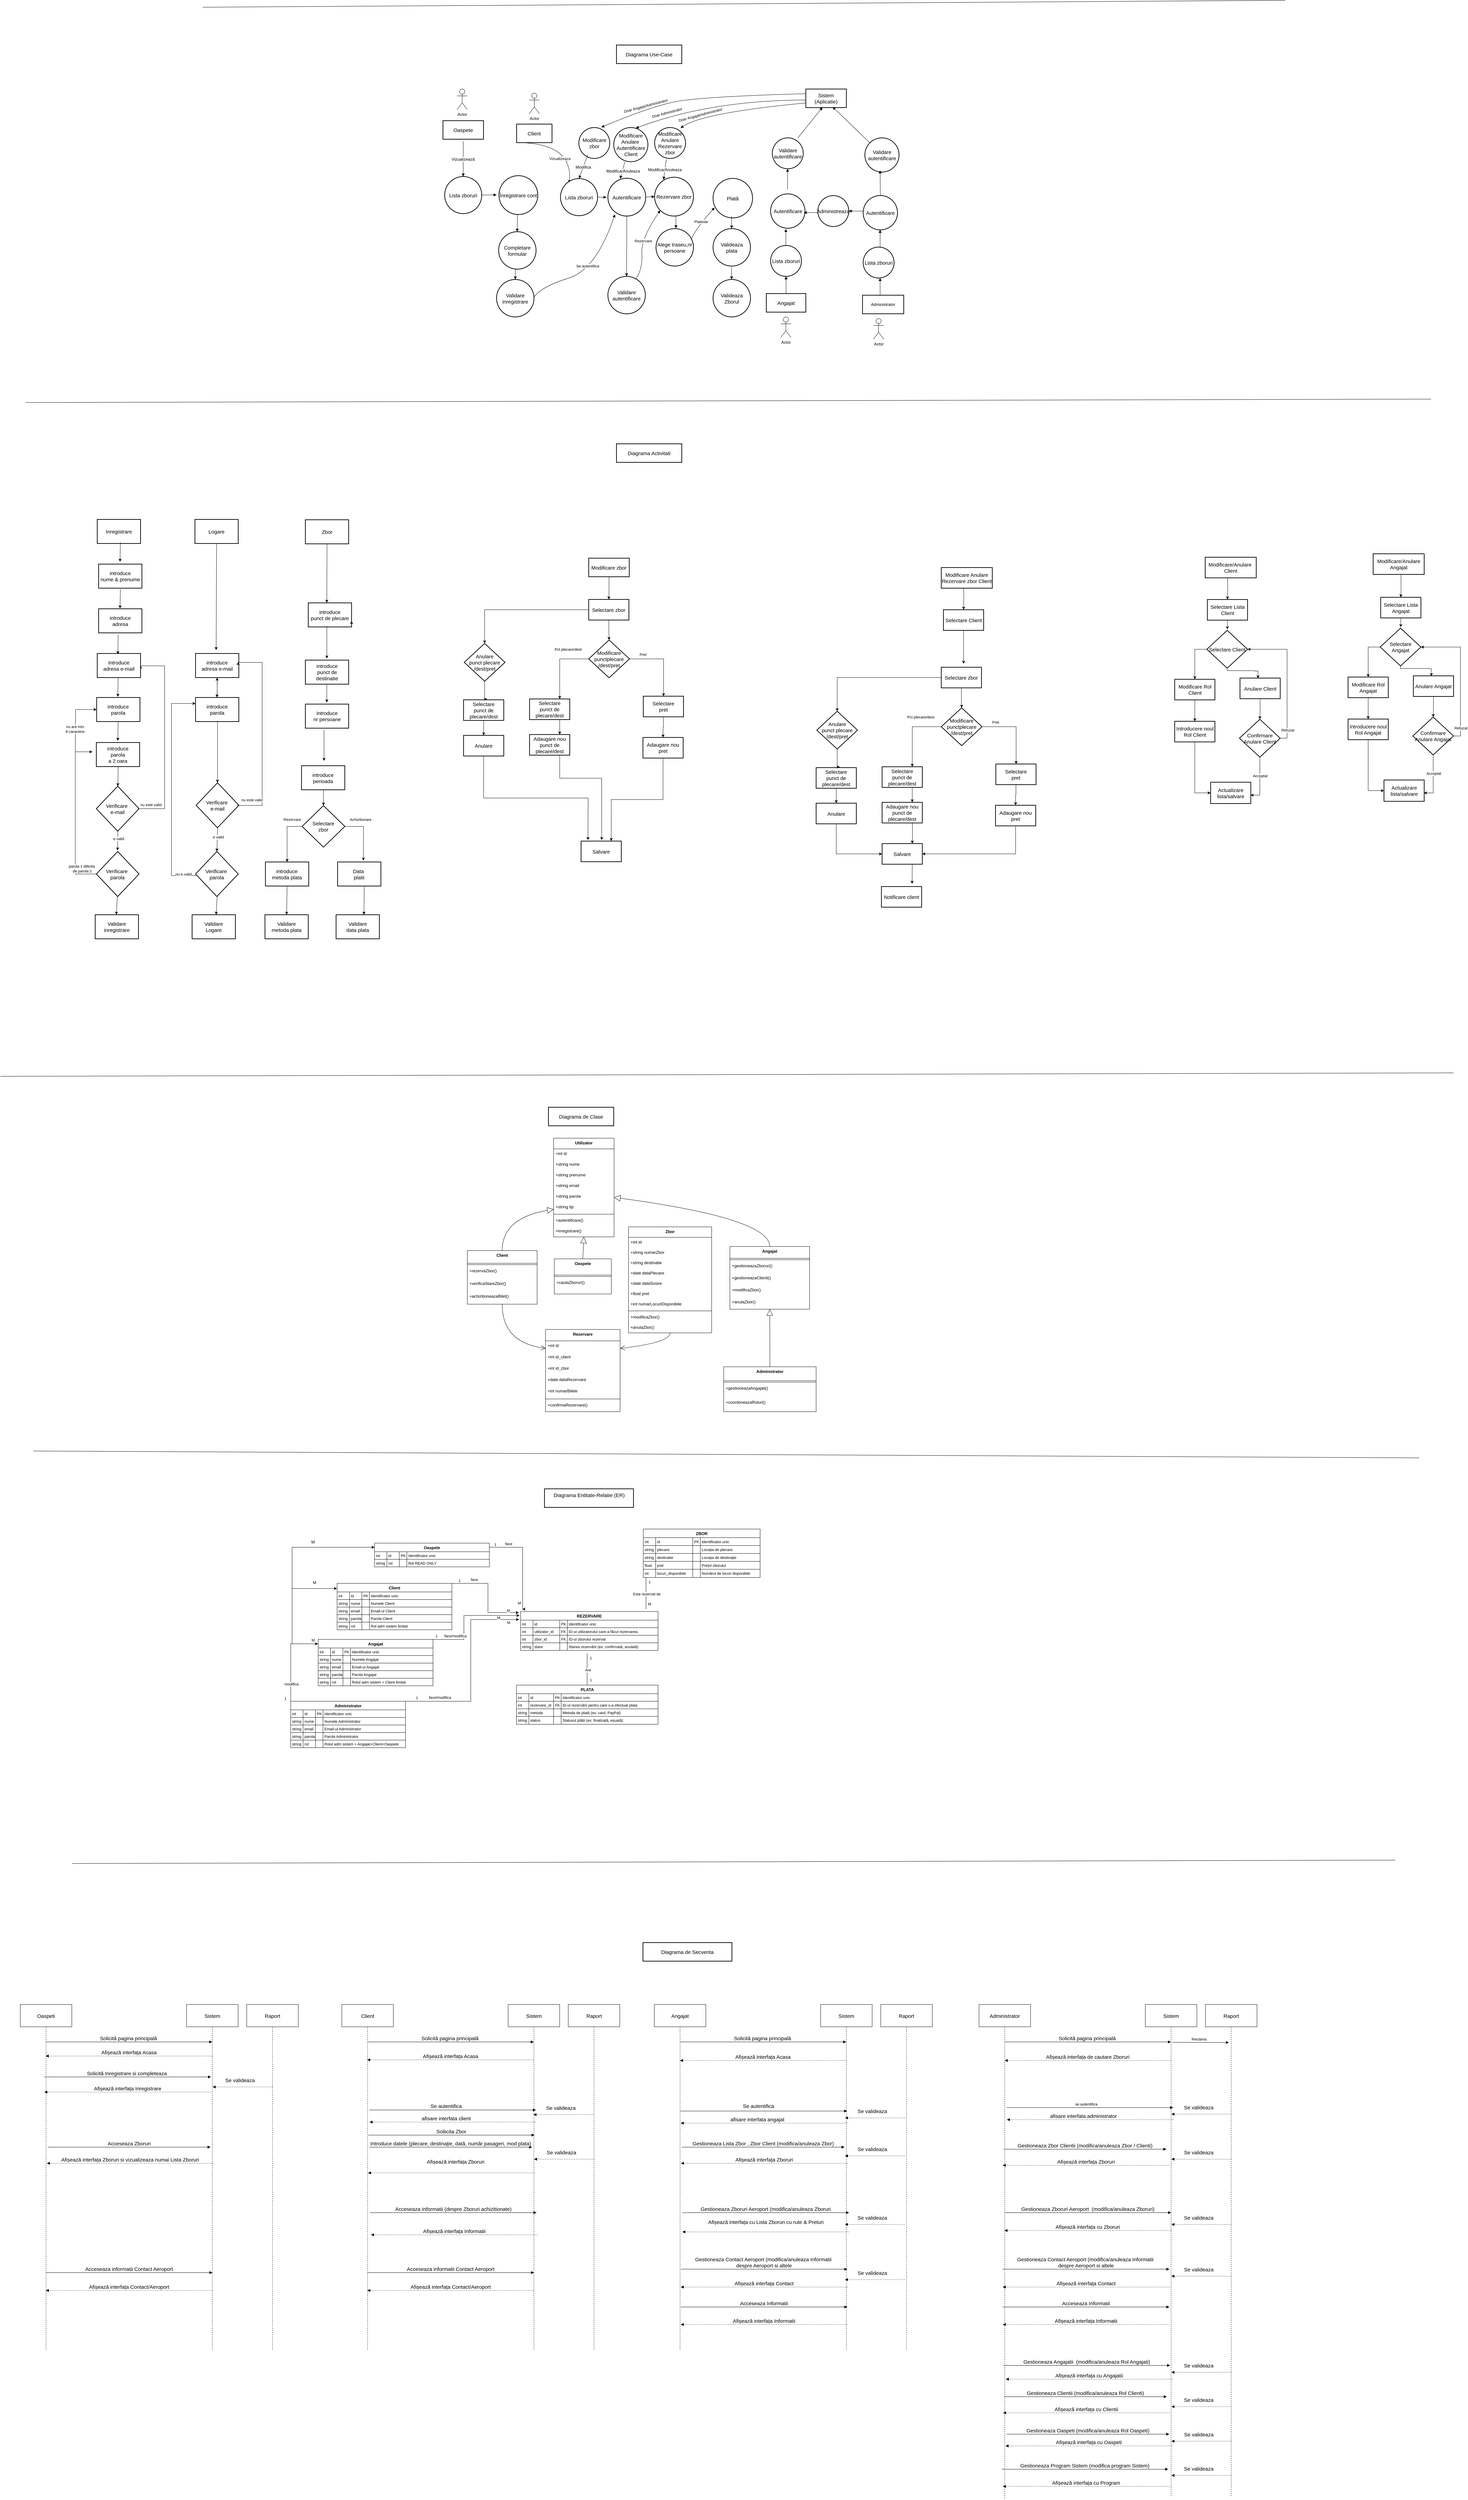 <mxfile version="26.2.4">
  <diagram name="Pagină-1" id="6mYnOg5IujQvJ7k7AuaM">
    <mxGraphModel dx="7525" dy="3429" grid="1" gridSize="10" guides="1" tooltips="1" connect="1" arrows="1" fold="1" page="1" pageScale="1" pageWidth="827" pageHeight="1169" math="0" shadow="0">
      <root>
        <mxCell id="0" />
        <mxCell id="1" parent="0" />
        <mxCell id="WFyKkkv5k434X_JGj1G0-1" value="Oaspete" style="whiteSpace=wrap;strokeWidth=2;fontSize=15;strokeColor=light-dark(#000000,#0000FF);" parent="1" vertex="1">
          <mxGeometry x="-4321" y="-1930" width="118" height="54" as="geometry" />
        </mxCell>
        <mxCell id="WFyKkkv5k434X_JGj1G0-2" value="Lista zboruri" style="ellipse;aspect=fixed;strokeWidth=2;whiteSpace=wrap;fontSize=15;strokeColor=light-dark(#000000,#0000FF);" parent="1" vertex="1">
          <mxGeometry x="-4316" y="-1767.5" width="108" height="108" as="geometry" />
        </mxCell>
        <mxCell id="WFyKkkv5k434X_JGj1G0-3" value="Client" style="whiteSpace=wrap;strokeWidth=2;fontSize=15;strokeColor=light-dark(#000000,#FF0000);" parent="1" vertex="1">
          <mxGeometry x="-4106.62" y="-1920" width="103" height="54" as="geometry" />
        </mxCell>
        <mxCell id="WFyKkkv5k434X_JGj1G0-4" value="Înregistrare cont" style="ellipse;aspect=fixed;strokeWidth=2;whiteSpace=wrap;fontSize=15;strokeColor=light-dark(#000000,#0000FF);" parent="1" vertex="1">
          <mxGeometry x="-4158" y="-1770" width="113" height="113" as="geometry" />
        </mxCell>
        <mxCell id="WFyKkkv5k434X_JGj1G0-5" value="Autentificare" style="ellipse;aspect=fixed;strokeWidth=2;whiteSpace=wrap;fontSize=15;strokeColor=light-dark(#000000,#FF0000);" parent="1" vertex="1">
          <mxGeometry x="-3841" y="-1762.5" width="110" height="110" as="geometry" />
        </mxCell>
        <mxCell id="WFyKkkv5k434X_JGj1G0-6" value="Rezervare zbor" style="ellipse;aspect=fixed;strokeWidth=2;whiteSpace=wrap;fontSize=15;strokeColor=light-dark(#000000,#FF0000);" parent="1" vertex="1">
          <mxGeometry x="-3705" y="-1765.5" width="113" height="113" as="geometry" />
        </mxCell>
        <mxCell id="WFyKkkv5k434X_JGj1G0-7" value="Plată" style="ellipse;aspect=fixed;strokeWidth=2;whiteSpace=wrap;fontSize=15;strokeColor=light-dark(#000000,#FF0000);" parent="1" vertex="1">
          <mxGeometry x="-3535" y="-1762" width="115" height="115" as="geometry" />
        </mxCell>
        <mxCell id="WFyKkkv5k434X_JGj1G0-8" value="Angajat" style="whiteSpace=wrap;strokeWidth=2;fontSize=15;strokeColor=light-dark(#000000,#990099);" parent="1" vertex="1">
          <mxGeometry x="-3380" y="-1427" width="115" height="54" as="geometry" />
        </mxCell>
        <mxCell id="WFyKkkv5k434X_JGj1G0-12" value="Administrator" style="whiteSpace=wrap;strokeWidth=2;strokeColor=light-dark(#000000,#006666);" parent="1" vertex="1">
          <mxGeometry x="-3100" y="-1422.25" width="120" height="54" as="geometry" />
        </mxCell>
        <mxCell id="WFyKkkv5k434X_JGj1G0-14" value="Vizualizează" style="curved=1;startArrow=none;endArrow=block;entryX=0.5;entryY=0;rounded=0;fontSize=12;strokeColor=light-dark(#000000,#0000FF);" parent="1" target="WFyKkkv5k434X_JGj1G0-2" edge="1">
          <mxGeometry relative="1" as="geometry">
            <Array as="points" />
            <mxPoint x="-4262" y="-1870" as="sourcePoint" />
          </mxGeometry>
        </mxCell>
        <mxCell id="WFyKkkv5k434X_JGj1G0-16" value="Vizualizeaza" style="curved=1;startArrow=none;endArrow=block;exitX=0.16;exitY=1;rounded=0;strokeColor=light-dark(#000000,#FF0000);entryX=0.238;entryY=0.123;entryDx=0;entryDy=0;entryPerimeter=0;" parent="1" source="WFyKkkv5k434X_JGj1G0-3" target="iRyh9EIDCe3nAnNzzIT3-16" edge="1">
          <mxGeometry x="0.464" y="-33" relative="1" as="geometry">
            <Array as="points">
              <mxPoint x="-3944" y="-1860" />
            </Array>
            <mxPoint x="-3950" y="-1800" as="targetPoint" />
            <mxPoint as="offset" />
          </mxGeometry>
        </mxCell>
        <mxCell id="WFyKkkv5k434X_JGj1G0-24" value="Actor" style="shape=umlActor;verticalLabelPosition=bottom;verticalAlign=top;html=1;outlineConnect=0;strokeColor=light-dark(#000000,#0000CC);" parent="1" vertex="1">
          <mxGeometry x="-4280" y="-2022" width="30" height="60" as="geometry" />
        </mxCell>
        <object label="Actor" Client="" id="WFyKkkv5k434X_JGj1G0-25">
          <mxCell style="shape=umlActor;verticalLabelPosition=bottom;verticalAlign=top;html=1;outlineConnect=0;strokeColor=light-dark(#000000,#FF0000);" parent="1" vertex="1">
            <mxGeometry x="-4070.12" y="-2010" width="30" height="60" as="geometry" />
          </mxCell>
        </object>
        <mxCell id="WFyKkkv5k434X_JGj1G0-26" value="Actor" style="shape=umlActor;verticalLabelPosition=bottom;verticalAlign=top;html=1;outlineConnect=0;strokeColor=light-dark(#000000,#990099);" parent="1" vertex="1">
          <mxGeometry x="-3338" y="-1359" width="30" height="60" as="geometry" />
        </mxCell>
        <mxCell id="WFyKkkv5k434X_JGj1G0-27" value="Actor" style="shape=umlActor;verticalLabelPosition=bottom;verticalAlign=top;html=1;outlineConnect=0;strokeColor=light-dark(#000000,#006666);" parent="1" vertex="1">
          <mxGeometry x="-3068.17" y="-1354.25" width="30" height="60" as="geometry" />
        </mxCell>
        <mxCell id="K6YqWMFY5WLStkm_BXcy-534" style="edgeStyle=orthogonalEdgeStyle;rounded=0;orthogonalLoop=1;jettySize=auto;html=1;exitX=1;exitY=0;exitDx=0;exitDy=0;" parent="1" source="hEvwoPIIfa1PsxTKeZJg-104" edge="1">
          <mxGeometry relative="1" as="geometry">
            <mxPoint x="-4090" y="2400" as="targetPoint" />
            <Array as="points">
              <mxPoint x="-4186" y="2220" />
              <mxPoint x="-4089" y="2220" />
            </Array>
          </mxGeometry>
        </mxCell>
        <mxCell id="K6YqWMFY5WLStkm_BXcy-535" value="1" style="edgeLabel;html=1;align=center;verticalAlign=middle;resizable=0;points=[];" parent="K6YqWMFY5WLStkm_BXcy-534" vertex="1" connectable="0">
          <mxGeometry x="-0.802" y="8" relative="1" as="geometry">
            <mxPoint as="offset" />
          </mxGeometry>
        </mxCell>
        <mxCell id="K6YqWMFY5WLStkm_BXcy-536" value="M" style="edgeLabel;html=1;align=center;verticalAlign=middle;resizable=0;points=[];" parent="K6YqWMFY5WLStkm_BXcy-534" vertex="1" connectable="0">
          <mxGeometry x="0.864" y="-3" relative="1" as="geometry">
            <mxPoint x="-7" as="offset" />
          </mxGeometry>
        </mxCell>
        <mxCell id="K6YqWMFY5WLStkm_BXcy-537" value="face" style="edgeLabel;html=1;align=center;verticalAlign=middle;resizable=0;points=[];" parent="K6YqWMFY5WLStkm_BXcy-534" vertex="1" connectable="0">
          <mxGeometry x="0.165" y="1" relative="1" as="geometry">
            <mxPoint x="-42" y="-70" as="offset" />
          </mxGeometry>
        </mxCell>
        <mxCell id="hEvwoPIIfa1PsxTKeZJg-104" value="Oaspete" style="shape=table;startSize=25;container=1;collapsible=0;childLayout=tableLayout;fixedRows=1;rowLines=1;fontStyle=1;align=center;resizeLast=1;" parent="1" vertex="1">
          <mxGeometry x="-4520" y="2208" width="334" height="69" as="geometry" />
        </mxCell>
        <mxCell id="hEvwoPIIfa1PsxTKeZJg-105" style="shape=tableRow;horizontal=0;startSize=0;swimlaneHead=0;swimlaneBody=0;fillColor=none;collapsible=0;dropTarget=0;points=[[0,0.5],[1,0.5]];portConstraint=eastwest;top=0;left=0;right=0;bottom=0;" parent="hEvwoPIIfa1PsxTKeZJg-104" vertex="1">
          <mxGeometry y="25" width="334" height="22" as="geometry" />
        </mxCell>
        <mxCell id="hEvwoPIIfa1PsxTKeZJg-106" value="int" style="shape=partialRectangle;connectable=0;fillColor=none;top=0;left=0;bottom=0;right=0;align=left;spacingLeft=2;overflow=hidden;fontSize=11;" parent="hEvwoPIIfa1PsxTKeZJg-105" vertex="1">
          <mxGeometry width="36" height="22" as="geometry">
            <mxRectangle width="36" height="22" as="alternateBounds" />
          </mxGeometry>
        </mxCell>
        <mxCell id="hEvwoPIIfa1PsxTKeZJg-107" value="id" style="shape=partialRectangle;connectable=0;fillColor=none;top=0;left=0;bottom=0;right=0;align=left;spacingLeft=2;overflow=hidden;fontSize=11;" parent="hEvwoPIIfa1PsxTKeZJg-105" vertex="1">
          <mxGeometry x="36" width="36" height="22" as="geometry">
            <mxRectangle width="36" height="22" as="alternateBounds" />
          </mxGeometry>
        </mxCell>
        <mxCell id="hEvwoPIIfa1PsxTKeZJg-108" value="PK" style="shape=partialRectangle;connectable=0;fillColor=none;top=0;left=0;bottom=0;right=0;align=left;spacingLeft=2;overflow=hidden;fontSize=11;" parent="hEvwoPIIfa1PsxTKeZJg-105" vertex="1">
          <mxGeometry x="72" width="22" height="22" as="geometry">
            <mxRectangle width="22" height="22" as="alternateBounds" />
          </mxGeometry>
        </mxCell>
        <mxCell id="hEvwoPIIfa1PsxTKeZJg-109" value="Identificator unic" style="shape=partialRectangle;connectable=0;fillColor=none;top=0;left=0;bottom=0;right=0;align=left;spacingLeft=2;overflow=hidden;fontSize=11;" parent="hEvwoPIIfa1PsxTKeZJg-105" vertex="1">
          <mxGeometry x="94" width="240" height="22" as="geometry">
            <mxRectangle width="240" height="22" as="alternateBounds" />
          </mxGeometry>
        </mxCell>
        <mxCell id="hEvwoPIIfa1PsxTKeZJg-110" style="shape=tableRow;horizontal=0;startSize=0;swimlaneHead=0;swimlaneBody=0;fillColor=none;collapsible=0;dropTarget=0;points=[[0,0.5],[1,0.5]];portConstraint=eastwest;top=0;left=0;right=0;bottom=0;" parent="hEvwoPIIfa1PsxTKeZJg-104" vertex="1">
          <mxGeometry y="47" width="334" height="22" as="geometry" />
        </mxCell>
        <mxCell id="hEvwoPIIfa1PsxTKeZJg-111" value="string" style="shape=partialRectangle;connectable=0;fillColor=none;top=0;left=0;bottom=0;right=0;align=left;spacingLeft=2;overflow=hidden;fontSize=11;" parent="hEvwoPIIfa1PsxTKeZJg-110" vertex="1">
          <mxGeometry width="36" height="22" as="geometry">
            <mxRectangle width="36" height="22" as="alternateBounds" />
          </mxGeometry>
        </mxCell>
        <mxCell id="hEvwoPIIfa1PsxTKeZJg-112" value="rol" style="shape=partialRectangle;connectable=0;fillColor=none;top=0;left=0;bottom=0;right=0;align=left;spacingLeft=2;overflow=hidden;fontSize=11;" parent="hEvwoPIIfa1PsxTKeZJg-110" vertex="1">
          <mxGeometry x="36" width="36" height="22" as="geometry">
            <mxRectangle width="36" height="22" as="alternateBounds" />
          </mxGeometry>
        </mxCell>
        <mxCell id="hEvwoPIIfa1PsxTKeZJg-113" value="" style="shape=partialRectangle;connectable=0;fillColor=none;top=0;left=0;bottom=0;right=0;align=left;spacingLeft=2;overflow=hidden;fontSize=11;" parent="hEvwoPIIfa1PsxTKeZJg-110" vertex="1">
          <mxGeometry x="72" width="22" height="22" as="geometry">
            <mxRectangle width="22" height="22" as="alternateBounds" />
          </mxGeometry>
        </mxCell>
        <mxCell id="hEvwoPIIfa1PsxTKeZJg-114" value="Rol READ ONLY" style="shape=partialRectangle;connectable=0;fillColor=none;top=0;left=0;bottom=0;right=0;align=left;spacingLeft=2;overflow=hidden;fontSize=11;" parent="hEvwoPIIfa1PsxTKeZJg-110" vertex="1">
          <mxGeometry x="94" width="240" height="22" as="geometry">
            <mxRectangle width="240" height="22" as="alternateBounds" />
          </mxGeometry>
        </mxCell>
        <mxCell id="hEvwoPIIfa1PsxTKeZJg-130" value="ZBOR" style="shape=table;startSize=25;container=1;collapsible=0;childLayout=tableLayout;fixedRows=1;rowLines=1;fontStyle=1;align=center;resizeLast=1;" parent="1" vertex="1">
          <mxGeometry x="-3738" y="2167" width="340" height="141" as="geometry" />
        </mxCell>
        <mxCell id="hEvwoPIIfa1PsxTKeZJg-131" style="shape=tableRow;horizontal=0;startSize=0;swimlaneHead=0;swimlaneBody=0;fillColor=none;collapsible=0;dropTarget=0;points=[[0,0.5],[1,0.5]];portConstraint=eastwest;top=0;left=0;right=0;bottom=0;" parent="hEvwoPIIfa1PsxTKeZJg-130" vertex="1">
          <mxGeometry y="25" width="340" height="23" as="geometry" />
        </mxCell>
        <mxCell id="hEvwoPIIfa1PsxTKeZJg-132" value="int" style="shape=partialRectangle;connectable=0;fillColor=none;top=0;left=0;bottom=0;right=0;align=left;spacingLeft=2;overflow=hidden;fontSize=11;" parent="hEvwoPIIfa1PsxTKeZJg-131" vertex="1">
          <mxGeometry width="36" height="23" as="geometry">
            <mxRectangle width="36" height="23" as="alternateBounds" />
          </mxGeometry>
        </mxCell>
        <mxCell id="hEvwoPIIfa1PsxTKeZJg-133" value="id" style="shape=partialRectangle;connectable=0;fillColor=none;top=0;left=0;bottom=0;right=0;align=left;spacingLeft=2;overflow=hidden;fontSize=11;" parent="hEvwoPIIfa1PsxTKeZJg-131" vertex="1">
          <mxGeometry x="36" width="108" height="23" as="geometry">
            <mxRectangle width="108" height="23" as="alternateBounds" />
          </mxGeometry>
        </mxCell>
        <mxCell id="hEvwoPIIfa1PsxTKeZJg-134" value="PK" style="shape=partialRectangle;connectable=0;fillColor=none;top=0;left=0;bottom=0;right=0;align=left;spacingLeft=2;overflow=hidden;fontSize=11;" parent="hEvwoPIIfa1PsxTKeZJg-131" vertex="1">
          <mxGeometry x="144" width="22" height="23" as="geometry">
            <mxRectangle width="22" height="23" as="alternateBounds" />
          </mxGeometry>
        </mxCell>
        <mxCell id="hEvwoPIIfa1PsxTKeZJg-135" value="Identificator unic" style="shape=partialRectangle;connectable=0;fillColor=none;top=0;left=0;bottom=0;right=0;align=left;spacingLeft=2;overflow=hidden;fontSize=11;" parent="hEvwoPIIfa1PsxTKeZJg-131" vertex="1">
          <mxGeometry x="166" width="174" height="23" as="geometry">
            <mxRectangle width="174" height="23" as="alternateBounds" />
          </mxGeometry>
        </mxCell>
        <mxCell id="hEvwoPIIfa1PsxTKeZJg-136" style="shape=tableRow;horizontal=0;startSize=0;swimlaneHead=0;swimlaneBody=0;fillColor=none;collapsible=0;dropTarget=0;points=[[0,0.5],[1,0.5]];portConstraint=eastwest;top=0;left=0;right=0;bottom=0;" parent="hEvwoPIIfa1PsxTKeZJg-130" vertex="1">
          <mxGeometry y="48" width="340" height="23" as="geometry" />
        </mxCell>
        <mxCell id="hEvwoPIIfa1PsxTKeZJg-137" value="string" style="shape=partialRectangle;connectable=0;fillColor=none;top=0;left=0;bottom=0;right=0;align=left;spacingLeft=2;overflow=hidden;fontSize=11;" parent="hEvwoPIIfa1PsxTKeZJg-136" vertex="1">
          <mxGeometry width="36" height="23" as="geometry">
            <mxRectangle width="36" height="23" as="alternateBounds" />
          </mxGeometry>
        </mxCell>
        <mxCell id="hEvwoPIIfa1PsxTKeZJg-138" value="plecare" style="shape=partialRectangle;connectable=0;fillColor=none;top=0;left=0;bottom=0;right=0;align=left;spacingLeft=2;overflow=hidden;fontSize=11;" parent="hEvwoPIIfa1PsxTKeZJg-136" vertex="1">
          <mxGeometry x="36" width="108" height="23" as="geometry">
            <mxRectangle width="108" height="23" as="alternateBounds" />
          </mxGeometry>
        </mxCell>
        <mxCell id="hEvwoPIIfa1PsxTKeZJg-139" value="" style="shape=partialRectangle;connectable=0;fillColor=none;top=0;left=0;bottom=0;right=0;align=left;spacingLeft=2;overflow=hidden;fontSize=11;" parent="hEvwoPIIfa1PsxTKeZJg-136" vertex="1">
          <mxGeometry x="144" width="22" height="23" as="geometry">
            <mxRectangle width="22" height="23" as="alternateBounds" />
          </mxGeometry>
        </mxCell>
        <mxCell id="hEvwoPIIfa1PsxTKeZJg-140" value="Locația de plecare" style="shape=partialRectangle;connectable=0;fillColor=none;top=0;left=0;bottom=0;right=0;align=left;spacingLeft=2;overflow=hidden;fontSize=11;" parent="hEvwoPIIfa1PsxTKeZJg-136" vertex="1">
          <mxGeometry x="166" width="174" height="23" as="geometry">
            <mxRectangle width="174" height="23" as="alternateBounds" />
          </mxGeometry>
        </mxCell>
        <mxCell id="hEvwoPIIfa1PsxTKeZJg-141" style="shape=tableRow;horizontal=0;startSize=0;swimlaneHead=0;swimlaneBody=0;fillColor=none;collapsible=0;dropTarget=0;points=[[0,0.5],[1,0.5]];portConstraint=eastwest;top=0;left=0;right=0;bottom=0;" parent="hEvwoPIIfa1PsxTKeZJg-130" vertex="1">
          <mxGeometry y="71" width="340" height="23" as="geometry" />
        </mxCell>
        <mxCell id="hEvwoPIIfa1PsxTKeZJg-142" value="string" style="shape=partialRectangle;connectable=0;fillColor=none;top=0;left=0;bottom=0;right=0;align=left;spacingLeft=2;overflow=hidden;fontSize=11;" parent="hEvwoPIIfa1PsxTKeZJg-141" vertex="1">
          <mxGeometry width="36" height="23" as="geometry">
            <mxRectangle width="36" height="23" as="alternateBounds" />
          </mxGeometry>
        </mxCell>
        <mxCell id="hEvwoPIIfa1PsxTKeZJg-143" value="destinatie" style="shape=partialRectangle;connectable=0;fillColor=none;top=0;left=0;bottom=0;right=0;align=left;spacingLeft=2;overflow=hidden;fontSize=11;" parent="hEvwoPIIfa1PsxTKeZJg-141" vertex="1">
          <mxGeometry x="36" width="108" height="23" as="geometry">
            <mxRectangle width="108" height="23" as="alternateBounds" />
          </mxGeometry>
        </mxCell>
        <mxCell id="hEvwoPIIfa1PsxTKeZJg-144" value="" style="shape=partialRectangle;connectable=0;fillColor=none;top=0;left=0;bottom=0;right=0;align=left;spacingLeft=2;overflow=hidden;fontSize=11;" parent="hEvwoPIIfa1PsxTKeZJg-141" vertex="1">
          <mxGeometry x="144" width="22" height="23" as="geometry">
            <mxRectangle width="22" height="23" as="alternateBounds" />
          </mxGeometry>
        </mxCell>
        <mxCell id="hEvwoPIIfa1PsxTKeZJg-145" value="Locația de destinație" style="shape=partialRectangle;connectable=0;fillColor=none;top=0;left=0;bottom=0;right=0;align=left;spacingLeft=2;overflow=hidden;fontSize=11;" parent="hEvwoPIIfa1PsxTKeZJg-141" vertex="1">
          <mxGeometry x="166" width="174" height="23" as="geometry">
            <mxRectangle width="174" height="23" as="alternateBounds" />
          </mxGeometry>
        </mxCell>
        <mxCell id="hEvwoPIIfa1PsxTKeZJg-146" style="shape=tableRow;horizontal=0;startSize=0;swimlaneHead=0;swimlaneBody=0;fillColor=none;collapsible=0;dropTarget=0;points=[[0,0.5],[1,0.5]];portConstraint=eastwest;top=0;left=0;right=0;bottom=0;" parent="hEvwoPIIfa1PsxTKeZJg-130" vertex="1">
          <mxGeometry y="94" width="340" height="23" as="geometry" />
        </mxCell>
        <mxCell id="hEvwoPIIfa1PsxTKeZJg-147" value="float" style="shape=partialRectangle;connectable=0;fillColor=none;top=0;left=0;bottom=0;right=0;align=left;spacingLeft=2;overflow=hidden;fontSize=11;" parent="hEvwoPIIfa1PsxTKeZJg-146" vertex="1">
          <mxGeometry width="36" height="23" as="geometry">
            <mxRectangle width="36" height="23" as="alternateBounds" />
          </mxGeometry>
        </mxCell>
        <mxCell id="hEvwoPIIfa1PsxTKeZJg-148" value="pret" style="shape=partialRectangle;connectable=0;fillColor=none;top=0;left=0;bottom=0;right=0;align=left;spacingLeft=2;overflow=hidden;fontSize=11;" parent="hEvwoPIIfa1PsxTKeZJg-146" vertex="1">
          <mxGeometry x="36" width="108" height="23" as="geometry">
            <mxRectangle width="108" height="23" as="alternateBounds" />
          </mxGeometry>
        </mxCell>
        <mxCell id="hEvwoPIIfa1PsxTKeZJg-149" value="" style="shape=partialRectangle;connectable=0;fillColor=none;top=0;left=0;bottom=0;right=0;align=left;spacingLeft=2;overflow=hidden;fontSize=11;" parent="hEvwoPIIfa1PsxTKeZJg-146" vertex="1">
          <mxGeometry x="144" width="22" height="23" as="geometry">
            <mxRectangle width="22" height="23" as="alternateBounds" />
          </mxGeometry>
        </mxCell>
        <mxCell id="hEvwoPIIfa1PsxTKeZJg-150" value="Prețul zborului" style="shape=partialRectangle;connectable=0;fillColor=none;top=0;left=0;bottom=0;right=0;align=left;spacingLeft=2;overflow=hidden;fontSize=11;" parent="hEvwoPIIfa1PsxTKeZJg-146" vertex="1">
          <mxGeometry x="166" width="174" height="23" as="geometry">
            <mxRectangle width="174" height="23" as="alternateBounds" />
          </mxGeometry>
        </mxCell>
        <mxCell id="hEvwoPIIfa1PsxTKeZJg-151" style="shape=tableRow;horizontal=0;startSize=0;swimlaneHead=0;swimlaneBody=0;fillColor=none;collapsible=0;dropTarget=0;points=[[0,0.5],[1,0.5]];portConstraint=eastwest;top=0;left=0;right=0;bottom=0;" parent="hEvwoPIIfa1PsxTKeZJg-130" vertex="1">
          <mxGeometry y="117" width="340" height="23" as="geometry" />
        </mxCell>
        <mxCell id="hEvwoPIIfa1PsxTKeZJg-152" value="int" style="shape=partialRectangle;connectable=0;fillColor=none;top=0;left=0;bottom=0;right=0;align=left;spacingLeft=2;overflow=hidden;fontSize=11;" parent="hEvwoPIIfa1PsxTKeZJg-151" vertex="1">
          <mxGeometry width="36" height="23" as="geometry">
            <mxRectangle width="36" height="23" as="alternateBounds" />
          </mxGeometry>
        </mxCell>
        <mxCell id="hEvwoPIIfa1PsxTKeZJg-153" value="locuri_disponibile" style="shape=partialRectangle;connectable=0;fillColor=none;top=0;left=0;bottom=0;right=0;align=left;spacingLeft=2;overflow=hidden;fontSize=11;" parent="hEvwoPIIfa1PsxTKeZJg-151" vertex="1">
          <mxGeometry x="36" width="108" height="23" as="geometry">
            <mxRectangle width="108" height="23" as="alternateBounds" />
          </mxGeometry>
        </mxCell>
        <mxCell id="hEvwoPIIfa1PsxTKeZJg-154" value="" style="shape=partialRectangle;connectable=0;fillColor=none;top=0;left=0;bottom=0;right=0;align=left;spacingLeft=2;overflow=hidden;fontSize=11;" parent="hEvwoPIIfa1PsxTKeZJg-151" vertex="1">
          <mxGeometry x="144" width="22" height="23" as="geometry">
            <mxRectangle width="22" height="23" as="alternateBounds" />
          </mxGeometry>
        </mxCell>
        <mxCell id="hEvwoPIIfa1PsxTKeZJg-155" value="Numărul de locuri disponibile" style="shape=partialRectangle;connectable=0;fillColor=none;top=0;left=0;bottom=0;right=0;align=left;spacingLeft=2;overflow=hidden;fontSize=11;" parent="hEvwoPIIfa1PsxTKeZJg-151" vertex="1">
          <mxGeometry x="166" width="174" height="23" as="geometry">
            <mxRectangle width="174" height="23" as="alternateBounds" />
          </mxGeometry>
        </mxCell>
        <mxCell id="hEvwoPIIfa1PsxTKeZJg-156" value="REZERVARE" style="shape=table;startSize=25;container=1;collapsible=0;childLayout=tableLayout;fixedRows=1;rowLines=1;fontStyle=1;align=center;resizeLast=1;" parent="1" vertex="1">
          <mxGeometry x="-4095" y="2407" width="400" height="113" as="geometry" />
        </mxCell>
        <mxCell id="hEvwoPIIfa1PsxTKeZJg-157" style="shape=tableRow;horizontal=0;startSize=0;swimlaneHead=0;swimlaneBody=0;fillColor=none;collapsible=0;dropTarget=0;points=[[0,0.5],[1,0.5]];portConstraint=eastwest;top=0;left=0;right=0;bottom=0;" parent="hEvwoPIIfa1PsxTKeZJg-156" vertex="1">
          <mxGeometry y="25" width="400" height="22" as="geometry" />
        </mxCell>
        <mxCell id="hEvwoPIIfa1PsxTKeZJg-158" value="int" style="shape=partialRectangle;connectable=0;fillColor=none;top=0;left=0;bottom=0;right=0;align=left;spacingLeft=2;overflow=hidden;fontSize=11;" parent="hEvwoPIIfa1PsxTKeZJg-157" vertex="1">
          <mxGeometry width="36" height="22" as="geometry">
            <mxRectangle width="36" height="22" as="alternateBounds" />
          </mxGeometry>
        </mxCell>
        <mxCell id="hEvwoPIIfa1PsxTKeZJg-159" value="id" style="shape=partialRectangle;connectable=0;fillColor=none;top=0;left=0;bottom=0;right=0;align=left;spacingLeft=2;overflow=hidden;fontSize=11;" parent="hEvwoPIIfa1PsxTKeZJg-157" vertex="1">
          <mxGeometry x="36" width="78" height="22" as="geometry">
            <mxRectangle width="78" height="22" as="alternateBounds" />
          </mxGeometry>
        </mxCell>
        <mxCell id="hEvwoPIIfa1PsxTKeZJg-160" value="PK" style="shape=partialRectangle;connectable=0;fillColor=none;top=0;left=0;bottom=0;right=0;align=left;spacingLeft=2;overflow=hidden;fontSize=11;" parent="hEvwoPIIfa1PsxTKeZJg-157" vertex="1">
          <mxGeometry x="114" width="22" height="22" as="geometry">
            <mxRectangle width="22" height="22" as="alternateBounds" />
          </mxGeometry>
        </mxCell>
        <mxCell id="hEvwoPIIfa1PsxTKeZJg-161" value="Identificator unic" style="shape=partialRectangle;connectable=0;fillColor=none;top=0;left=0;bottom=0;right=0;align=left;spacingLeft=2;overflow=hidden;fontSize=11;" parent="hEvwoPIIfa1PsxTKeZJg-157" vertex="1">
          <mxGeometry x="136" width="264" height="22" as="geometry">
            <mxRectangle width="264" height="22" as="alternateBounds" />
          </mxGeometry>
        </mxCell>
        <mxCell id="hEvwoPIIfa1PsxTKeZJg-162" style="shape=tableRow;horizontal=0;startSize=0;swimlaneHead=0;swimlaneBody=0;fillColor=none;collapsible=0;dropTarget=0;points=[[0,0.5],[1,0.5]];portConstraint=eastwest;top=0;left=0;right=0;bottom=0;" parent="hEvwoPIIfa1PsxTKeZJg-156" vertex="1">
          <mxGeometry y="47" width="400" height="22" as="geometry" />
        </mxCell>
        <mxCell id="hEvwoPIIfa1PsxTKeZJg-163" value="int" style="shape=partialRectangle;connectable=0;fillColor=none;top=0;left=0;bottom=0;right=0;align=left;spacingLeft=2;overflow=hidden;fontSize=11;" parent="hEvwoPIIfa1PsxTKeZJg-162" vertex="1">
          <mxGeometry width="36" height="22" as="geometry">
            <mxRectangle width="36" height="22" as="alternateBounds" />
          </mxGeometry>
        </mxCell>
        <mxCell id="hEvwoPIIfa1PsxTKeZJg-164" value="utilizator_id" style="shape=partialRectangle;connectable=0;fillColor=none;top=0;left=0;bottom=0;right=0;align=left;spacingLeft=2;overflow=hidden;fontSize=11;" parent="hEvwoPIIfa1PsxTKeZJg-162" vertex="1">
          <mxGeometry x="36" width="78" height="22" as="geometry">
            <mxRectangle width="78" height="22" as="alternateBounds" />
          </mxGeometry>
        </mxCell>
        <mxCell id="hEvwoPIIfa1PsxTKeZJg-165" value="FK" style="shape=partialRectangle;connectable=0;fillColor=none;top=0;left=0;bottom=0;right=0;align=left;spacingLeft=2;overflow=hidden;fontSize=11;" parent="hEvwoPIIfa1PsxTKeZJg-162" vertex="1">
          <mxGeometry x="114" width="22" height="22" as="geometry">
            <mxRectangle width="22" height="22" as="alternateBounds" />
          </mxGeometry>
        </mxCell>
        <mxCell id="hEvwoPIIfa1PsxTKeZJg-166" value="ID-ul utilizatorului care a făcut rezervarea" style="shape=partialRectangle;connectable=0;fillColor=none;top=0;left=0;bottom=0;right=0;align=left;spacingLeft=2;overflow=hidden;fontSize=11;" parent="hEvwoPIIfa1PsxTKeZJg-162" vertex="1">
          <mxGeometry x="136" width="264" height="22" as="geometry">
            <mxRectangle width="264" height="22" as="alternateBounds" />
          </mxGeometry>
        </mxCell>
        <mxCell id="hEvwoPIIfa1PsxTKeZJg-167" style="shape=tableRow;horizontal=0;startSize=0;swimlaneHead=0;swimlaneBody=0;fillColor=none;collapsible=0;dropTarget=0;points=[[0,0.5],[1,0.5]];portConstraint=eastwest;top=0;left=0;right=0;bottom=0;" parent="hEvwoPIIfa1PsxTKeZJg-156" vertex="1">
          <mxGeometry y="69" width="400" height="22" as="geometry" />
        </mxCell>
        <mxCell id="hEvwoPIIfa1PsxTKeZJg-168" value="int" style="shape=partialRectangle;connectable=0;fillColor=none;top=0;left=0;bottom=0;right=0;align=left;spacingLeft=2;overflow=hidden;fontSize=11;" parent="hEvwoPIIfa1PsxTKeZJg-167" vertex="1">
          <mxGeometry width="36" height="22" as="geometry">
            <mxRectangle width="36" height="22" as="alternateBounds" />
          </mxGeometry>
        </mxCell>
        <mxCell id="hEvwoPIIfa1PsxTKeZJg-169" value="zbor_id" style="shape=partialRectangle;connectable=0;fillColor=none;top=0;left=0;bottom=0;right=0;align=left;spacingLeft=2;overflow=hidden;fontSize=11;" parent="hEvwoPIIfa1PsxTKeZJg-167" vertex="1">
          <mxGeometry x="36" width="78" height="22" as="geometry">
            <mxRectangle width="78" height="22" as="alternateBounds" />
          </mxGeometry>
        </mxCell>
        <mxCell id="hEvwoPIIfa1PsxTKeZJg-170" value="FK" style="shape=partialRectangle;connectable=0;fillColor=none;top=0;left=0;bottom=0;right=0;align=left;spacingLeft=2;overflow=hidden;fontSize=11;" parent="hEvwoPIIfa1PsxTKeZJg-167" vertex="1">
          <mxGeometry x="114" width="22" height="22" as="geometry">
            <mxRectangle width="22" height="22" as="alternateBounds" />
          </mxGeometry>
        </mxCell>
        <mxCell id="hEvwoPIIfa1PsxTKeZJg-171" value="ID-ul zborului rezervat" style="shape=partialRectangle;connectable=0;fillColor=none;top=0;left=0;bottom=0;right=0;align=left;spacingLeft=2;overflow=hidden;fontSize=11;" parent="hEvwoPIIfa1PsxTKeZJg-167" vertex="1">
          <mxGeometry x="136" width="264" height="22" as="geometry">
            <mxRectangle width="264" height="22" as="alternateBounds" />
          </mxGeometry>
        </mxCell>
        <mxCell id="hEvwoPIIfa1PsxTKeZJg-172" style="shape=tableRow;horizontal=0;startSize=0;swimlaneHead=0;swimlaneBody=0;fillColor=none;collapsible=0;dropTarget=0;points=[[0,0.5],[1,0.5]];portConstraint=eastwest;top=0;left=0;right=0;bottom=0;" parent="hEvwoPIIfa1PsxTKeZJg-156" vertex="1">
          <mxGeometry y="91" width="400" height="22" as="geometry" />
        </mxCell>
        <mxCell id="hEvwoPIIfa1PsxTKeZJg-173" value="string" style="shape=partialRectangle;connectable=0;fillColor=none;top=0;left=0;bottom=0;right=0;align=left;spacingLeft=2;overflow=hidden;fontSize=11;" parent="hEvwoPIIfa1PsxTKeZJg-172" vertex="1">
          <mxGeometry width="36" height="22" as="geometry">
            <mxRectangle width="36" height="22" as="alternateBounds" />
          </mxGeometry>
        </mxCell>
        <mxCell id="hEvwoPIIfa1PsxTKeZJg-174" value="stare" style="shape=partialRectangle;connectable=0;fillColor=none;top=0;left=0;bottom=0;right=0;align=left;spacingLeft=2;overflow=hidden;fontSize=11;" parent="hEvwoPIIfa1PsxTKeZJg-172" vertex="1">
          <mxGeometry x="36" width="78" height="22" as="geometry">
            <mxRectangle width="78" height="22" as="alternateBounds" />
          </mxGeometry>
        </mxCell>
        <mxCell id="hEvwoPIIfa1PsxTKeZJg-175" value="" style="shape=partialRectangle;connectable=0;fillColor=none;top=0;left=0;bottom=0;right=0;align=left;spacingLeft=2;overflow=hidden;fontSize=11;" parent="hEvwoPIIfa1PsxTKeZJg-172" vertex="1">
          <mxGeometry x="114" width="22" height="22" as="geometry">
            <mxRectangle width="22" height="22" as="alternateBounds" />
          </mxGeometry>
        </mxCell>
        <mxCell id="hEvwoPIIfa1PsxTKeZJg-176" value="Starea rezervării (ex: confirmată, anulată)" style="shape=partialRectangle;connectable=0;fillColor=none;top=0;left=0;bottom=0;right=0;align=left;spacingLeft=2;overflow=hidden;fontSize=11;" parent="hEvwoPIIfa1PsxTKeZJg-172" vertex="1">
          <mxGeometry x="136" width="264" height="22" as="geometry">
            <mxRectangle width="264" height="22" as="alternateBounds" />
          </mxGeometry>
        </mxCell>
        <mxCell id="hEvwoPIIfa1PsxTKeZJg-177" value="PLATA" style="shape=table;startSize=25;container=1;collapsible=0;childLayout=tableLayout;fixedRows=1;rowLines=1;fontStyle=1;align=center;resizeLast=1;" parent="1" vertex="1">
          <mxGeometry x="-4107" y="2621" width="412" height="114" as="geometry" />
        </mxCell>
        <mxCell id="hEvwoPIIfa1PsxTKeZJg-178" style="shape=tableRow;horizontal=0;startSize=0;swimlaneHead=0;swimlaneBody=0;fillColor=none;collapsible=0;dropTarget=0;points=[[0,0.5],[1,0.5]];portConstraint=eastwest;top=0;left=0;right=0;bottom=0;" parent="hEvwoPIIfa1PsxTKeZJg-177" vertex="1">
          <mxGeometry y="25" width="412" height="22" as="geometry" />
        </mxCell>
        <mxCell id="hEvwoPIIfa1PsxTKeZJg-179" value="int" style="shape=partialRectangle;connectable=0;fillColor=none;top=0;left=0;bottom=0;right=0;align=left;spacingLeft=2;overflow=hidden;fontSize=11;" parent="hEvwoPIIfa1PsxTKeZJg-178" vertex="1">
          <mxGeometry width="36" height="22" as="geometry">
            <mxRectangle width="36" height="22" as="alternateBounds" />
          </mxGeometry>
        </mxCell>
        <mxCell id="hEvwoPIIfa1PsxTKeZJg-180" value="id" style="shape=partialRectangle;connectable=0;fillColor=none;top=0;left=0;bottom=0;right=0;align=left;spacingLeft=2;overflow=hidden;fontSize=11;" parent="hEvwoPIIfa1PsxTKeZJg-178" vertex="1">
          <mxGeometry x="36" width="72" height="22" as="geometry">
            <mxRectangle width="72" height="22" as="alternateBounds" />
          </mxGeometry>
        </mxCell>
        <mxCell id="hEvwoPIIfa1PsxTKeZJg-181" value="PK" style="shape=partialRectangle;connectable=0;fillColor=none;top=0;left=0;bottom=0;right=0;align=left;spacingLeft=2;overflow=hidden;fontSize=11;" parent="hEvwoPIIfa1PsxTKeZJg-178" vertex="1">
          <mxGeometry x="108" width="22" height="22" as="geometry">
            <mxRectangle width="22" height="22" as="alternateBounds" />
          </mxGeometry>
        </mxCell>
        <mxCell id="hEvwoPIIfa1PsxTKeZJg-182" value="Identificator unic" style="shape=partialRectangle;connectable=0;fillColor=none;top=0;left=0;bottom=0;right=0;align=left;spacingLeft=2;overflow=hidden;fontSize=11;" parent="hEvwoPIIfa1PsxTKeZJg-178" vertex="1">
          <mxGeometry x="130" width="282" height="22" as="geometry">
            <mxRectangle width="282" height="22" as="alternateBounds" />
          </mxGeometry>
        </mxCell>
        <mxCell id="hEvwoPIIfa1PsxTKeZJg-183" style="shape=tableRow;horizontal=0;startSize=0;swimlaneHead=0;swimlaneBody=0;fillColor=none;collapsible=0;dropTarget=0;points=[[0,0.5],[1,0.5]];portConstraint=eastwest;top=0;left=0;right=0;bottom=0;" parent="hEvwoPIIfa1PsxTKeZJg-177" vertex="1">
          <mxGeometry y="47" width="412" height="22" as="geometry" />
        </mxCell>
        <mxCell id="hEvwoPIIfa1PsxTKeZJg-184" value="int" style="shape=partialRectangle;connectable=0;fillColor=none;top=0;left=0;bottom=0;right=0;align=left;spacingLeft=2;overflow=hidden;fontSize=11;" parent="hEvwoPIIfa1PsxTKeZJg-183" vertex="1">
          <mxGeometry width="36" height="22" as="geometry">
            <mxRectangle width="36" height="22" as="alternateBounds" />
          </mxGeometry>
        </mxCell>
        <mxCell id="hEvwoPIIfa1PsxTKeZJg-185" value="rezervare_id" style="shape=partialRectangle;connectable=0;fillColor=none;top=0;left=0;bottom=0;right=0;align=left;spacingLeft=2;overflow=hidden;fontSize=11;" parent="hEvwoPIIfa1PsxTKeZJg-183" vertex="1">
          <mxGeometry x="36" width="72" height="22" as="geometry">
            <mxRectangle width="72" height="22" as="alternateBounds" />
          </mxGeometry>
        </mxCell>
        <mxCell id="hEvwoPIIfa1PsxTKeZJg-186" value="FK" style="shape=partialRectangle;connectable=0;fillColor=none;top=0;left=0;bottom=0;right=0;align=left;spacingLeft=2;overflow=hidden;fontSize=11;" parent="hEvwoPIIfa1PsxTKeZJg-183" vertex="1">
          <mxGeometry x="108" width="22" height="22" as="geometry">
            <mxRectangle width="22" height="22" as="alternateBounds" />
          </mxGeometry>
        </mxCell>
        <mxCell id="hEvwoPIIfa1PsxTKeZJg-187" value="ID-ul rezervării pentru care s-a efectuat plata" style="shape=partialRectangle;connectable=0;fillColor=none;top=0;left=0;bottom=0;right=0;align=left;spacingLeft=2;overflow=hidden;fontSize=11;" parent="hEvwoPIIfa1PsxTKeZJg-183" vertex="1">
          <mxGeometry x="130" width="282" height="22" as="geometry">
            <mxRectangle width="282" height="22" as="alternateBounds" />
          </mxGeometry>
        </mxCell>
        <mxCell id="hEvwoPIIfa1PsxTKeZJg-188" style="shape=tableRow;horizontal=0;startSize=0;swimlaneHead=0;swimlaneBody=0;fillColor=none;collapsible=0;dropTarget=0;points=[[0,0.5],[1,0.5]];portConstraint=eastwest;top=0;left=0;right=0;bottom=0;" parent="hEvwoPIIfa1PsxTKeZJg-177" vertex="1">
          <mxGeometry y="69" width="412" height="22" as="geometry" />
        </mxCell>
        <mxCell id="hEvwoPIIfa1PsxTKeZJg-189" value="string" style="shape=partialRectangle;connectable=0;fillColor=none;top=0;left=0;bottom=0;right=0;align=left;spacingLeft=2;overflow=hidden;fontSize=11;" parent="hEvwoPIIfa1PsxTKeZJg-188" vertex="1">
          <mxGeometry width="36" height="22" as="geometry">
            <mxRectangle width="36" height="22" as="alternateBounds" />
          </mxGeometry>
        </mxCell>
        <mxCell id="hEvwoPIIfa1PsxTKeZJg-190" value="metoda" style="shape=partialRectangle;connectable=0;fillColor=none;top=0;left=0;bottom=0;right=0;align=left;spacingLeft=2;overflow=hidden;fontSize=11;" parent="hEvwoPIIfa1PsxTKeZJg-188" vertex="1">
          <mxGeometry x="36" width="72" height="22" as="geometry">
            <mxRectangle width="72" height="22" as="alternateBounds" />
          </mxGeometry>
        </mxCell>
        <mxCell id="hEvwoPIIfa1PsxTKeZJg-191" value="" style="shape=partialRectangle;connectable=0;fillColor=none;top=0;left=0;bottom=0;right=0;align=left;spacingLeft=2;overflow=hidden;fontSize=11;" parent="hEvwoPIIfa1PsxTKeZJg-188" vertex="1">
          <mxGeometry x="108" width="22" height="22" as="geometry">
            <mxRectangle width="22" height="22" as="alternateBounds" />
          </mxGeometry>
        </mxCell>
        <mxCell id="hEvwoPIIfa1PsxTKeZJg-192" value="Metoda de plată (ex: card, PayPal)" style="shape=partialRectangle;connectable=0;fillColor=none;top=0;left=0;bottom=0;right=0;align=left;spacingLeft=2;overflow=hidden;fontSize=11;" parent="hEvwoPIIfa1PsxTKeZJg-188" vertex="1">
          <mxGeometry x="130" width="282" height="22" as="geometry">
            <mxRectangle width="282" height="22" as="alternateBounds" />
          </mxGeometry>
        </mxCell>
        <mxCell id="hEvwoPIIfa1PsxTKeZJg-193" style="shape=tableRow;horizontal=0;startSize=0;swimlaneHead=0;swimlaneBody=0;fillColor=none;collapsible=0;dropTarget=0;points=[[0,0.5],[1,0.5]];portConstraint=eastwest;top=0;left=0;right=0;bottom=0;" parent="hEvwoPIIfa1PsxTKeZJg-177" vertex="1">
          <mxGeometry y="91" width="412" height="22" as="geometry" />
        </mxCell>
        <mxCell id="hEvwoPIIfa1PsxTKeZJg-194" value="string" style="shape=partialRectangle;connectable=0;fillColor=none;top=0;left=0;bottom=0;right=0;align=left;spacingLeft=2;overflow=hidden;fontSize=11;" parent="hEvwoPIIfa1PsxTKeZJg-193" vertex="1">
          <mxGeometry width="36" height="22" as="geometry">
            <mxRectangle width="36" height="22" as="alternateBounds" />
          </mxGeometry>
        </mxCell>
        <mxCell id="hEvwoPIIfa1PsxTKeZJg-195" value="status" style="shape=partialRectangle;connectable=0;fillColor=none;top=0;left=0;bottom=0;right=0;align=left;spacingLeft=2;overflow=hidden;fontSize=11;" parent="hEvwoPIIfa1PsxTKeZJg-193" vertex="1">
          <mxGeometry x="36" width="72" height="22" as="geometry">
            <mxRectangle width="72" height="22" as="alternateBounds" />
          </mxGeometry>
        </mxCell>
        <mxCell id="hEvwoPIIfa1PsxTKeZJg-196" value="" style="shape=partialRectangle;connectable=0;fillColor=none;top=0;left=0;bottom=0;right=0;align=left;spacingLeft=2;overflow=hidden;fontSize=11;" parent="hEvwoPIIfa1PsxTKeZJg-193" vertex="1">
          <mxGeometry x="108" width="22" height="22" as="geometry">
            <mxRectangle width="22" height="22" as="alternateBounds" />
          </mxGeometry>
        </mxCell>
        <mxCell id="hEvwoPIIfa1PsxTKeZJg-197" value="Statusul plății (ex: finalizată, eșuată)" style="shape=partialRectangle;connectable=0;fillColor=none;top=0;left=0;bottom=0;right=0;align=left;spacingLeft=2;overflow=hidden;fontSize=11;" parent="hEvwoPIIfa1PsxTKeZJg-193" vertex="1">
          <mxGeometry x="130" width="282" height="22" as="geometry">
            <mxRectangle width="282" height="22" as="alternateBounds" />
          </mxGeometry>
        </mxCell>
        <mxCell id="hEvwoPIIfa1PsxTKeZJg-201" value="Utilizator" style="swimlane;fontStyle=1;align=center;verticalAlign=top;childLayout=stackLayout;horizontal=1;startSize=31.122;horizontalStack=0;resizeParent=1;resizeParentMax=0;resizeLast=0;collapsible=0;marginBottom=0;" parent="1" vertex="1">
          <mxGeometry x="-3999" y="1030" width="176" height="287.122" as="geometry" />
        </mxCell>
        <mxCell id="hEvwoPIIfa1PsxTKeZJg-202" value="+int id" style="text;strokeColor=none;fillColor=none;align=left;verticalAlign=top;spacingLeft=4;spacingRight=4;overflow=hidden;rotatable=0;points=[[0,0.5],[1,0.5]];portConstraint=eastwest;" parent="hEvwoPIIfa1PsxTKeZJg-201" vertex="1">
          <mxGeometry y="31.122" width="176" height="31" as="geometry" />
        </mxCell>
        <mxCell id="hEvwoPIIfa1PsxTKeZJg-203" value="+string nume" style="text;strokeColor=none;fillColor=none;align=left;verticalAlign=top;spacingLeft=4;spacingRight=4;overflow=hidden;rotatable=0;points=[[0,0.5],[1,0.5]];portConstraint=eastwest;" parent="hEvwoPIIfa1PsxTKeZJg-201" vertex="1">
          <mxGeometry y="62.122" width="176" height="31" as="geometry" />
        </mxCell>
        <mxCell id="hEvwoPIIfa1PsxTKeZJg-204" value="+string prenume" style="text;strokeColor=none;fillColor=none;align=left;verticalAlign=top;spacingLeft=4;spacingRight=4;overflow=hidden;rotatable=0;points=[[0,0.5],[1,0.5]];portConstraint=eastwest;" parent="hEvwoPIIfa1PsxTKeZJg-201" vertex="1">
          <mxGeometry y="93.122" width="176" height="31" as="geometry" />
        </mxCell>
        <mxCell id="hEvwoPIIfa1PsxTKeZJg-205" value="+string email" style="text;strokeColor=none;fillColor=none;align=left;verticalAlign=top;spacingLeft=4;spacingRight=4;overflow=hidden;rotatable=0;points=[[0,0.5],[1,0.5]];portConstraint=eastwest;" parent="hEvwoPIIfa1PsxTKeZJg-201" vertex="1">
          <mxGeometry y="124.122" width="176" height="31" as="geometry" />
        </mxCell>
        <mxCell id="hEvwoPIIfa1PsxTKeZJg-206" value="+string parola" style="text;strokeColor=none;fillColor=none;align=left;verticalAlign=top;spacingLeft=4;spacingRight=4;overflow=hidden;rotatable=0;points=[[0,0.5],[1,0.5]];portConstraint=eastwest;" parent="hEvwoPIIfa1PsxTKeZJg-201" vertex="1">
          <mxGeometry y="155.122" width="176" height="31" as="geometry" />
        </mxCell>
        <mxCell id="hEvwoPIIfa1PsxTKeZJg-207" value="+string tip" style="text;strokeColor=none;fillColor=none;align=left;verticalAlign=top;spacingLeft=4;spacingRight=4;overflow=hidden;rotatable=0;points=[[0,0.5],[1,0.5]];portConstraint=eastwest;" parent="hEvwoPIIfa1PsxTKeZJg-201" vertex="1">
          <mxGeometry y="186.122" width="176" height="31" as="geometry" />
        </mxCell>
        <mxCell id="hEvwoPIIfa1PsxTKeZJg-208" style="line;strokeWidth=1;fillColor=none;align=left;verticalAlign=middle;spacingTop=-1;spacingLeft=3;spacingRight=3;rotatable=0;labelPosition=right;points=[];portConstraint=eastwest;strokeColor=inherit;" parent="hEvwoPIIfa1PsxTKeZJg-201" vertex="1">
          <mxGeometry y="217.122" width="176" height="8" as="geometry" />
        </mxCell>
        <mxCell id="hEvwoPIIfa1PsxTKeZJg-209" value="+autentificare()" style="text;strokeColor=none;fillColor=none;align=left;verticalAlign=top;spacingLeft=4;spacingRight=4;overflow=hidden;rotatable=0;points=[[0,0.5],[1,0.5]];portConstraint=eastwest;" parent="hEvwoPIIfa1PsxTKeZJg-201" vertex="1">
          <mxGeometry y="225.122" width="176" height="31" as="geometry" />
        </mxCell>
        <mxCell id="hEvwoPIIfa1PsxTKeZJg-210" value="+inregistrare()" style="text;strokeColor=none;fillColor=none;align=left;verticalAlign=top;spacingLeft=4;spacingRight=4;overflow=hidden;rotatable=0;points=[[0,0.5],[1,0.5]];portConstraint=eastwest;" parent="hEvwoPIIfa1PsxTKeZJg-201" vertex="1">
          <mxGeometry y="256.122" width="176" height="31" as="geometry" />
        </mxCell>
        <mxCell id="hEvwoPIIfa1PsxTKeZJg-211" value="Client" style="swimlane;fontStyle=1;align=center;verticalAlign=top;childLayout=stackLayout;horizontal=1;startSize=36.898;horizontalStack=0;resizeParent=1;resizeParentMax=0;resizeLast=0;collapsible=0;marginBottom=0;" parent="1" vertex="1">
          <mxGeometry x="-4250" y="1357" width="203" height="155.898" as="geometry" />
        </mxCell>
        <mxCell id="hEvwoPIIfa1PsxTKeZJg-212" style="line;strokeWidth=1;fillColor=none;align=left;verticalAlign=middle;spacingTop=-1;spacingLeft=3;spacingRight=3;rotatable=0;labelPosition=right;points=[];portConstraint=eastwest;strokeColor=inherit;" parent="hEvwoPIIfa1PsxTKeZJg-211" vertex="1">
          <mxGeometry y="36.898" width="203" height="8" as="geometry" />
        </mxCell>
        <mxCell id="hEvwoPIIfa1PsxTKeZJg-213" value="+rezervaZbor()" style="text;strokeColor=none;fillColor=none;align=left;verticalAlign=top;spacingLeft=4;spacingRight=4;overflow=hidden;rotatable=0;points=[[0,0.5],[1,0.5]];portConstraint=eastwest;" parent="hEvwoPIIfa1PsxTKeZJg-211" vertex="1">
          <mxGeometry y="44.898" width="203" height="37" as="geometry" />
        </mxCell>
        <mxCell id="hEvwoPIIfa1PsxTKeZJg-214" value="+verificaStareZbor()" style="text;strokeColor=none;fillColor=none;align=left;verticalAlign=top;spacingLeft=4;spacingRight=4;overflow=hidden;rotatable=0;points=[[0,0.5],[1,0.5]];portConstraint=eastwest;" parent="hEvwoPIIfa1PsxTKeZJg-211" vertex="1">
          <mxGeometry y="81.898" width="203" height="37" as="geometry" />
        </mxCell>
        <mxCell id="hEvwoPIIfa1PsxTKeZJg-215" value="+achizitioneazaBilet()" style="text;strokeColor=none;fillColor=none;align=left;verticalAlign=top;spacingLeft=4;spacingRight=4;overflow=hidden;rotatable=0;points=[[0,0.5],[1,0.5]];portConstraint=eastwest;" parent="hEvwoPIIfa1PsxTKeZJg-211" vertex="1">
          <mxGeometry y="118.898" width="203" height="37" as="geometry" />
        </mxCell>
        <mxCell id="hEvwoPIIfa1PsxTKeZJg-216" value="Oaspete" style="swimlane;fontStyle=1;align=center;verticalAlign=top;childLayout=stackLayout;horizontal=1;startSize=47.208;horizontalStack=0;resizeParent=1;resizeParentMax=0;resizeLast=0;collapsible=0;marginBottom=0;" parent="1" vertex="1">
          <mxGeometry x="-3997" y="1381" width="166" height="102.208" as="geometry" />
        </mxCell>
        <mxCell id="hEvwoPIIfa1PsxTKeZJg-217" style="line;strokeWidth=1;fillColor=none;align=left;verticalAlign=middle;spacingTop=-1;spacingLeft=3;spacingRight=3;rotatable=0;labelPosition=right;points=[];portConstraint=eastwest;strokeColor=inherit;" parent="hEvwoPIIfa1PsxTKeZJg-216" vertex="1">
          <mxGeometry y="47.208" width="166" height="8" as="geometry" />
        </mxCell>
        <mxCell id="hEvwoPIIfa1PsxTKeZJg-218" value="+cautaZboruri()" style="text;strokeColor=none;fillColor=none;align=left;verticalAlign=top;spacingLeft=4;spacingRight=4;overflow=hidden;rotatable=0;points=[[0,0.5],[1,0.5]];portConstraint=eastwest;" parent="hEvwoPIIfa1PsxTKeZJg-216" vertex="1">
          <mxGeometry y="55.208" width="166" height="47" as="geometry" />
        </mxCell>
        <mxCell id="hEvwoPIIfa1PsxTKeZJg-219" value="Angajat" style="swimlane;fontStyle=1;align=center;verticalAlign=top;childLayout=stackLayout;horizontal=1;startSize=34.555;horizontalStack=0;resizeParent=1;resizeParentMax=0;resizeLast=0;collapsible=0;marginBottom=0;" parent="1" vertex="1">
          <mxGeometry x="-3486" y="1345" width="232" height="182.555" as="geometry" />
        </mxCell>
        <mxCell id="hEvwoPIIfa1PsxTKeZJg-220" style="line;strokeWidth=1;fillColor=none;align=left;verticalAlign=middle;spacingTop=-1;spacingLeft=3;spacingRight=3;rotatable=0;labelPosition=right;points=[];portConstraint=eastwest;strokeColor=inherit;" parent="hEvwoPIIfa1PsxTKeZJg-219" vertex="1">
          <mxGeometry y="34.555" width="232" height="8" as="geometry" />
        </mxCell>
        <mxCell id="hEvwoPIIfa1PsxTKeZJg-221" value="+gestioneazaZboruri()" style="text;strokeColor=none;fillColor=none;align=left;verticalAlign=top;spacingLeft=4;spacingRight=4;overflow=hidden;rotatable=0;points=[[0,0.5],[1,0.5]];portConstraint=eastwest;" parent="hEvwoPIIfa1PsxTKeZJg-219" vertex="1">
          <mxGeometry y="42.555" width="232" height="35" as="geometry" />
        </mxCell>
        <mxCell id="hEvwoPIIfa1PsxTKeZJg-222" value="+gestioneazaClienti()" style="text;strokeColor=none;fillColor=none;align=left;verticalAlign=top;spacingLeft=4;spacingRight=4;overflow=hidden;rotatable=0;points=[[0,0.5],[1,0.5]];portConstraint=eastwest;" parent="hEvwoPIIfa1PsxTKeZJg-219" vertex="1">
          <mxGeometry y="77.555" width="232" height="35" as="geometry" />
        </mxCell>
        <mxCell id="hEvwoPIIfa1PsxTKeZJg-223" value="+modificaZbor()" style="text;strokeColor=none;fillColor=none;align=left;verticalAlign=top;spacingLeft=4;spacingRight=4;overflow=hidden;rotatable=0;points=[[0,0.5],[1,0.5]];portConstraint=eastwest;" parent="hEvwoPIIfa1PsxTKeZJg-219" vertex="1">
          <mxGeometry y="112.555" width="232" height="35" as="geometry" />
        </mxCell>
        <mxCell id="hEvwoPIIfa1PsxTKeZJg-224" value="+anulaZbor()" style="text;strokeColor=none;fillColor=none;align=left;verticalAlign=top;spacingLeft=4;spacingRight=4;overflow=hidden;rotatable=0;points=[[0,0.5],[1,0.5]];portConstraint=eastwest;" parent="hEvwoPIIfa1PsxTKeZJg-219" vertex="1">
          <mxGeometry y="147.555" width="232" height="35" as="geometry" />
        </mxCell>
        <mxCell id="hEvwoPIIfa1PsxTKeZJg-225" value="Administrator" style="swimlane;fontStyle=1;align=center;verticalAlign=top;childLayout=stackLayout;horizontal=1;startSize=40.58;horizontalStack=0;resizeParent=1;resizeParentMax=0;resizeLast=0;collapsible=0;marginBottom=0;" parent="1" vertex="1">
          <mxGeometry x="-3504" y="1695" width="269" height="130.58" as="geometry" />
        </mxCell>
        <mxCell id="hEvwoPIIfa1PsxTKeZJg-226" style="line;strokeWidth=1;fillColor=none;align=left;verticalAlign=middle;spacingTop=-1;spacingLeft=3;spacingRight=3;rotatable=0;labelPosition=right;points=[];portConstraint=eastwest;strokeColor=inherit;" parent="hEvwoPIIfa1PsxTKeZJg-225" vertex="1">
          <mxGeometry y="40.58" width="269" height="8" as="geometry" />
        </mxCell>
        <mxCell id="hEvwoPIIfa1PsxTKeZJg-227" value="+gestioneazaAngajati()" style="text;strokeColor=none;fillColor=none;align=left;verticalAlign=top;spacingLeft=4;spacingRight=4;overflow=hidden;rotatable=0;points=[[0,0.5],[1,0.5]];portConstraint=eastwest;" parent="hEvwoPIIfa1PsxTKeZJg-225" vertex="1">
          <mxGeometry y="48.58" width="269" height="41" as="geometry" />
        </mxCell>
        <mxCell id="hEvwoPIIfa1PsxTKeZJg-228" value="+coordoneazaRoluri()" style="text;strokeColor=none;fillColor=none;align=left;verticalAlign=top;spacingLeft=4;spacingRight=4;overflow=hidden;rotatable=0;points=[[0,0.5],[1,0.5]];portConstraint=eastwest;" parent="hEvwoPIIfa1PsxTKeZJg-225" vertex="1">
          <mxGeometry y="89.58" width="269" height="41" as="geometry" />
        </mxCell>
        <mxCell id="hEvwoPIIfa1PsxTKeZJg-229" value="Zbor" style="swimlane;fontStyle=1;align=center;verticalAlign=top;childLayout=stackLayout;horizontal=1;startSize=30.41;horizontalStack=0;resizeParent=1;resizeParentMax=0;resizeLast=0;collapsible=0;marginBottom=0;" parent="1" vertex="1">
          <mxGeometry x="-3781" y="1288" width="242" height="308.41" as="geometry" />
        </mxCell>
        <mxCell id="hEvwoPIIfa1PsxTKeZJg-230" value="+int id" style="text;strokeColor=none;fillColor=none;align=left;verticalAlign=top;spacingLeft=4;spacingRight=4;overflow=hidden;rotatable=0;points=[[0,0.5],[1,0.5]];portConstraint=eastwest;" parent="hEvwoPIIfa1PsxTKeZJg-229" vertex="1">
          <mxGeometry y="30.41" width="242" height="30" as="geometry" />
        </mxCell>
        <mxCell id="hEvwoPIIfa1PsxTKeZJg-231" value="+string numarZbor" style="text;strokeColor=none;fillColor=none;align=left;verticalAlign=top;spacingLeft=4;spacingRight=4;overflow=hidden;rotatable=0;points=[[0,0.5],[1,0.5]];portConstraint=eastwest;" parent="hEvwoPIIfa1PsxTKeZJg-229" vertex="1">
          <mxGeometry y="60.41" width="242" height="30" as="geometry" />
        </mxCell>
        <mxCell id="hEvwoPIIfa1PsxTKeZJg-232" value="+string destinatie" style="text;strokeColor=none;fillColor=none;align=left;verticalAlign=top;spacingLeft=4;spacingRight=4;overflow=hidden;rotatable=0;points=[[0,0.5],[1,0.5]];portConstraint=eastwest;" parent="hEvwoPIIfa1PsxTKeZJg-229" vertex="1">
          <mxGeometry y="90.41" width="242" height="30" as="geometry" />
        </mxCell>
        <mxCell id="hEvwoPIIfa1PsxTKeZJg-233" value="+date dataPlecare" style="text;strokeColor=none;fillColor=none;align=left;verticalAlign=top;spacingLeft=4;spacingRight=4;overflow=hidden;rotatable=0;points=[[0,0.5],[1,0.5]];portConstraint=eastwest;" parent="hEvwoPIIfa1PsxTKeZJg-229" vertex="1">
          <mxGeometry y="120.41" width="242" height="30" as="geometry" />
        </mxCell>
        <mxCell id="hEvwoPIIfa1PsxTKeZJg-234" value="+date dataSosire" style="text;strokeColor=none;fillColor=none;align=left;verticalAlign=top;spacingLeft=4;spacingRight=4;overflow=hidden;rotatable=0;points=[[0,0.5],[1,0.5]];portConstraint=eastwest;" parent="hEvwoPIIfa1PsxTKeZJg-229" vertex="1">
          <mxGeometry y="150.41" width="242" height="30" as="geometry" />
        </mxCell>
        <mxCell id="hEvwoPIIfa1PsxTKeZJg-235" value="+float pret" style="text;strokeColor=none;fillColor=none;align=left;verticalAlign=top;spacingLeft=4;spacingRight=4;overflow=hidden;rotatable=0;points=[[0,0.5],[1,0.5]];portConstraint=eastwest;" parent="hEvwoPIIfa1PsxTKeZJg-229" vertex="1">
          <mxGeometry y="180.41" width="242" height="30" as="geometry" />
        </mxCell>
        <mxCell id="hEvwoPIIfa1PsxTKeZJg-236" value="+int numarLocuriDisponibile" style="text;strokeColor=none;fillColor=none;align=left;verticalAlign=top;spacingLeft=4;spacingRight=4;overflow=hidden;rotatable=0;points=[[0,0.5],[1,0.5]];portConstraint=eastwest;" parent="hEvwoPIIfa1PsxTKeZJg-229" vertex="1">
          <mxGeometry y="210.41" width="242" height="30" as="geometry" />
        </mxCell>
        <mxCell id="hEvwoPIIfa1PsxTKeZJg-237" style="line;strokeWidth=1;fillColor=none;align=left;verticalAlign=middle;spacingTop=-1;spacingLeft=3;spacingRight=3;rotatable=0;labelPosition=right;points=[];portConstraint=eastwest;strokeColor=inherit;" parent="hEvwoPIIfa1PsxTKeZJg-229" vertex="1">
          <mxGeometry y="240.41" width="242" height="8" as="geometry" />
        </mxCell>
        <mxCell id="hEvwoPIIfa1PsxTKeZJg-238" value="+modificaZbor()" style="text;strokeColor=none;fillColor=none;align=left;verticalAlign=top;spacingLeft=4;spacingRight=4;overflow=hidden;rotatable=0;points=[[0,0.5],[1,0.5]];portConstraint=eastwest;" parent="hEvwoPIIfa1PsxTKeZJg-229" vertex="1">
          <mxGeometry y="248.41" width="242" height="30" as="geometry" />
        </mxCell>
        <mxCell id="hEvwoPIIfa1PsxTKeZJg-239" value="+anulaZbor()" style="text;strokeColor=none;fillColor=none;align=left;verticalAlign=top;spacingLeft=4;spacingRight=4;overflow=hidden;rotatable=0;points=[[0,0.5],[1,0.5]];portConstraint=eastwest;" parent="hEvwoPIIfa1PsxTKeZJg-229" vertex="1">
          <mxGeometry y="278.41" width="242" height="30" as="geometry" />
        </mxCell>
        <mxCell id="hEvwoPIIfa1PsxTKeZJg-240" value="Rezervare" style="swimlane;fontStyle=1;align=center;verticalAlign=top;childLayout=stackLayout;horizontal=1;startSize=33.153;horizontalStack=0;resizeParent=1;resizeParentMax=0;resizeLast=0;collapsible=0;marginBottom=0;" parent="1" vertex="1">
          <mxGeometry x="-4022.5" y="1586.43" width="217" height="239.153" as="geometry" />
        </mxCell>
        <mxCell id="hEvwoPIIfa1PsxTKeZJg-241" value="+int id" style="text;strokeColor=none;fillColor=none;align=left;verticalAlign=top;spacingLeft=4;spacingRight=4;overflow=hidden;rotatable=0;points=[[0,0.5],[1,0.5]];portConstraint=eastwest;" parent="hEvwoPIIfa1PsxTKeZJg-240" vertex="1">
          <mxGeometry y="33.153" width="217" height="33" as="geometry" />
        </mxCell>
        <mxCell id="hEvwoPIIfa1PsxTKeZJg-242" value="+int id_client" style="text;strokeColor=none;fillColor=none;align=left;verticalAlign=top;spacingLeft=4;spacingRight=4;overflow=hidden;rotatable=0;points=[[0,0.5],[1,0.5]];portConstraint=eastwest;" parent="hEvwoPIIfa1PsxTKeZJg-240" vertex="1">
          <mxGeometry y="66.153" width="217" height="33" as="geometry" />
        </mxCell>
        <mxCell id="hEvwoPIIfa1PsxTKeZJg-243" value="+int id_zbor" style="text;strokeColor=none;fillColor=none;align=left;verticalAlign=top;spacingLeft=4;spacingRight=4;overflow=hidden;rotatable=0;points=[[0,0.5],[1,0.5]];portConstraint=eastwest;" parent="hEvwoPIIfa1PsxTKeZJg-240" vertex="1">
          <mxGeometry y="99.153" width="217" height="33" as="geometry" />
        </mxCell>
        <mxCell id="hEvwoPIIfa1PsxTKeZJg-244" value="+date dataRezervare" style="text;strokeColor=none;fillColor=none;align=left;verticalAlign=top;spacingLeft=4;spacingRight=4;overflow=hidden;rotatable=0;points=[[0,0.5],[1,0.5]];portConstraint=eastwest;" parent="hEvwoPIIfa1PsxTKeZJg-240" vertex="1">
          <mxGeometry y="132.153" width="217" height="33" as="geometry" />
        </mxCell>
        <mxCell id="hEvwoPIIfa1PsxTKeZJg-245" value="+int numarBilete" style="text;strokeColor=none;fillColor=none;align=left;verticalAlign=top;spacingLeft=4;spacingRight=4;overflow=hidden;rotatable=0;points=[[0,0.5],[1,0.5]];portConstraint=eastwest;" parent="hEvwoPIIfa1PsxTKeZJg-240" vertex="1">
          <mxGeometry y="165.153" width="217" height="33" as="geometry" />
        </mxCell>
        <mxCell id="hEvwoPIIfa1PsxTKeZJg-246" style="line;strokeWidth=1;fillColor=none;align=left;verticalAlign=middle;spacingTop=-1;spacingLeft=3;spacingRight=3;rotatable=0;labelPosition=right;points=[];portConstraint=eastwest;strokeColor=inherit;" parent="hEvwoPIIfa1PsxTKeZJg-240" vertex="1">
          <mxGeometry y="198.153" width="217" height="8" as="geometry" />
        </mxCell>
        <mxCell id="hEvwoPIIfa1PsxTKeZJg-247" value="+confirmaRezervare()" style="text;strokeColor=none;fillColor=none;align=left;verticalAlign=top;spacingLeft=4;spacingRight=4;overflow=hidden;rotatable=0;points=[[0,0.5],[1,0.5]];portConstraint=eastwest;" parent="hEvwoPIIfa1PsxTKeZJg-240" vertex="1">
          <mxGeometry y="206.153" width="217" height="33" as="geometry" />
        </mxCell>
        <mxCell id="hEvwoPIIfa1PsxTKeZJg-248" value="" style="curved=1;startArrow=block;startSize=16;startFill=0;endArrow=none;exitX=0;exitY=0.72;entryX=0.5;entryY=0;rounded=0;" parent="1" source="hEvwoPIIfa1PsxTKeZJg-201" target="hEvwoPIIfa1PsxTKeZJg-211" edge="1">
          <mxGeometry relative="1" as="geometry">
            <Array as="points">
              <mxPoint x="-4149" y="1263" />
            </Array>
          </mxGeometry>
        </mxCell>
        <mxCell id="hEvwoPIIfa1PsxTKeZJg-249" value="" style="curved=1;startArrow=block;startSize=16;startFill=0;endArrow=none;exitX=0.5;exitY=1;entryX=0.5;entryY=0;rounded=0;" parent="1" source="hEvwoPIIfa1PsxTKeZJg-201" target="hEvwoPIIfa1PsxTKeZJg-216" edge="1">
          <mxGeometry relative="1" as="geometry">
            <Array as="points" />
          </mxGeometry>
        </mxCell>
        <mxCell id="hEvwoPIIfa1PsxTKeZJg-250" value="" style="curved=1;startArrow=block;startSize=16;startFill=0;endArrow=none;exitX=1;exitY=0.6;entryX=0.5;entryY=0;rounded=0;" parent="1" source="hEvwoPIIfa1PsxTKeZJg-201" target="hEvwoPIIfa1PsxTKeZJg-219" edge="1">
          <mxGeometry relative="1" as="geometry">
            <Array as="points">
              <mxPoint x="-3370" y="1263" />
            </Array>
          </mxGeometry>
        </mxCell>
        <mxCell id="hEvwoPIIfa1PsxTKeZJg-251" value="" style="curved=1;startArrow=block;startSize=16;startFill=0;endArrow=none;exitX=0.5;exitY=1;entryX=0.5;entryY=0;rounded=0;" parent="1" source="hEvwoPIIfa1PsxTKeZJg-219" target="hEvwoPIIfa1PsxTKeZJg-225" edge="1">
          <mxGeometry relative="1" as="geometry">
            <Array as="points" />
          </mxGeometry>
        </mxCell>
        <mxCell id="hEvwoPIIfa1PsxTKeZJg-252" value="" style="curved=1;startArrow=none;endArrow=open;endSize=12;exitX=0.5;exitY=1;entryX=0;entryY=0.23;rounded=0;" parent="1" source="hEvwoPIIfa1PsxTKeZJg-211" target="hEvwoPIIfa1PsxTKeZJg-240" edge="1">
          <mxGeometry relative="1" as="geometry">
            <Array as="points">
              <mxPoint x="-4149" y="1625" />
            </Array>
          </mxGeometry>
        </mxCell>
        <mxCell id="hEvwoPIIfa1PsxTKeZJg-253" value="" style="curved=1;startArrow=none;endArrow=open;endSize=12;exitX=0.5;exitY=1;entryX=1;entryY=0.23;rounded=0;" parent="1" source="hEvwoPIIfa1PsxTKeZJg-229" target="hEvwoPIIfa1PsxTKeZJg-240" edge="1">
          <mxGeometry relative="1" as="geometry">
            <Array as="points">
              <mxPoint x="-3660" y="1625" />
            </Array>
          </mxGeometry>
        </mxCell>
        <mxCell id="AdU8eYYQRCioFz9rFJBk-1" value="Diagrama Use-Case" style="whiteSpace=wrap;strokeWidth=2;fontSize=15;" parent="1" vertex="1">
          <mxGeometry x="-3816" y="-2150" width="190" height="54" as="geometry" />
        </mxCell>
        <mxCell id="AdU8eYYQRCioFz9rFJBk-5" value="Diagrama de Clase" style="whiteSpace=wrap;strokeWidth=2;fontSize=15;strokeColor=light-dark(#000000,#F9F9F9);" parent="1" vertex="1">
          <mxGeometry x="-4014" y="940" width="190" height="54" as="geometry" />
        </mxCell>
        <mxCell id="AdU8eYYQRCioFz9rFJBk-6" value="Diagrama Entitate-Relatie (ER)&#xa;" style="whiteSpace=wrap;strokeWidth=2;fontSize=15;strokeColor=light-dark(#000000,#F9F9F9);" parent="1" vertex="1">
          <mxGeometry x="-4025.5" y="2050" width="259" height="54" as="geometry" />
        </mxCell>
        <mxCell id="AdU8eYYQRCioFz9rFJBk-12" value="" style="endArrow=none;html=1;rounded=0;" parent="1" edge="1">
          <mxGeometry width="50" height="50" relative="1" as="geometry">
            <mxPoint x="-5535.49" y="-1110" as="sourcePoint" />
            <mxPoint x="-1445.49" y="-1120" as="targetPoint" />
          </mxGeometry>
        </mxCell>
        <mxCell id="AdU8eYYQRCioFz9rFJBk-13" value="" style="endArrow=none;html=1;rounded=0;" parent="1" edge="1">
          <mxGeometry width="50" height="50" relative="1" as="geometry">
            <mxPoint x="-5608.99" y="850" as="sourcePoint" />
            <mxPoint x="-1380" y="840" as="targetPoint" />
          </mxGeometry>
        </mxCell>
        <mxCell id="AdU8eYYQRCioFz9rFJBk-14" value="" style="endArrow=none;html=1;rounded=0;" parent="1" edge="1">
          <mxGeometry width="50" height="50" relative="1" as="geometry">
            <mxPoint x="-5513" y="1940" as="sourcePoint" />
            <mxPoint x="-1480" y="1960" as="targetPoint" />
          </mxGeometry>
        </mxCell>
        <mxCell id="AdU8eYYQRCioFz9rFJBk-15" value="" style="endArrow=none;html=1;rounded=0;" parent="1" edge="1">
          <mxGeometry width="50" height="50" relative="1" as="geometry">
            <mxPoint x="-5400" y="3140" as="sourcePoint" />
            <mxPoint x="-1550" y="3130" as="targetPoint" />
          </mxGeometry>
        </mxCell>
        <mxCell id="JzEgU6KAuEhAg10awVXk-1" value="Inregistrare" style="whiteSpace=wrap;strokeWidth=2;fontSize=15;" parent="1" vertex="1">
          <mxGeometry x="-5326.99" y="-770" width="126" height="70" as="geometry" />
        </mxCell>
        <mxCell id="Cb1g3H_sKdypcAkX7fwn-9" value="" style="endArrow=none;html=1;rounded=0;" parent="1" edge="1">
          <mxGeometry width="50" height="50" relative="1" as="geometry">
            <mxPoint x="-3730" y="2400" as="sourcePoint" />
            <mxPoint x="-3730" y="2308" as="targetPoint" />
          </mxGeometry>
        </mxCell>
        <mxCell id="Cb1g3H_sKdypcAkX7fwn-10" value="1" style="edgeLabel;html=1;align=center;verticalAlign=middle;resizable=0;points=[];" parent="Cb1g3H_sKdypcAkX7fwn-9" vertex="1" connectable="0">
          <mxGeometry x="0.714" y="1" relative="1" as="geometry">
            <mxPoint x="11" as="offset" />
          </mxGeometry>
        </mxCell>
        <mxCell id="Cb1g3H_sKdypcAkX7fwn-11" value="M" style="edgeLabel;html=1;align=center;verticalAlign=middle;resizable=0;points=[];" parent="Cb1g3H_sKdypcAkX7fwn-9" vertex="1" connectable="0">
          <mxGeometry x="-0.76" y="1" relative="1" as="geometry">
            <mxPoint x="11" y="-4" as="offset" />
          </mxGeometry>
        </mxCell>
        <mxCell id="Cb1g3H_sKdypcAkX7fwn-12" value="Este rezervat de" style="edgeLabel;html=1;align=center;verticalAlign=middle;resizable=0;points=[];" parent="Cb1g3H_sKdypcAkX7fwn-9" vertex="1" connectable="0">
          <mxGeometry x="-0.035" y="-2" relative="1" as="geometry">
            <mxPoint as="offset" />
          </mxGeometry>
        </mxCell>
        <mxCell id="Cb1g3H_sKdypcAkX7fwn-14" value="" style="endArrow=none;html=1;rounded=0;" parent="1" edge="1">
          <mxGeometry width="50" height="50" relative="1" as="geometry">
            <mxPoint x="-3901.36" y="2621" as="sourcePoint" />
            <mxPoint x="-3901.36" y="2529" as="targetPoint" />
          </mxGeometry>
        </mxCell>
        <mxCell id="Cb1g3H_sKdypcAkX7fwn-15" value="1" style="edgeLabel;html=1;align=center;verticalAlign=middle;resizable=0;points=[];" parent="Cb1g3H_sKdypcAkX7fwn-14" vertex="1" connectable="0">
          <mxGeometry x="0.714" y="1" relative="1" as="geometry">
            <mxPoint x="11" as="offset" />
          </mxGeometry>
        </mxCell>
        <mxCell id="Cb1g3H_sKdypcAkX7fwn-16" value="1" style="edgeLabel;html=1;align=center;verticalAlign=middle;resizable=0;points=[];" parent="Cb1g3H_sKdypcAkX7fwn-14" vertex="1" connectable="0">
          <mxGeometry x="-0.76" y="1" relative="1" as="geometry">
            <mxPoint x="11" y="-4" as="offset" />
          </mxGeometry>
        </mxCell>
        <mxCell id="Cb1g3H_sKdypcAkX7fwn-17" value="Are" style="edgeLabel;html=1;align=center;verticalAlign=middle;resizable=0;points=[];" parent="Cb1g3H_sKdypcAkX7fwn-14" vertex="1" connectable="0">
          <mxGeometry x="-0.035" y="-2" relative="1" as="geometry">
            <mxPoint as="offset" />
          </mxGeometry>
        </mxCell>
        <mxCell id="iRyh9EIDCe3nAnNzzIT3-166" style="edgeStyle=orthogonalEdgeStyle;rounded=0;orthogonalLoop=1;jettySize=auto;html=1;exitX=1;exitY=0.5;exitDx=0;exitDy=0;entryX=1;entryY=0.5;entryDx=0;entryDy=0;" parent="1" source="YN3-N3QIVSXkeuql6fK6-11" target="iRyh9EIDCe3nAnNzzIT3-151" edge="1">
          <mxGeometry relative="1" as="geometry">
            <mxPoint x="-5130.99" y="-344" as="targetPoint" />
            <Array as="points">
              <mxPoint x="-5130.99" y="72" />
              <mxPoint x="-5130.99" y="-344" />
              <mxPoint x="-5200.99" y="-344" />
            </Array>
          </mxGeometry>
        </mxCell>
        <mxCell id="iRyh9EIDCe3nAnNzzIT3-177" value="nu este valid" style="edgeLabel;html=1;align=center;verticalAlign=middle;resizable=0;points=[];" parent="iRyh9EIDCe3nAnNzzIT3-166" vertex="1" connectable="0">
          <mxGeometry x="0.042" y="-3" relative="1" as="geometry">
            <mxPoint x="-43" y="206" as="offset" />
          </mxGeometry>
        </mxCell>
        <mxCell id="YN3-N3QIVSXkeuql6fK6-11" value="Verificare &#xa;e-mail" style="rhombus;strokeWidth=2;whiteSpace=wrap;fontSize=15;" parent="1" vertex="1">
          <mxGeometry x="-5329.62" y="6" width="124.25" height="131" as="geometry" />
        </mxCell>
        <mxCell id="iRyh9EIDCe3nAnNzzIT3-2" value="Validare autentificare" style="ellipse;aspect=fixed;strokeWidth=2;whiteSpace=wrap;fontSize=15;strokeColor=light-dark(#000000,#FF0000);" parent="1" vertex="1">
          <mxGeometry x="-3841" y="-1477" width="109" height="109" as="geometry" />
        </mxCell>
        <mxCell id="iRyh9EIDCe3nAnNzzIT3-6" value="Valideaza&#xa;plata" style="ellipse;aspect=fixed;strokeWidth=2;whiteSpace=wrap;fontSize=15;strokeColor=light-dark(#000000,#FF0000);" parent="1" vertex="1">
          <mxGeometry x="-3535" y="-1616" width="109" height="109" as="geometry" />
        </mxCell>
        <mxCell id="iRyh9EIDCe3nAnNzzIT3-8" value="" style="curved=1;startArrow=none;endArrow=block;exitX=0.5;exitY=1;rounded=0;fontSize=12;strokeColor=light-dark(#000000,#0000FF);" parent="1" edge="1">
          <mxGeometry relative="1" as="geometry">
            <Array as="points" />
            <mxPoint x="-4104.21" y="-1657" as="sourcePoint" />
            <mxPoint x="-4105" y="-1607" as="targetPoint" />
          </mxGeometry>
        </mxCell>
        <mxCell id="iRyh9EIDCe3nAnNzzIT3-9" value="" style="curved=1;startArrow=none;endArrow=block;exitX=0.5;exitY=1;rounded=0;fontSize=12;entryX=0.5;entryY=0;entryDx=0;entryDy=0;exitDx=0;exitDy=0;strokeColor=light-dark(#000000,#CC0000);" parent="1" source="WFyKkkv5k434X_JGj1G0-5" target="iRyh9EIDCe3nAnNzzIT3-2" edge="1">
          <mxGeometry relative="1" as="geometry">
            <Array as="points" />
            <mxPoint x="-3924.92" y="-1649" as="sourcePoint" />
            <mxPoint x="-3925.71" y="-1599" as="targetPoint" />
          </mxGeometry>
        </mxCell>
        <mxCell id="iRyh9EIDCe3nAnNzzIT3-10" value="" style="curved=1;startArrow=none;endArrow=block;rounded=0;fontSize=12;entryX=0.5;entryY=0;entryDx=0;entryDy=0;strokeColor=light-dark(#000000,#0000FF);" parent="1" target="iRyh9EIDCe3nAnNzzIT3-12" edge="1">
          <mxGeometry relative="1" as="geometry">
            <Array as="points" />
            <mxPoint x="-4110" y="-1497" as="sourcePoint" />
            <mxPoint x="-3987.587" y="-1453.101" as="targetPoint" />
          </mxGeometry>
        </mxCell>
        <mxCell id="iRyh9EIDCe3nAnNzzIT3-12" value="Validare inregistrare" style="ellipse;aspect=fixed;strokeWidth=2;whiteSpace=wrap;fontSize=15;strokeColor=light-dark(#000000,#0000FF);" parent="1" vertex="1">
          <mxGeometry x="-4165" y="-1468" width="109" height="109" as="geometry" />
        </mxCell>
        <mxCell id="iRyh9EIDCe3nAnNzzIT3-13" value="" style="curved=1;startArrow=none;endArrow=block;exitX=0.5;exitY=1;rounded=0;fontSize=12;entryX=0.027;entryY=0.311;entryDx=0;entryDy=0;entryPerimeter=0;strokeColor=light-dark(#000000,#0000FF);" parent="1" target="iRyh9EIDCe3nAnNzzIT3-1" edge="1">
          <mxGeometry relative="1" as="geometry">
            <Array as="points" />
            <mxPoint x="-4082" y="-1507" as="sourcePoint" />
            <mxPoint x="-3976" y="-1453" as="targetPoint" />
          </mxGeometry>
        </mxCell>
        <mxCell id="iRyh9EIDCe3nAnNzzIT3-1" value="Completare formular" style="ellipse;aspect=fixed;strokeWidth=2;whiteSpace=wrap;fontSize=15;strokeColor=light-dark(#000000,#0000FF);" parent="1" vertex="1">
          <mxGeometry x="-4159" y="-1607" width="109" height="109" as="geometry" />
        </mxCell>
        <mxCell id="iRyh9EIDCe3nAnNzzIT3-16" value="Lista zboruri" style="ellipse;aspect=fixed;strokeWidth=2;whiteSpace=wrap;fontSize=15;strokeColor=light-dark(#000000,#CC0000);" parent="1" vertex="1">
          <mxGeometry x="-3979" y="-1761.5" width="108" height="108" as="geometry" />
        </mxCell>
        <mxCell id="iRyh9EIDCe3nAnNzzIT3-17" value="" style="curved=1;startArrow=none;endArrow=block;exitX=1;exitY=0.5;rounded=0;fontSize=12;exitDx=0;exitDy=0;strokeColor=light-dark(#000000,#FF0000);" parent="1" source="iRyh9EIDCe3nAnNzzIT3-16" edge="1">
          <mxGeometry relative="1" as="geometry">
            <Array as="points" />
            <mxPoint x="-3929.24" y="-1653.5" as="sourcePoint" />
            <mxPoint x="-3845" y="-1707" as="targetPoint" />
          </mxGeometry>
        </mxCell>
        <mxCell id="iRyh9EIDCe3nAnNzzIT3-25" value="" style="curved=1;startArrow=none;endArrow=block;exitX=1;exitY=0.5;rounded=0;fontSize=12;exitDx=0;exitDy=0;entryX=0;entryY=0.5;entryDx=0;entryDy=0;strokeColor=light-dark(#000000,#FF0000);" parent="1" target="WFyKkkv5k434X_JGj1G0-6" edge="1">
          <mxGeometry relative="1" as="geometry">
            <Array as="points" />
            <mxPoint x="-3731" y="-1708.03" as="sourcePoint" />
            <mxPoint x="-3705" y="-1708.03" as="targetPoint" />
          </mxGeometry>
        </mxCell>
        <mxCell id="iRyh9EIDCe3nAnNzzIT3-26" value="Alege traseu,nr persoane" style="ellipse;aspect=fixed;strokeWidth=2;whiteSpace=wrap;fontSize=15;strokeColor=light-dark(#000000,#FF0000);" parent="1" vertex="1">
          <mxGeometry x="-3701" y="-1616" width="109" height="109" as="geometry" />
        </mxCell>
        <mxCell id="iRyh9EIDCe3nAnNzzIT3-27" value="" style="curved=1;startArrow=none;endArrow=block;exitX=1;exitY=0.5;rounded=0;fontSize=12;exitDx=0;exitDy=0;strokeColor=light-dark(#000000,#FF0000);" parent="1" edge="1">
          <mxGeometry relative="1" as="geometry">
            <Array as="points" />
            <mxPoint x="-3643" y="-1653.5" as="sourcePoint" />
            <mxPoint x="-3643" y="-1617" as="targetPoint" />
          </mxGeometry>
        </mxCell>
        <mxCell id="iRyh9EIDCe3nAnNzzIT3-33" value="Valideaza&#xa;Zborul" style="ellipse;aspect=fixed;strokeWidth=2;whiteSpace=wrap;fontSize=15;strokeColor=light-dark(#000000,#FF0000);" parent="1" vertex="1">
          <mxGeometry x="-3535" y="-1468" width="109" height="109" as="geometry" />
        </mxCell>
        <mxCell id="iRyh9EIDCe3nAnNzzIT3-35" value="" style="curved=1;startArrow=none;endArrow=block;exitX=1;exitY=0.5;rounded=0;fontSize=12;exitDx=0;exitDy=0;strokeColor=light-dark(#000000,#FF0000);" parent="1" edge="1">
          <mxGeometry relative="1" as="geometry">
            <Array as="points" />
            <mxPoint x="-3481.03" y="-1504.5" as="sourcePoint" />
            <mxPoint x="-3481.03" y="-1468" as="targetPoint" />
          </mxGeometry>
        </mxCell>
        <mxCell id="iRyh9EIDCe3nAnNzzIT3-36" value="" style="curved=1;startArrow=none;endArrow=block;rounded=0;fontSize=12;strokeColor=light-dark(#000000,#CC0000);" parent="1" edge="1">
          <mxGeometry relative="1" as="geometry">
            <Array as="points" />
            <mxPoint x="-3481" y="-1652" as="sourcePoint" />
            <mxPoint x="-3481.03" y="-1616" as="targetPoint" />
          </mxGeometry>
        </mxCell>
        <mxCell id="iRyh9EIDCe3nAnNzzIT3-37" value="" style="curved=1;startArrow=none;endArrow=block;exitX=0;exitY=0.75;rounded=0;exitDx=0;exitDy=0;entryX=0.187;entryY=0.955;entryDx=0;entryDy=0;entryPerimeter=0;strokeColor=light-dark(#000000,#0000FF);" parent="1" target="WFyKkkv5k434X_JGj1G0-5" edge="1">
          <mxGeometry x="-0.116" y="-176" relative="1" as="geometry">
            <Array as="points">
              <mxPoint x="-4035" y="-1447" />
              <mxPoint x="-3875" y="-1497" />
            </Array>
            <mxPoint as="offset" />
            <mxPoint x="-4056" y="-1417" as="sourcePoint" />
            <mxPoint x="-4308" y="-1408" as="targetPoint" />
          </mxGeometry>
        </mxCell>
        <mxCell id="iRyh9EIDCe3nAnNzzIT3-38" value="Se autentifica" style="edgeLabel;html=1;align=center;verticalAlign=middle;resizable=0;points=[];" parent="iRyh9EIDCe3nAnNzzIT3-37" vertex="1" connectable="0">
          <mxGeometry x="-0.022" y="17" relative="1" as="geometry">
            <mxPoint as="offset" />
          </mxGeometry>
        </mxCell>
        <mxCell id="iRyh9EIDCe3nAnNzzIT3-39" value="" style="curved=1;startArrow=none;endArrow=block;exitX=0;exitY=0.75;rounded=0;exitDx=0;exitDy=0;entryX=0;entryY=1;entryDx=0;entryDy=0;strokeColor=light-dark(#000000,#CC0000);" parent="1" target="WFyKkkv5k434X_JGj1G0-6" edge="1">
          <mxGeometry x="-0.116" y="-176" relative="1" as="geometry">
            <Array as="points">
              <mxPoint x="-3739.5" y="-1498" />
              <mxPoint x="-3745" y="-1587" />
            </Array>
            <mxPoint as="offset" />
            <mxPoint x="-3760.5" y="-1468" as="sourcePoint" />
            <mxPoint x="-3524.5" y="-1708" as="targetPoint" />
          </mxGeometry>
        </mxCell>
        <mxCell id="iRyh9EIDCe3nAnNzzIT3-40" value="Rezervare" style="edgeLabel;html=1;align=center;verticalAlign=middle;resizable=0;points=[];strokeColor=light-dark(#000000,#FF0000);" parent="iRyh9EIDCe3nAnNzzIT3-39" vertex="1" connectable="0">
          <mxGeometry x="-0.022" y="17" relative="1" as="geometry">
            <mxPoint x="23" y="-10" as="offset" />
          </mxGeometry>
        </mxCell>
        <mxCell id="iRyh9EIDCe3nAnNzzIT3-41" value="" style="curved=1;startArrow=none;endArrow=block;exitX=0.939;exitY=0.296;rounded=0;exitDx=0;exitDy=0;entryX=0;entryY=1;entryDx=0;entryDy=0;exitPerimeter=0;strokeColor=light-dark(#000000,#FF0000);" parent="1" source="iRyh9EIDCe3nAnNzzIT3-26" edge="1">
          <mxGeometry x="-0.116" y="-176" relative="1" as="geometry">
            <Array as="points">
              <mxPoint x="-3585" y="-1617" />
            </Array>
            <mxPoint as="offset" />
            <mxPoint x="-3615" y="-1477" as="sourcePoint" />
            <mxPoint x="-3530.5" y="-1677" as="targetPoint" />
          </mxGeometry>
        </mxCell>
        <mxCell id="iRyh9EIDCe3nAnNzzIT3-42" value="Plateste" style="edgeLabel;html=1;align=center;verticalAlign=middle;resizable=0;points=[];" parent="iRyh9EIDCe3nAnNzzIT3-41" vertex="1" connectable="0">
          <mxGeometry x="-0.022" y="17" relative="1" as="geometry">
            <mxPoint x="13" y="8" as="offset" />
          </mxGeometry>
        </mxCell>
        <mxCell id="iRyh9EIDCe3nAnNzzIT3-45" value="" style="curved=1;startArrow=none;endArrow=block;exitX=1;exitY=0.5;rounded=0;fontSize=12;exitDx=0;exitDy=0;strokeColor=light-dark(#000000,#0000FF);" parent="1" edge="1">
          <mxGeometry relative="1" as="geometry">
            <Array as="points" />
            <mxPoint x="-4208" y="-1713.78" as="sourcePoint" />
            <mxPoint x="-4165" y="-1714" as="targetPoint" />
          </mxGeometry>
        </mxCell>
        <mxCell id="iRyh9EIDCe3nAnNzzIT3-54" value="Modificare zbor" style="ellipse;aspect=fixed;strokeWidth=2;whiteSpace=wrap;fontSize=15;strokeColor=light-dark(#000000,#006600);" parent="1" vertex="1">
          <mxGeometry x="-3925.5" y="-1910" width="90" height="90" as="geometry" />
        </mxCell>
        <mxCell id="iRyh9EIDCe3nAnNzzIT3-70" value="Sistem (Aplicatie)" style="whiteSpace=wrap;strokeWidth=2;fontSize=15;strokeColor=light-dark(#000000,#006600);" parent="1" vertex="1">
          <mxGeometry x="-3265" y="-2022" width="118" height="54" as="geometry" />
        </mxCell>
        <mxCell id="iRyh9EIDCe3nAnNzzIT3-76" value="Autentificare" style="ellipse;aspect=fixed;strokeWidth=2;whiteSpace=wrap;fontSize=15;strokeColor=light-dark(#000000,#990099);" parent="1" vertex="1">
          <mxGeometry x="-3367.5" y="-1717" width="100" height="100" as="geometry" />
        </mxCell>
        <mxCell id="iRyh9EIDCe3nAnNzzIT3-77" value="Validare autentificare" style="ellipse;aspect=fixed;strokeWidth=2;whiteSpace=wrap;fontSize=15;strokeColor=light-dark(#000000,#006666);" parent="1" vertex="1">
          <mxGeometry x="-3093.17" y="-1880" width="99.5" height="99.5" as="geometry" />
        </mxCell>
        <mxCell id="iRyh9EIDCe3nAnNzzIT3-78" value="Autentificare" style="ellipse;aspect=fixed;strokeWidth=2;whiteSpace=wrap;fontSize=15;strokeColor=light-dark(#000000,#006666);" parent="1" vertex="1">
          <mxGeometry x="-3098.17" y="-1712.25" width="100" height="100" as="geometry" />
        </mxCell>
        <mxCell id="iRyh9EIDCe3nAnNzzIT3-79" value="Validare autentificare" style="ellipse;aspect=fixed;strokeWidth=2;whiteSpace=wrap;fontSize=15;strokeColor=light-dark(#000000,#990099);" parent="1" vertex="1">
          <mxGeometry x="-3362.5" y="-1880" width="90" height="90" as="geometry" />
        </mxCell>
        <mxCell id="iRyh9EIDCe3nAnNzzIT3-82" value="Lista zboruri" style="ellipse;aspect=fixed;strokeWidth=2;whiteSpace=wrap;fontSize=15;strokeColor=light-dark(#000000,#990099);" parent="1" vertex="1">
          <mxGeometry x="-3367.5" y="-1567" width="90" height="90" as="geometry" />
        </mxCell>
        <mxCell id="iRyh9EIDCe3nAnNzzIT3-83" value="Lista zboruri" style="ellipse;aspect=fixed;strokeWidth=2;whiteSpace=wrap;fontSize=15;strokeColor=light-dark(#000000,#006666);" parent="1" vertex="1">
          <mxGeometry x="-3098.17" y="-1562.25" width="90" height="90" as="geometry" />
        </mxCell>
        <mxCell id="iRyh9EIDCe3nAnNzzIT3-89" value="Modificare Anulare&#xa;Rezervare zbor" style="ellipse;aspect=fixed;strokeWidth=2;whiteSpace=wrap;fontSize=15;strokeColor=light-dark(#000000,#006600);" parent="1" vertex="1">
          <mxGeometry x="-3705" y="-1910" width="90" height="90" as="geometry" />
        </mxCell>
        <mxCell id="iRyh9EIDCe3nAnNzzIT3-92" value="" style="curved=1;startArrow=none;endArrow=block;rounded=0;entryX=0.727;entryY=-0.008;entryDx=0;entryDy=0;entryPerimeter=0;strokeColor=light-dark(#000000,#006600);exitX=0;exitY=0.25;exitDx=0;exitDy=0;" parent="1" source="iRyh9EIDCe3nAnNzzIT3-70" target="iRyh9EIDCe3nAnNzzIT3-54" edge="1">
          <mxGeometry x="-0.116" y="-176" relative="1" as="geometry">
            <Array as="points">
              <mxPoint x="-3570" y="-2000" />
              <mxPoint x="-3720" y="-1970" />
            </Array>
            <mxPoint as="offset" />
            <mxPoint x="-3320" y="-2010" as="sourcePoint" />
            <mxPoint x="-3470" y="-2178" as="targetPoint" />
          </mxGeometry>
        </mxCell>
        <mxCell id="K6YqWMFY5WLStkm_BXcy-13" value="Doar Angajat/Administrator" style="edgeLabel;html=1;align=center;verticalAlign=middle;resizable=0;points=[];rotation=-15;" parent="iRyh9EIDCe3nAnNzzIT3-92" vertex="1" connectable="0">
          <mxGeometry x="0.091" y="3" relative="1" as="geometry">
            <mxPoint x="-135" y="18" as="offset" />
          </mxGeometry>
        </mxCell>
        <mxCell id="iRyh9EIDCe3nAnNzzIT3-96" value="" style="curved=1;startArrow=none;endArrow=block;rounded=0;entryX=0.84;entryY=0.017;entryDx=0;entryDy=0;entryPerimeter=0;strokeColor=light-dark(#000000,#006600);exitX=0;exitY=0.75;exitDx=0;exitDy=0;" parent="1" source="iRyh9EIDCe3nAnNzzIT3-70" target="iRyh9EIDCe3nAnNzzIT3-89" edge="1">
          <mxGeometry x="-0.116" y="-176" relative="1" as="geometry">
            <Array as="points">
              <mxPoint x="-3565.17" y="-1953" />
            </Array>
            <mxPoint as="offset" />
            <mxPoint x="-3320" y="-1980" as="sourcePoint" />
            <mxPoint x="-3606.17" y="-1900" as="targetPoint" />
          </mxGeometry>
        </mxCell>
        <mxCell id="K6YqWMFY5WLStkm_BXcy-15" value="Doar Angajat/Administrator" style="edgeLabel;html=1;align=center;verticalAlign=middle;resizable=0;points=[];rotation=-15;" parent="iRyh9EIDCe3nAnNzzIT3-96" vertex="1" connectable="0">
          <mxGeometry x="0.516" y="14" relative="1" as="geometry">
            <mxPoint x="-22" y="-7" as="offset" />
          </mxGeometry>
        </mxCell>
        <mxCell id="iRyh9EIDCe3nAnNzzIT3-99" value="Modifica" style="curved=1;startArrow=none;endArrow=block;exitX=0.5;exitY=1;entryX=0.5;entryY=0;rounded=0;fontSize=12;strokeColor=light-dark(#000000,#006600);entryDx=0;entryDy=0;" parent="1" target="iRyh9EIDCe3nAnNzzIT3-16" edge="1">
          <mxGeometry relative="1" as="geometry">
            <Array as="points" />
            <mxPoint x="-3900" y="-1830" as="sourcePoint" />
            <mxPoint x="-3875" y="-1701" as="targetPoint" />
          </mxGeometry>
        </mxCell>
        <mxCell id="iRyh9EIDCe3nAnNzzIT3-102" value="Modifica/Anuleaza" style="curved=1;startArrow=none;endArrow=block;exitX=0.5;exitY=1;entryX=0.343;entryY=0.006;rounded=0;fontSize=12;strokeColor=light-dark(#000000,#009900);entryDx=0;entryDy=0;entryPerimeter=0;" parent="1" edge="1">
          <mxGeometry relative="1" as="geometry">
            <Array as="points" />
            <mxPoint x="-3671" y="-1818" as="sourcePoint" />
            <mxPoint x="-3679" y="-1758" as="targetPoint" />
          </mxGeometry>
        </mxCell>
        <mxCell id="iRyh9EIDCe3nAnNzzIT3-104" value="" style="curved=1;startArrow=none;endArrow=block;exitX=0.5;exitY=0;rounded=0;fontSize=12;entryX=0.5;entryY=1;entryDx=0;entryDy=0;exitDx=0;exitDy=0;strokeColor=light-dark(#000000,#990099);" parent="1" source="WFyKkkv5k434X_JGj1G0-8" target="iRyh9EIDCe3nAnNzzIT3-82" edge="1">
          <mxGeometry relative="1" as="geometry">
            <Array as="points" />
            <mxPoint x="-3396.2" y="-1717" as="sourcePoint" />
            <mxPoint x="-3397.2" y="-1542" as="targetPoint" />
          </mxGeometry>
        </mxCell>
        <mxCell id="iRyh9EIDCe3nAnNzzIT3-105" value="" style="curved=1;startArrow=none;endArrow=block;exitX=0.5;exitY=0;rounded=0;fontSize=12;entryX=0.5;entryY=1;entryDx=0;entryDy=0;exitDx=0;exitDy=0;strokeColor=light-dark(#000000,#990099);" parent="1" edge="1">
          <mxGeometry relative="1" as="geometry">
            <Array as="points" />
            <mxPoint x="-3323.13" y="-1565" as="sourcePoint" />
            <mxPoint x="-3323.13" y="-1615" as="targetPoint" />
          </mxGeometry>
        </mxCell>
        <mxCell id="iRyh9EIDCe3nAnNzzIT3-106" value="" style="curved=1;startArrow=none;endArrow=block;rounded=0;fontSize=12;entryX=0.5;entryY=1;entryDx=0;entryDy=0;strokeColor=light-dark(#000000,#990099);" parent="1" edge="1">
          <mxGeometry relative="1" as="geometry">
            <Array as="points" />
            <mxPoint x="-3318.08" y="-1730" as="sourcePoint" />
            <mxPoint x="-3318.13" y="-1790" as="targetPoint" />
          </mxGeometry>
        </mxCell>
        <mxCell id="iRyh9EIDCe3nAnNzzIT3-107" value="" style="curved=1;startArrow=none;endArrow=block;rounded=0;fontSize=12;entryX=0.411;entryY=0.987;entryDx=0;entryDy=0;strokeColor=light-dark(#000000,#990099);entryPerimeter=0;" parent="1" target="iRyh9EIDCe3nAnNzzIT3-70" edge="1">
          <mxGeometry relative="1" as="geometry">
            <Array as="points" />
            <mxPoint x="-3288.12" y="-1880" as="sourcePoint" />
            <mxPoint x="-3288.17" y="-1940" as="targetPoint" />
          </mxGeometry>
        </mxCell>
        <mxCell id="iRyh9EIDCe3nAnNzzIT3-110" value="" style="curved=1;startArrow=none;endArrow=block;exitX=0.5;exitY=0;rounded=0;fontSize=12;entryX=0.5;entryY=1;entryDx=0;entryDy=0;exitDx=0;exitDy=0;strokeColor=light-dark(#000000,#006666);" parent="1" edge="1">
          <mxGeometry relative="1" as="geometry">
            <Array as="points" />
            <mxPoint x="-3048.79" y="-1422.25" as="sourcePoint" />
            <mxPoint x="-3048.79" y="-1472.25" as="targetPoint" />
          </mxGeometry>
        </mxCell>
        <mxCell id="iRyh9EIDCe3nAnNzzIT3-111" value="" style="curved=1;startArrow=none;endArrow=block;exitX=0.5;exitY=0;rounded=0;fontSize=12;entryX=0.5;entryY=1;entryDx=0;entryDy=0;exitDx=0;exitDy=0;strokeColor=light-dark(#000000,#006666);" parent="1" edge="1">
          <mxGeometry relative="1" as="geometry">
            <Array as="points" />
            <mxPoint x="-3048.79" y="-1562.25" as="sourcePoint" />
            <mxPoint x="-3048.79" y="-1612.25" as="targetPoint" />
          </mxGeometry>
        </mxCell>
        <mxCell id="iRyh9EIDCe3nAnNzzIT3-112" value="" style="curved=1;startArrow=none;endArrow=block;exitX=0.5;exitY=0;rounded=0;fontSize=12;entryX=0.5;entryY=1;entryDx=0;entryDy=0;exitDx=0;exitDy=0;strokeColor=light-dark(#000000,#006666);" parent="1" source="iRyh9EIDCe3nAnNzzIT3-78" edge="1">
          <mxGeometry relative="1" as="geometry">
            <Array as="points" />
            <mxPoint x="-3048.79" y="-1735.25" as="sourcePoint" />
            <mxPoint x="-3048.79" y="-1785.25" as="targetPoint" />
          </mxGeometry>
        </mxCell>
        <mxCell id="iRyh9EIDCe3nAnNzzIT3-113" value="" style="curved=1;startArrow=none;endArrow=block;rounded=0;fontSize=12;entryX=0.662;entryY=0.963;entryDx=0;entryDy=0;strokeColor=light-dark(#000000,#006666);entryPerimeter=0;exitX=0;exitY=0;exitDx=0;exitDy=0;" parent="1" source="iRyh9EIDCe3nAnNzzIT3-77" target="iRyh9EIDCe3nAnNzzIT3-70" edge="1">
          <mxGeometry relative="1" as="geometry">
            <Array as="points" />
            <mxPoint x="-3150" y="-1890" as="sourcePoint" />
            <mxPoint x="-3146.04" y="-1983" as="targetPoint" />
          </mxGeometry>
        </mxCell>
        <mxCell id="iRyh9EIDCe3nAnNzzIT3-114" value="Administreaza" style="ellipse;aspect=fixed;strokeWidth=2;whiteSpace=wrap;fontSize=15;strokeColor=light-dark(#000000,#006666);" parent="1" vertex="1">
          <mxGeometry x="-3230" y="-1712" width="90" height="90" as="geometry" />
        </mxCell>
        <mxCell id="iRyh9EIDCe3nAnNzzIT3-116" value="" style="curved=1;startArrow=none;endArrow=block;rounded=0;fontSize=12;strokeColor=light-dark(#000000,#006666);" parent="1" edge="1">
          <mxGeometry relative="1" as="geometry">
            <Array as="points" />
            <mxPoint x="-3099" y="-1667" as="sourcePoint" />
            <mxPoint x="-3140" y="-1667" as="targetPoint" />
          </mxGeometry>
        </mxCell>
        <mxCell id="iRyh9EIDCe3nAnNzzIT3-117" value="" style="curved=1;startArrow=none;endArrow=block;rounded=0;fontSize=12;strokeColor=light-dark(#000000,#006666);" parent="1" edge="1">
          <mxGeometry relative="1" as="geometry">
            <Array as="points" />
            <mxPoint x="-3230" y="-1662.61" as="sourcePoint" />
            <mxPoint x="-3271" y="-1662.61" as="targetPoint" />
          </mxGeometry>
        </mxCell>
        <mxCell id="iRyh9EIDCe3nAnNzzIT3-150" value="introduce&#xa;adresa" style="whiteSpace=wrap;strokeWidth=2;fontSize=15;" parent="1" vertex="1">
          <mxGeometry x="-5322.99" y="-510" width="126" height="70" as="geometry" />
        </mxCell>
        <mxCell id="iRyh9EIDCe3nAnNzzIT3-151" value="introduce&#xa;adresa e-mail" style="whiteSpace=wrap;strokeWidth=2;fontSize=15;" parent="1" vertex="1">
          <mxGeometry x="-5326.99" y="-380" width="126" height="70" as="geometry" />
        </mxCell>
        <mxCell id="iRyh9EIDCe3nAnNzzIT3-153" value="introduce&#xa;parola" style="whiteSpace=wrap;strokeWidth=2;fontSize=15;" parent="1" vertex="1">
          <mxGeometry x="-5328.74" y="-252" width="126" height="70" as="geometry" />
        </mxCell>
        <mxCell id="iRyh9EIDCe3nAnNzzIT3-167" style="edgeStyle=orthogonalEdgeStyle;rounded=0;orthogonalLoop=1;jettySize=auto;html=1;" parent="1" source="iRyh9EIDCe3nAnNzzIT3-154" edge="1">
          <mxGeometry relative="1" as="geometry">
            <mxPoint x="-5340.99" y="-94" as="targetPoint" />
            <Array as="points">
              <mxPoint x="-5390.99" y="262" />
              <mxPoint x="-5390.99" y="-94" />
            </Array>
          </mxGeometry>
        </mxCell>
        <mxCell id="iRyh9EIDCe3nAnNzzIT3-175" value="parola 1 diferita&amp;nbsp;&lt;div&gt;de parola 2&lt;/div&gt;" style="edgeLabel;html=1;align=center;verticalAlign=middle;resizable=0;points=[];" parent="iRyh9EIDCe3nAnNzzIT3-167" vertex="1" connectable="0">
          <mxGeometry x="0.23" y="-2" relative="1" as="geometry">
            <mxPoint x="18" y="210" as="offset" />
          </mxGeometry>
        </mxCell>
        <mxCell id="iRyh9EIDCe3nAnNzzIT3-154" value="Verificare &#xa;parola" style="rhombus;strokeWidth=2;whiteSpace=wrap;fontSize=15;" parent="1" vertex="1">
          <mxGeometry x="-5329.62" y="196" width="124.25" height="131" as="geometry" />
        </mxCell>
        <mxCell id="iRyh9EIDCe3nAnNzzIT3-158" value="Zbor" style="whiteSpace=wrap;strokeWidth=2;fontSize=15;" parent="1" vertex="1">
          <mxGeometry x="-4721.36" y="-769" width="126" height="70" as="geometry" />
        </mxCell>
        <mxCell id="iRyh9EIDCe3nAnNzzIT3-159" value="introduce&#xa;adresa e-mail" style="whiteSpace=wrap;strokeWidth=2;fontSize=15;" parent="1" vertex="1">
          <mxGeometry x="-5040.99" y="-380" width="126" height="70" as="geometry" />
        </mxCell>
        <mxCell id="iRyh9EIDCe3nAnNzzIT3-161" value="" style="endArrow=classic;html=1;rounded=0;entryX=0.5;entryY=0;entryDx=0;entryDy=0;" parent="1" edge="1">
          <mxGeometry width="50" height="50" relative="1" as="geometry">
            <mxPoint x="-5266.11" y="-434" as="sourcePoint" />
            <mxPoint x="-5267.11" y="-378" as="targetPoint" />
          </mxGeometry>
        </mxCell>
        <mxCell id="iRyh9EIDCe3nAnNzzIT3-162" value="" style="endArrow=classic;html=1;rounded=0;entryX=0.5;entryY=0;entryDx=0;entryDy=0;" parent="1" edge="1">
          <mxGeometry width="50" height="50" relative="1" as="geometry">
            <mxPoint x="-5266.11" y="-310" as="sourcePoint" />
            <mxPoint x="-5267.11" y="-254" as="targetPoint" />
          </mxGeometry>
        </mxCell>
        <mxCell id="iRyh9EIDCe3nAnNzzIT3-163" value="introduce&#xa;parola&#xa;a 2 oara" style="whiteSpace=wrap;strokeWidth=2;fontSize=15;" parent="1" vertex="1">
          <mxGeometry x="-5329.62" y="-121" width="126" height="70" as="geometry" />
        </mxCell>
        <mxCell id="iRyh9EIDCe3nAnNzzIT3-170" value="" style="endArrow=classic;html=1;rounded=0;entryX=0.5;entryY=0;entryDx=0;entryDy=0;" parent="1" edge="1">
          <mxGeometry width="50" height="50" relative="1" as="geometry">
            <mxPoint x="-5266.99" y="137" as="sourcePoint" />
            <mxPoint x="-5267.99" y="193" as="targetPoint" />
          </mxGeometry>
        </mxCell>
        <mxCell id="iRyh9EIDCe3nAnNzzIT3-178" value="e valid" style="edgeLabel;html=1;align=center;verticalAlign=middle;resizable=0;points=[];" parent="iRyh9EIDCe3nAnNzzIT3-170" vertex="1" connectable="0">
          <mxGeometry x="-0.213" y="2" relative="1" as="geometry">
            <mxPoint as="offset" />
          </mxGeometry>
        </mxCell>
        <mxCell id="iRyh9EIDCe3nAnNzzIT3-171" value="" style="endArrow=classic;html=1;rounded=0;entryX=0.5;entryY=0;entryDx=0;entryDy=0;" parent="1" edge="1">
          <mxGeometry width="50" height="50" relative="1" as="geometry">
            <mxPoint x="-5266.12" y="-182" as="sourcePoint" />
            <mxPoint x="-5267.12" y="-126" as="targetPoint" />
          </mxGeometry>
        </mxCell>
        <mxCell id="iRyh9EIDCe3nAnNzzIT3-172" value="" style="endArrow=classic;html=1;rounded=0;entryX=0.5;entryY=0;entryDx=0;entryDy=0;" parent="1" edge="1">
          <mxGeometry width="50" height="50" relative="1" as="geometry">
            <mxPoint x="-5266.12" y="-50" as="sourcePoint" />
            <mxPoint x="-5267.12" y="6" as="targetPoint" />
          </mxGeometry>
        </mxCell>
        <mxCell id="iRyh9EIDCe3nAnNzzIT3-173" value="" style="endArrow=classic;html=1;rounded=0;entryX=0;entryY=0.5;entryDx=0;entryDy=0;" parent="1" target="iRyh9EIDCe3nAnNzzIT3-153" edge="1">
          <mxGeometry width="50" height="50" relative="1" as="geometry">
            <mxPoint x="-5390.99" y="-94" as="sourcePoint" />
            <mxPoint x="-5500.99" y="-274" as="targetPoint" />
            <Array as="points">
              <mxPoint x="-5390" y="-217" />
            </Array>
          </mxGeometry>
        </mxCell>
        <mxCell id="iRyh9EIDCe3nAnNzzIT3-174" value="&amp;nbsp;nu are min&amp;nbsp;&lt;div&gt;8 caractere&lt;/div&gt;" style="edgeLabel;html=1;align=center;verticalAlign=middle;resizable=0;points=[];" parent="iRyh9EIDCe3nAnNzzIT3-173" vertex="1" connectable="0">
          <mxGeometry x="-0.279" y="2" relative="1" as="geometry">
            <mxPoint as="offset" />
          </mxGeometry>
        </mxCell>
        <mxCell id="iRyh9EIDCe3nAnNzzIT3-179" value="" style="endArrow=classic;html=1;rounded=0;exitX=0.5;exitY=1;exitDx=0;exitDy=0;" parent="1" source="iRyh9EIDCe3nAnNzzIT3-194" edge="1">
          <mxGeometry width="50" height="50" relative="1" as="geometry">
            <mxPoint x="-4977.49" y="-560" as="sourcePoint" />
            <mxPoint x="-4980.99" y="-390" as="targetPoint" />
          </mxGeometry>
        </mxCell>
        <mxCell id="iRyh9EIDCe3nAnNzzIT3-188" value="" style="edgeStyle=orthogonalEdgeStyle;rounded=0;orthogonalLoop=1;jettySize=auto;html=1;" parent="1" source="iRyh9EIDCe3nAnNzzIT3-180" target="iRyh9EIDCe3nAnNzzIT3-159" edge="1">
          <mxGeometry relative="1" as="geometry" />
        </mxCell>
        <mxCell id="iRyh9EIDCe3nAnNzzIT3-180" value="introduce&#xa;parola" style="whiteSpace=wrap;strokeWidth=2;fontSize=15;" parent="1" vertex="1">
          <mxGeometry x="-5040.99" y="-252" width="126" height="70" as="geometry" />
        </mxCell>
        <mxCell id="iRyh9EIDCe3nAnNzzIT3-181" value="" style="endArrow=classic;html=1;rounded=0;entryX=0.5;entryY=0;entryDx=0;entryDy=0;" parent="1" edge="1">
          <mxGeometry width="50" height="50" relative="1" as="geometry">
            <mxPoint x="-4977.49" y="-308" as="sourcePoint" />
            <mxPoint x="-4978.49" y="-252" as="targetPoint" />
          </mxGeometry>
        </mxCell>
        <mxCell id="iRyh9EIDCe3nAnNzzIT3-182" value="Verificare &#xa;e-mail" style="rhombus;strokeWidth=2;whiteSpace=wrap;fontSize=15;" parent="1" vertex="1">
          <mxGeometry x="-5039.24" y="-4" width="124.25" height="131" as="geometry" />
        </mxCell>
        <mxCell id="iRyh9EIDCe3nAnNzzIT3-183" style="edgeStyle=orthogonalEdgeStyle;rounded=0;orthogonalLoop=1;jettySize=auto;html=1;exitX=1;exitY=0.5;exitDx=0;exitDy=0;entryX=1;entryY=0.5;entryDx=0;entryDy=0;" parent="1" edge="1">
          <mxGeometry relative="1" as="geometry">
            <mxPoint x="-4916.99" y="-355" as="targetPoint" />
            <mxPoint x="-4920.99" y="62" as="sourcePoint" />
            <Array as="points">
              <mxPoint x="-4846.99" y="62" />
              <mxPoint x="-4846.99" y="-354" />
              <mxPoint x="-4916.99" y="-354" />
            </Array>
          </mxGeometry>
        </mxCell>
        <mxCell id="iRyh9EIDCe3nAnNzzIT3-184" value="nu este valid" style="edgeLabel;html=1;align=center;verticalAlign=middle;resizable=0;points=[];" parent="iRyh9EIDCe3nAnNzzIT3-183" vertex="1" connectable="0">
          <mxGeometry x="0.042" y="-3" relative="1" as="geometry">
            <mxPoint x="-33" y="202" as="offset" />
          </mxGeometry>
        </mxCell>
        <mxCell id="iRyh9EIDCe3nAnNzzIT3-185" style="edgeStyle=orthogonalEdgeStyle;rounded=0;orthogonalLoop=1;jettySize=auto;html=1;entryX=0;entryY=0.25;entryDx=0;entryDy=0;" parent="1" target="iRyh9EIDCe3nAnNzzIT3-180" edge="1">
          <mxGeometry relative="1" as="geometry">
            <mxPoint x="-5090.99" y="-234" as="targetPoint" />
            <mxPoint x="-5029.99" y="272" as="sourcePoint" />
            <Array as="points">
              <mxPoint x="-5029.99" y="266" />
              <mxPoint x="-5110.99" y="266" />
              <mxPoint x="-5110.99" y="-234" />
            </Array>
          </mxGeometry>
        </mxCell>
        <mxCell id="iRyh9EIDCe3nAnNzzIT3-186" value="nu e valid" style="edgeLabel;html=1;align=center;verticalAlign=middle;resizable=0;points=[];" parent="iRyh9EIDCe3nAnNzzIT3-185" vertex="1" connectable="0">
          <mxGeometry x="0.23" y="-2" relative="1" as="geometry">
            <mxPoint x="33" y="313" as="offset" />
          </mxGeometry>
        </mxCell>
        <mxCell id="iRyh9EIDCe3nAnNzzIT3-187" value="Verificare &#xa;parola" style="rhombus;strokeWidth=2;whiteSpace=wrap;fontSize=15;" parent="1" vertex="1">
          <mxGeometry x="-5040.99" y="196" width="124.25" height="131" as="geometry" />
        </mxCell>
        <mxCell id="iRyh9EIDCe3nAnNzzIT3-189" value="" style="endArrow=classic;html=1;rounded=0;entryX=0.5;entryY=0;entryDx=0;entryDy=0;" parent="1" target="iRyh9EIDCe3nAnNzzIT3-182" edge="1">
          <mxGeometry width="50" height="50" relative="1" as="geometry">
            <mxPoint x="-4976.99" y="-184" as="sourcePoint" />
            <mxPoint x="-4978.49" y="-121" as="targetPoint" />
          </mxGeometry>
        </mxCell>
        <mxCell id="iRyh9EIDCe3nAnNzzIT3-191" value="" style="endArrow=classic;html=1;rounded=0;entryX=0.5;entryY=0;entryDx=0;entryDy=0;" parent="1" target="iRyh9EIDCe3nAnNzzIT3-187" edge="1">
          <mxGeometry width="50" height="50" relative="1" as="geometry">
            <mxPoint x="-4976.62" y="127" as="sourcePoint" />
            <mxPoint x="-4977.62" y="183" as="targetPoint" />
          </mxGeometry>
        </mxCell>
        <mxCell id="iRyh9EIDCe3nAnNzzIT3-192" value="e valid" style="edgeLabel;html=1;align=center;verticalAlign=middle;resizable=0;points=[];" parent="iRyh9EIDCe3nAnNzzIT3-191" vertex="1" connectable="0">
          <mxGeometry x="-0.213" y="2" relative="1" as="geometry">
            <mxPoint as="offset" />
          </mxGeometry>
        </mxCell>
        <mxCell id="iRyh9EIDCe3nAnNzzIT3-194" value="Logare" style="whiteSpace=wrap;strokeWidth=2;fontSize=15;" parent="1" vertex="1">
          <mxGeometry x="-5042.74" y="-770" width="126" height="70" as="geometry" />
        </mxCell>
        <mxCell id="iRyh9EIDCe3nAnNzzIT3-195" value="introduce&#xa;punct de plecare" style="whiteSpace=wrap;strokeWidth=2;fontSize=15;" parent="1" vertex="1">
          <mxGeometry x="-4712.92" y="-527.25" width="126" height="70" as="geometry" />
        </mxCell>
        <mxCell id="iRyh9EIDCe3nAnNzzIT3-196" value="introduce&#xa;nr persoane" style="whiteSpace=wrap;strokeWidth=2;fontSize=15;" parent="1" vertex="1">
          <mxGeometry x="-4721.36" y="-232.75" width="126" height="70" as="geometry" />
        </mxCell>
        <mxCell id="iRyh9EIDCe3nAnNzzIT3-197" value="introduce&#xa;punct de destinatie" style="whiteSpace=wrap;strokeWidth=2;fontSize=15;" parent="1" vertex="1">
          <mxGeometry x="-4721.36" y="-360.75" width="126" height="70" as="geometry" />
        </mxCell>
        <mxCell id="iRyh9EIDCe3nAnNzzIT3-198" value="introduce&#xa;perioada" style="whiteSpace=wrap;strokeWidth=2;fontSize=15;" parent="1" vertex="1">
          <mxGeometry x="-4732.55" y="-53.5" width="126" height="70" as="geometry" />
        </mxCell>
        <mxCell id="iRyh9EIDCe3nAnNzzIT3-199" value="introduce&#xa;nume &amp; prenume" style="whiteSpace=wrap;strokeWidth=2;fontSize=15;" parent="1" vertex="1">
          <mxGeometry x="-5322.99" y="-640" width="126" height="70" as="geometry" />
        </mxCell>
        <mxCell id="iRyh9EIDCe3nAnNzzIT3-200" value="" style="endArrow=classic;html=1;rounded=0;entryX=0.5;entryY=0;entryDx=0;entryDy=0;" parent="1" edge="1">
          <mxGeometry width="50" height="50" relative="1" as="geometry">
            <mxPoint x="-5259.7" y="-567" as="sourcePoint" />
            <mxPoint x="-5260.7" y="-511" as="targetPoint" />
          </mxGeometry>
        </mxCell>
        <mxCell id="iRyh9EIDCe3nAnNzzIT3-201" value="" style="endArrow=classic;html=1;rounded=0;entryX=0.5;entryY=0;entryDx=0;entryDy=0;" parent="1" edge="1">
          <mxGeometry width="50" height="50" relative="1" as="geometry">
            <mxPoint x="-5259.7" y="-703" as="sourcePoint" />
            <mxPoint x="-5260.7" y="-647" as="targetPoint" />
          </mxGeometry>
        </mxCell>
        <mxCell id="iRyh9EIDCe3nAnNzzIT3-202" style="edgeStyle=orthogonalEdgeStyle;rounded=0;orthogonalLoop=1;jettySize=auto;html=1;exitX=0.75;exitY=1;exitDx=0;exitDy=0;entryX=1;entryY=0.75;entryDx=0;entryDy=0;" parent="1" source="iRyh9EIDCe3nAnNzzIT3-195" target="iRyh9EIDCe3nAnNzzIT3-195" edge="1">
          <mxGeometry relative="1" as="geometry" />
        </mxCell>
        <mxCell id="iRyh9EIDCe3nAnNzzIT3-203" value="" style="endArrow=classic;html=1;rounded=0;exitX=0.5;exitY=1;exitDx=0;exitDy=0;" parent="1" source="iRyh9EIDCe3nAnNzzIT3-158" edge="1">
          <mxGeometry width="50" height="50" relative="1" as="geometry">
            <mxPoint x="-4657.262" y="-685.59" as="sourcePoint" />
            <mxPoint x="-4658.99" y="-527.5" as="targetPoint" />
          </mxGeometry>
        </mxCell>
        <mxCell id="iRyh9EIDCe3nAnNzzIT3-204" value="" style="endArrow=classic;html=1;rounded=0;entryX=0.5;entryY=0;entryDx=0;entryDy=0;exitX=0.429;exitY=0.957;exitDx=0;exitDy=0;exitPerimeter=0;" parent="1" source="iRyh9EIDCe3nAnNzzIT3-195" edge="1">
          <mxGeometry width="50" height="50" relative="1" as="geometry">
            <mxPoint x="-4657.86" y="-421.25" as="sourcePoint" />
            <mxPoint x="-4658.86" y="-365.25" as="targetPoint" />
          </mxGeometry>
        </mxCell>
        <mxCell id="iRyh9EIDCe3nAnNzzIT3-206" value="" style="endArrow=classic;html=1;rounded=0;" parent="1" edge="1">
          <mxGeometry width="50" height="50" relative="1" as="geometry">
            <mxPoint x="-4666.99" y="-157.5" as="sourcePoint" />
            <mxPoint x="-4666.99" y="-67.5" as="targetPoint" />
          </mxGeometry>
        </mxCell>
        <mxCell id="iRyh9EIDCe3nAnNzzIT3-207" value="introduce&#xa;metoda plata" style="whiteSpace=wrap;strokeWidth=2;fontSize=15;" parent="1" vertex="1">
          <mxGeometry x="-4837.55" y="226.5" width="126" height="70" as="geometry" />
        </mxCell>
        <mxCell id="iRyh9EIDCe3nAnNzzIT3-212" value="Data &#xa;platii" style="whiteSpace=wrap;strokeWidth=2;fontSize=15;" parent="1" vertex="1">
          <mxGeometry x="-4627.55" y="226.5" width="126" height="70" as="geometry" />
        </mxCell>
        <mxCell id="iRyh9EIDCe3nAnNzzIT3-218" value="" style="endArrow=classic;html=1;rounded=0;entryX=0.5;entryY=0;entryDx=0;entryDy=0;" parent="1" target="iRyh9EIDCe3nAnNzzIT3-235" edge="1">
          <mxGeometry width="50" height="50" relative="1" as="geometry">
            <mxPoint x="-4668.99" y="16.5" as="sourcePoint" />
            <mxPoint x="-4709.99" y="72.5" as="targetPoint" />
          </mxGeometry>
        </mxCell>
        <mxCell id="iRyh9EIDCe3nAnNzzIT3-237" style="edgeStyle=orthogonalEdgeStyle;rounded=0;orthogonalLoop=1;jettySize=auto;html=1;exitX=0;exitY=0.5;exitDx=0;exitDy=0;entryX=0.5;entryY=0;entryDx=0;entryDy=0;" parent="1" source="iRyh9EIDCe3nAnNzzIT3-235" target="iRyh9EIDCe3nAnNzzIT3-207" edge="1">
          <mxGeometry relative="1" as="geometry" />
        </mxCell>
        <mxCell id="iRyh9EIDCe3nAnNzzIT3-244" value="Rezervare" style="edgeLabel;html=1;align=center;verticalAlign=middle;resizable=0;points=[];" parent="iRyh9EIDCe3nAnNzzIT3-237" vertex="1" connectable="0">
          <mxGeometry x="-0.667" y="-1" relative="1" as="geometry">
            <mxPoint x="-5" y="-19" as="offset" />
          </mxGeometry>
        </mxCell>
        <mxCell id="iRyh9EIDCe3nAnNzzIT3-238" style="edgeStyle=orthogonalEdgeStyle;rounded=0;orthogonalLoop=1;jettySize=auto;html=1;exitX=1;exitY=0.5;exitDx=0;exitDy=0;" parent="1" source="iRyh9EIDCe3nAnNzzIT3-235" edge="1">
          <mxGeometry relative="1" as="geometry">
            <mxPoint x="-4552.55" y="222.5" as="targetPoint" />
          </mxGeometry>
        </mxCell>
        <mxCell id="iRyh9EIDCe3nAnNzzIT3-243" value="Achizitionare" style="edgeLabel;html=1;align=center;verticalAlign=middle;resizable=0;points=[];" parent="iRyh9EIDCe3nAnNzzIT3-238" vertex="1" connectable="0">
          <mxGeometry x="-0.594" y="7" relative="1" as="geometry">
            <mxPoint x="14" y="-13" as="offset" />
          </mxGeometry>
        </mxCell>
        <mxCell id="iRyh9EIDCe3nAnNzzIT3-235" value="Selectare&#xa;zbor" style="rhombus;strokeWidth=2;whiteSpace=wrap;fontSize=15;" parent="1" vertex="1">
          <mxGeometry x="-4730.8" y="62.5" width="124.25" height="121" as="geometry" />
        </mxCell>
        <mxCell id="iRyh9EIDCe3nAnNzzIT3-242" value="" style="endArrow=classic;html=1;rounded=0;exitX=0.429;exitY=0.957;exitDx=0;exitDy=0;exitPerimeter=0;" parent="1" edge="1">
          <mxGeometry width="50" height="50" relative="1" as="geometry">
            <mxPoint x="-4658.95" y="-290.75" as="sourcePoint" />
            <mxPoint x="-4658.99" y="-237.5" as="targetPoint" />
          </mxGeometry>
        </mxCell>
        <mxCell id="iRyh9EIDCe3nAnNzzIT3-274" value="Validare&#xa;inregistrare" style="whiteSpace=wrap;strokeWidth=2;fontSize=15;" parent="1" vertex="1">
          <mxGeometry x="-5332.99" y="380" width="126" height="70" as="geometry" />
        </mxCell>
        <mxCell id="iRyh9EIDCe3nAnNzzIT3-275" value="Validare&#xa;Logare" style="whiteSpace=wrap;strokeWidth=2;fontSize=15;" parent="1" vertex="1">
          <mxGeometry x="-5050.99" y="380" width="126" height="70" as="geometry" />
        </mxCell>
        <mxCell id="iRyh9EIDCe3nAnNzzIT3-276" value="" style="endArrow=classic;html=1;rounded=0;" parent="1" edge="1">
          <mxGeometry width="50" height="50" relative="1" as="geometry">
            <mxPoint x="-4977.95" y="325" as="sourcePoint" />
            <mxPoint x="-4980.99" y="380" as="targetPoint" />
          </mxGeometry>
        </mxCell>
        <mxCell id="iRyh9EIDCe3nAnNzzIT3-277" value="" style="endArrow=classic;html=1;rounded=0;" parent="1" edge="1">
          <mxGeometry width="50" height="50" relative="1" as="geometry">
            <mxPoint x="-5268.47" y="325" as="sourcePoint" />
            <mxPoint x="-5271.51" y="380" as="targetPoint" />
          </mxGeometry>
        </mxCell>
        <mxCell id="iRyh9EIDCe3nAnNzzIT3-280" value="Validare&#xa;metoda plata" style="whiteSpace=wrap;strokeWidth=2;fontSize=15;" parent="1" vertex="1">
          <mxGeometry x="-4838.92" y="380" width="126" height="70" as="geometry" />
        </mxCell>
        <mxCell id="iRyh9EIDCe3nAnNzzIT3-281" value="Validare&#xa;data plata" style="whiteSpace=wrap;strokeWidth=2;fontSize=15;" parent="1" vertex="1">
          <mxGeometry x="-4631.99" y="380" width="126" height="70" as="geometry" />
        </mxCell>
        <mxCell id="iRyh9EIDCe3nAnNzzIT3-282" value="" style="endArrow=classic;html=1;rounded=0;entryX=0.5;entryY=0;entryDx=0;entryDy=0;exitX=0.5;exitY=1;exitDx=0;exitDy=0;" parent="1" source="iRyh9EIDCe3nAnNzzIT3-207" target="iRyh9EIDCe3nAnNzzIT3-280" edge="1">
          <mxGeometry width="50" height="50" relative="1" as="geometry">
            <mxPoint x="-4770.99" y="297" as="sourcePoint" />
            <mxPoint x="-4780.99" y="351.5" as="targetPoint" />
          </mxGeometry>
        </mxCell>
        <mxCell id="iRyh9EIDCe3nAnNzzIT3-283" value="" style="endArrow=classic;html=1;rounded=0;entryX=0.5;entryY=0;entryDx=0;entryDy=0;exitX=0.5;exitY=1;exitDx=0;exitDy=0;" parent="1" edge="1">
          <mxGeometry width="50" height="50" relative="1" as="geometry">
            <mxPoint x="-4549.99" y="297" as="sourcePoint" />
            <mxPoint x="-4550.99" y="380" as="targetPoint" />
          </mxGeometry>
        </mxCell>
        <mxCell id="K6YqWMFY5WLStkm_BXcy-522" style="edgeStyle=orthogonalEdgeStyle;rounded=0;orthogonalLoop=1;jettySize=auto;html=1;exitX=1;exitY=0;exitDx=0;exitDy=0;" parent="1" source="iRyh9EIDCe3nAnNzzIT3-284" edge="1">
          <mxGeometry relative="1" as="geometry">
            <mxPoint x="-4100" y="2410" as="targetPoint" />
            <Array as="points">
              <mxPoint x="-4190" y="2325" />
              <mxPoint x="-4190" y="2410" />
            </Array>
          </mxGeometry>
        </mxCell>
        <mxCell id="K6YqWMFY5WLStkm_BXcy-526" value="face" style="edgeLabel;html=1;align=center;verticalAlign=middle;resizable=0;points=[];" parent="K6YqWMFY5WLStkm_BXcy-522" vertex="1" connectable="0">
          <mxGeometry x="-0.541" y="4" relative="1" as="geometry">
            <mxPoint y="-7" as="offset" />
          </mxGeometry>
        </mxCell>
        <mxCell id="K6YqWMFY5WLStkm_BXcy-528" value="1" style="edgeLabel;html=1;align=center;verticalAlign=middle;resizable=0;points=[];" parent="K6YqWMFY5WLStkm_BXcy-522" vertex="1" connectable="0">
          <mxGeometry x="-0.843" y="8" relative="1" as="geometry">
            <mxPoint as="offset" />
          </mxGeometry>
        </mxCell>
        <mxCell id="K6YqWMFY5WLStkm_BXcy-529" value="M" style="edgeLabel;html=1;align=center;verticalAlign=middle;resizable=0;points=[];" parent="K6YqWMFY5WLStkm_BXcy-522" vertex="1" connectable="0">
          <mxGeometry x="0.774" y="6" relative="1" as="geometry">
            <mxPoint as="offset" />
          </mxGeometry>
        </mxCell>
        <mxCell id="iRyh9EIDCe3nAnNzzIT3-284" value="Client" style="shape=table;startSize=25;container=1;collapsible=0;childLayout=tableLayout;fixedRows=1;rowLines=1;fontStyle=1;align=center;resizeLast=1;" parent="1" vertex="1">
          <mxGeometry x="-4629" y="2325" width="334" height="135" as="geometry" />
        </mxCell>
        <mxCell id="iRyh9EIDCe3nAnNzzIT3-285" style="shape=tableRow;horizontal=0;startSize=0;swimlaneHead=0;swimlaneBody=0;fillColor=none;collapsible=0;dropTarget=0;points=[[0,0.5],[1,0.5]];portConstraint=eastwest;top=0;left=0;right=0;bottom=0;" parent="iRyh9EIDCe3nAnNzzIT3-284" vertex="1">
          <mxGeometry y="25" width="334" height="22" as="geometry" />
        </mxCell>
        <mxCell id="iRyh9EIDCe3nAnNzzIT3-286" value="int" style="shape=partialRectangle;connectable=0;fillColor=none;top=0;left=0;bottom=0;right=0;align=left;spacingLeft=2;overflow=hidden;fontSize=11;" parent="iRyh9EIDCe3nAnNzzIT3-285" vertex="1">
          <mxGeometry width="36" height="22" as="geometry">
            <mxRectangle width="36" height="22" as="alternateBounds" />
          </mxGeometry>
        </mxCell>
        <mxCell id="iRyh9EIDCe3nAnNzzIT3-287" value="id" style="shape=partialRectangle;connectable=0;fillColor=none;top=0;left=0;bottom=0;right=0;align=left;spacingLeft=2;overflow=hidden;fontSize=11;" parent="iRyh9EIDCe3nAnNzzIT3-285" vertex="1">
          <mxGeometry x="36" width="36" height="22" as="geometry">
            <mxRectangle width="36" height="22" as="alternateBounds" />
          </mxGeometry>
        </mxCell>
        <mxCell id="iRyh9EIDCe3nAnNzzIT3-288" value="PK" style="shape=partialRectangle;connectable=0;fillColor=none;top=0;left=0;bottom=0;right=0;align=left;spacingLeft=2;overflow=hidden;fontSize=11;" parent="iRyh9EIDCe3nAnNzzIT3-285" vertex="1">
          <mxGeometry x="72" width="22" height="22" as="geometry">
            <mxRectangle width="22" height="22" as="alternateBounds" />
          </mxGeometry>
        </mxCell>
        <mxCell id="iRyh9EIDCe3nAnNzzIT3-289" value="Identificator unic" style="shape=partialRectangle;connectable=0;fillColor=none;top=0;left=0;bottom=0;right=0;align=left;spacingLeft=2;overflow=hidden;fontSize=11;" parent="iRyh9EIDCe3nAnNzzIT3-285" vertex="1">
          <mxGeometry x="94" width="240" height="22" as="geometry">
            <mxRectangle width="240" height="22" as="alternateBounds" />
          </mxGeometry>
        </mxCell>
        <mxCell id="iRyh9EIDCe3nAnNzzIT3-290" style="shape=tableRow;horizontal=0;startSize=0;swimlaneHead=0;swimlaneBody=0;fillColor=none;collapsible=0;dropTarget=0;points=[[0,0.5],[1,0.5]];portConstraint=eastwest;top=0;left=0;right=0;bottom=0;" parent="iRyh9EIDCe3nAnNzzIT3-284" vertex="1">
          <mxGeometry y="47" width="334" height="22" as="geometry" />
        </mxCell>
        <mxCell id="iRyh9EIDCe3nAnNzzIT3-291" value="string" style="shape=partialRectangle;connectable=0;fillColor=none;top=0;left=0;bottom=0;right=0;align=left;spacingLeft=2;overflow=hidden;fontSize=11;" parent="iRyh9EIDCe3nAnNzzIT3-290" vertex="1">
          <mxGeometry width="36" height="22" as="geometry">
            <mxRectangle width="36" height="22" as="alternateBounds" />
          </mxGeometry>
        </mxCell>
        <mxCell id="iRyh9EIDCe3nAnNzzIT3-292" value="nume" style="shape=partialRectangle;connectable=0;fillColor=none;top=0;left=0;bottom=0;right=0;align=left;spacingLeft=2;overflow=hidden;fontSize=11;" parent="iRyh9EIDCe3nAnNzzIT3-290" vertex="1">
          <mxGeometry x="36" width="36" height="22" as="geometry">
            <mxRectangle width="36" height="22" as="alternateBounds" />
          </mxGeometry>
        </mxCell>
        <mxCell id="iRyh9EIDCe3nAnNzzIT3-293" value="" style="shape=partialRectangle;connectable=0;fillColor=none;top=0;left=0;bottom=0;right=0;align=left;spacingLeft=2;overflow=hidden;fontSize=11;" parent="iRyh9EIDCe3nAnNzzIT3-290" vertex="1">
          <mxGeometry x="72" width="22" height="22" as="geometry">
            <mxRectangle width="22" height="22" as="alternateBounds" />
          </mxGeometry>
        </mxCell>
        <mxCell id="iRyh9EIDCe3nAnNzzIT3-294" value="Numele Client" style="shape=partialRectangle;connectable=0;fillColor=none;top=0;left=0;bottom=0;right=0;align=left;spacingLeft=2;overflow=hidden;fontSize=11;" parent="iRyh9EIDCe3nAnNzzIT3-290" vertex="1">
          <mxGeometry x="94" width="240" height="22" as="geometry">
            <mxRectangle width="240" height="22" as="alternateBounds" />
          </mxGeometry>
        </mxCell>
        <mxCell id="iRyh9EIDCe3nAnNzzIT3-295" style="shape=tableRow;horizontal=0;startSize=0;swimlaneHead=0;swimlaneBody=0;fillColor=none;collapsible=0;dropTarget=0;points=[[0,0.5],[1,0.5]];portConstraint=eastwest;top=0;left=0;right=0;bottom=0;" parent="iRyh9EIDCe3nAnNzzIT3-284" vertex="1">
          <mxGeometry y="69" width="334" height="22" as="geometry" />
        </mxCell>
        <mxCell id="iRyh9EIDCe3nAnNzzIT3-296" value="string" style="shape=partialRectangle;connectable=0;fillColor=none;top=0;left=0;bottom=0;right=0;align=left;spacingLeft=2;overflow=hidden;fontSize=11;" parent="iRyh9EIDCe3nAnNzzIT3-295" vertex="1">
          <mxGeometry width="36" height="22" as="geometry">
            <mxRectangle width="36" height="22" as="alternateBounds" />
          </mxGeometry>
        </mxCell>
        <mxCell id="iRyh9EIDCe3nAnNzzIT3-297" value="email" style="shape=partialRectangle;connectable=0;fillColor=none;top=0;left=0;bottom=0;right=0;align=left;spacingLeft=2;overflow=hidden;fontSize=11;" parent="iRyh9EIDCe3nAnNzzIT3-295" vertex="1">
          <mxGeometry x="36" width="36" height="22" as="geometry">
            <mxRectangle width="36" height="22" as="alternateBounds" />
          </mxGeometry>
        </mxCell>
        <mxCell id="iRyh9EIDCe3nAnNzzIT3-298" value="" style="shape=partialRectangle;connectable=0;fillColor=none;top=0;left=0;bottom=0;right=0;align=left;spacingLeft=2;overflow=hidden;fontSize=11;" parent="iRyh9EIDCe3nAnNzzIT3-295" vertex="1">
          <mxGeometry x="72" width="22" height="22" as="geometry">
            <mxRectangle width="22" height="22" as="alternateBounds" />
          </mxGeometry>
        </mxCell>
        <mxCell id="iRyh9EIDCe3nAnNzzIT3-299" value="Email-ul Client" style="shape=partialRectangle;connectable=0;fillColor=none;top=0;left=0;bottom=0;right=0;align=left;spacingLeft=2;overflow=hidden;fontSize=11;" parent="iRyh9EIDCe3nAnNzzIT3-295" vertex="1">
          <mxGeometry x="94" width="240" height="22" as="geometry">
            <mxRectangle width="240" height="22" as="alternateBounds" />
          </mxGeometry>
        </mxCell>
        <mxCell id="iRyh9EIDCe3nAnNzzIT3-300" style="shape=tableRow;horizontal=0;startSize=0;swimlaneHead=0;swimlaneBody=0;fillColor=none;collapsible=0;dropTarget=0;points=[[0,0.5],[1,0.5]];portConstraint=eastwest;top=0;left=0;right=0;bottom=0;" parent="iRyh9EIDCe3nAnNzzIT3-284" vertex="1">
          <mxGeometry y="91" width="334" height="22" as="geometry" />
        </mxCell>
        <mxCell id="iRyh9EIDCe3nAnNzzIT3-301" value="string" style="shape=partialRectangle;connectable=0;fillColor=none;top=0;left=0;bottom=0;right=0;align=left;spacingLeft=2;overflow=hidden;fontSize=11;" parent="iRyh9EIDCe3nAnNzzIT3-300" vertex="1">
          <mxGeometry width="36" height="22" as="geometry">
            <mxRectangle width="36" height="22" as="alternateBounds" />
          </mxGeometry>
        </mxCell>
        <mxCell id="iRyh9EIDCe3nAnNzzIT3-302" value="parola" style="shape=partialRectangle;connectable=0;fillColor=none;top=0;left=0;bottom=0;right=0;align=left;spacingLeft=2;overflow=hidden;fontSize=11;" parent="iRyh9EIDCe3nAnNzzIT3-300" vertex="1">
          <mxGeometry x="36" width="36" height="22" as="geometry">
            <mxRectangle width="36" height="22" as="alternateBounds" />
          </mxGeometry>
        </mxCell>
        <mxCell id="iRyh9EIDCe3nAnNzzIT3-303" value="" style="shape=partialRectangle;connectable=0;fillColor=none;top=0;left=0;bottom=0;right=0;align=left;spacingLeft=2;overflow=hidden;fontSize=11;" parent="iRyh9EIDCe3nAnNzzIT3-300" vertex="1">
          <mxGeometry x="72" width="22" height="22" as="geometry">
            <mxRectangle width="22" height="22" as="alternateBounds" />
          </mxGeometry>
        </mxCell>
        <mxCell id="iRyh9EIDCe3nAnNzzIT3-304" value="Parola Client" style="shape=partialRectangle;connectable=0;fillColor=none;top=0;left=0;bottom=0;right=0;align=left;spacingLeft=2;overflow=hidden;fontSize=11;" parent="iRyh9EIDCe3nAnNzzIT3-300" vertex="1">
          <mxGeometry x="94" width="240" height="22" as="geometry">
            <mxRectangle width="240" height="22" as="alternateBounds" />
          </mxGeometry>
        </mxCell>
        <mxCell id="iRyh9EIDCe3nAnNzzIT3-305" style="shape=tableRow;horizontal=0;startSize=0;swimlaneHead=0;swimlaneBody=0;fillColor=none;collapsible=0;dropTarget=0;points=[[0,0.5],[1,0.5]];portConstraint=eastwest;top=0;left=0;right=0;bottom=0;" parent="iRyh9EIDCe3nAnNzzIT3-284" vertex="1">
          <mxGeometry y="113" width="334" height="22" as="geometry" />
        </mxCell>
        <mxCell id="iRyh9EIDCe3nAnNzzIT3-306" value="string" style="shape=partialRectangle;connectable=0;fillColor=none;top=0;left=0;bottom=0;right=0;align=left;spacingLeft=2;overflow=hidden;fontSize=11;" parent="iRyh9EIDCe3nAnNzzIT3-305" vertex="1">
          <mxGeometry width="36" height="22" as="geometry">
            <mxRectangle width="36" height="22" as="alternateBounds" />
          </mxGeometry>
        </mxCell>
        <mxCell id="iRyh9EIDCe3nAnNzzIT3-307" value="rol" style="shape=partialRectangle;connectable=0;fillColor=none;top=0;left=0;bottom=0;right=0;align=left;spacingLeft=2;overflow=hidden;fontSize=11;" parent="iRyh9EIDCe3nAnNzzIT3-305" vertex="1">
          <mxGeometry x="36" width="36" height="22" as="geometry">
            <mxRectangle width="36" height="22" as="alternateBounds" />
          </mxGeometry>
        </mxCell>
        <mxCell id="iRyh9EIDCe3nAnNzzIT3-308" value="" style="shape=partialRectangle;connectable=0;fillColor=none;top=0;left=0;bottom=0;right=0;align=left;spacingLeft=2;overflow=hidden;fontSize=11;" parent="iRyh9EIDCe3nAnNzzIT3-305" vertex="1">
          <mxGeometry x="72" width="22" height="22" as="geometry">
            <mxRectangle width="22" height="22" as="alternateBounds" />
          </mxGeometry>
        </mxCell>
        <mxCell id="iRyh9EIDCe3nAnNzzIT3-309" value="Rol adm sistem limitat" style="shape=partialRectangle;connectable=0;fillColor=none;top=0;left=0;bottom=0;right=0;align=left;spacingLeft=2;overflow=hidden;fontSize=11;" parent="iRyh9EIDCe3nAnNzzIT3-305" vertex="1">
          <mxGeometry x="94" width="240" height="22" as="geometry">
            <mxRectangle width="240" height="22" as="alternateBounds" />
          </mxGeometry>
        </mxCell>
        <mxCell id="iRyh9EIDCe3nAnNzzIT3-311" value="Angajat" style="shape=table;startSize=25;container=1;collapsible=0;childLayout=tableLayout;fixedRows=1;rowLines=1;fontStyle=1;align=center;resizeLast=1;" parent="1" vertex="1">
          <mxGeometry x="-4684" y="2488" width="334" height="135" as="geometry" />
        </mxCell>
        <mxCell id="iRyh9EIDCe3nAnNzzIT3-312" style="shape=tableRow;horizontal=0;startSize=0;swimlaneHead=0;swimlaneBody=0;fillColor=none;collapsible=0;dropTarget=0;points=[[0,0.5],[1,0.5]];portConstraint=eastwest;top=0;left=0;right=0;bottom=0;" parent="iRyh9EIDCe3nAnNzzIT3-311" vertex="1">
          <mxGeometry y="25" width="334" height="22" as="geometry" />
        </mxCell>
        <mxCell id="iRyh9EIDCe3nAnNzzIT3-313" value="int" style="shape=partialRectangle;connectable=0;fillColor=none;top=0;left=0;bottom=0;right=0;align=left;spacingLeft=2;overflow=hidden;fontSize=11;" parent="iRyh9EIDCe3nAnNzzIT3-312" vertex="1">
          <mxGeometry width="36" height="22" as="geometry">
            <mxRectangle width="36" height="22" as="alternateBounds" />
          </mxGeometry>
        </mxCell>
        <mxCell id="iRyh9EIDCe3nAnNzzIT3-314" value="id" style="shape=partialRectangle;connectable=0;fillColor=none;top=0;left=0;bottom=0;right=0;align=left;spacingLeft=2;overflow=hidden;fontSize=11;" parent="iRyh9EIDCe3nAnNzzIT3-312" vertex="1">
          <mxGeometry x="36" width="36" height="22" as="geometry">
            <mxRectangle width="36" height="22" as="alternateBounds" />
          </mxGeometry>
        </mxCell>
        <mxCell id="iRyh9EIDCe3nAnNzzIT3-315" value="PK" style="shape=partialRectangle;connectable=0;fillColor=none;top=0;left=0;bottom=0;right=0;align=left;spacingLeft=2;overflow=hidden;fontSize=11;" parent="iRyh9EIDCe3nAnNzzIT3-312" vertex="1">
          <mxGeometry x="72" width="22" height="22" as="geometry">
            <mxRectangle width="22" height="22" as="alternateBounds" />
          </mxGeometry>
        </mxCell>
        <mxCell id="iRyh9EIDCe3nAnNzzIT3-316" value="Identificator unic" style="shape=partialRectangle;connectable=0;fillColor=none;top=0;left=0;bottom=0;right=0;align=left;spacingLeft=2;overflow=hidden;fontSize=11;" parent="iRyh9EIDCe3nAnNzzIT3-312" vertex="1">
          <mxGeometry x="94" width="240" height="22" as="geometry">
            <mxRectangle width="240" height="22" as="alternateBounds" />
          </mxGeometry>
        </mxCell>
        <mxCell id="iRyh9EIDCe3nAnNzzIT3-317" style="shape=tableRow;horizontal=0;startSize=0;swimlaneHead=0;swimlaneBody=0;fillColor=none;collapsible=0;dropTarget=0;points=[[0,0.5],[1,0.5]];portConstraint=eastwest;top=0;left=0;right=0;bottom=0;" parent="iRyh9EIDCe3nAnNzzIT3-311" vertex="1">
          <mxGeometry y="47" width="334" height="22" as="geometry" />
        </mxCell>
        <mxCell id="iRyh9EIDCe3nAnNzzIT3-318" value="string" style="shape=partialRectangle;connectable=0;fillColor=none;top=0;left=0;bottom=0;right=0;align=left;spacingLeft=2;overflow=hidden;fontSize=11;" parent="iRyh9EIDCe3nAnNzzIT3-317" vertex="1">
          <mxGeometry width="36" height="22" as="geometry">
            <mxRectangle width="36" height="22" as="alternateBounds" />
          </mxGeometry>
        </mxCell>
        <mxCell id="iRyh9EIDCe3nAnNzzIT3-319" value="nume" style="shape=partialRectangle;connectable=0;fillColor=none;top=0;left=0;bottom=0;right=0;align=left;spacingLeft=2;overflow=hidden;fontSize=11;" parent="iRyh9EIDCe3nAnNzzIT3-317" vertex="1">
          <mxGeometry x="36" width="36" height="22" as="geometry">
            <mxRectangle width="36" height="22" as="alternateBounds" />
          </mxGeometry>
        </mxCell>
        <mxCell id="iRyh9EIDCe3nAnNzzIT3-320" value="" style="shape=partialRectangle;connectable=0;fillColor=none;top=0;left=0;bottom=0;right=0;align=left;spacingLeft=2;overflow=hidden;fontSize=11;" parent="iRyh9EIDCe3nAnNzzIT3-317" vertex="1">
          <mxGeometry x="72" width="22" height="22" as="geometry">
            <mxRectangle width="22" height="22" as="alternateBounds" />
          </mxGeometry>
        </mxCell>
        <mxCell id="iRyh9EIDCe3nAnNzzIT3-321" value="Numele Angajat" style="shape=partialRectangle;connectable=0;fillColor=none;top=0;left=0;bottom=0;right=0;align=left;spacingLeft=2;overflow=hidden;fontSize=11;" parent="iRyh9EIDCe3nAnNzzIT3-317" vertex="1">
          <mxGeometry x="94" width="240" height="22" as="geometry">
            <mxRectangle width="240" height="22" as="alternateBounds" />
          </mxGeometry>
        </mxCell>
        <mxCell id="iRyh9EIDCe3nAnNzzIT3-322" style="shape=tableRow;horizontal=0;startSize=0;swimlaneHead=0;swimlaneBody=0;fillColor=none;collapsible=0;dropTarget=0;points=[[0,0.5],[1,0.5]];portConstraint=eastwest;top=0;left=0;right=0;bottom=0;" parent="iRyh9EIDCe3nAnNzzIT3-311" vertex="1">
          <mxGeometry y="69" width="334" height="22" as="geometry" />
        </mxCell>
        <mxCell id="iRyh9EIDCe3nAnNzzIT3-323" value="string" style="shape=partialRectangle;connectable=0;fillColor=none;top=0;left=0;bottom=0;right=0;align=left;spacingLeft=2;overflow=hidden;fontSize=11;" parent="iRyh9EIDCe3nAnNzzIT3-322" vertex="1">
          <mxGeometry width="36" height="22" as="geometry">
            <mxRectangle width="36" height="22" as="alternateBounds" />
          </mxGeometry>
        </mxCell>
        <mxCell id="iRyh9EIDCe3nAnNzzIT3-324" value="email" style="shape=partialRectangle;connectable=0;fillColor=none;top=0;left=0;bottom=0;right=0;align=left;spacingLeft=2;overflow=hidden;fontSize=11;" parent="iRyh9EIDCe3nAnNzzIT3-322" vertex="1">
          <mxGeometry x="36" width="36" height="22" as="geometry">
            <mxRectangle width="36" height="22" as="alternateBounds" />
          </mxGeometry>
        </mxCell>
        <mxCell id="iRyh9EIDCe3nAnNzzIT3-325" value="" style="shape=partialRectangle;connectable=0;fillColor=none;top=0;left=0;bottom=0;right=0;align=left;spacingLeft=2;overflow=hidden;fontSize=11;" parent="iRyh9EIDCe3nAnNzzIT3-322" vertex="1">
          <mxGeometry x="72" width="22" height="22" as="geometry">
            <mxRectangle width="22" height="22" as="alternateBounds" />
          </mxGeometry>
        </mxCell>
        <mxCell id="iRyh9EIDCe3nAnNzzIT3-326" value="Email-ul Angajat" style="shape=partialRectangle;connectable=0;fillColor=none;top=0;left=0;bottom=0;right=0;align=left;spacingLeft=2;overflow=hidden;fontSize=11;" parent="iRyh9EIDCe3nAnNzzIT3-322" vertex="1">
          <mxGeometry x="94" width="240" height="22" as="geometry">
            <mxRectangle width="240" height="22" as="alternateBounds" />
          </mxGeometry>
        </mxCell>
        <mxCell id="iRyh9EIDCe3nAnNzzIT3-327" style="shape=tableRow;horizontal=0;startSize=0;swimlaneHead=0;swimlaneBody=0;fillColor=none;collapsible=0;dropTarget=0;points=[[0,0.5],[1,0.5]];portConstraint=eastwest;top=0;left=0;right=0;bottom=0;" parent="iRyh9EIDCe3nAnNzzIT3-311" vertex="1">
          <mxGeometry y="91" width="334" height="22" as="geometry" />
        </mxCell>
        <mxCell id="iRyh9EIDCe3nAnNzzIT3-328" value="string" style="shape=partialRectangle;connectable=0;fillColor=none;top=0;left=0;bottom=0;right=0;align=left;spacingLeft=2;overflow=hidden;fontSize=11;" parent="iRyh9EIDCe3nAnNzzIT3-327" vertex="1">
          <mxGeometry width="36" height="22" as="geometry">
            <mxRectangle width="36" height="22" as="alternateBounds" />
          </mxGeometry>
        </mxCell>
        <mxCell id="iRyh9EIDCe3nAnNzzIT3-329" value="parola" style="shape=partialRectangle;connectable=0;fillColor=none;top=0;left=0;bottom=0;right=0;align=left;spacingLeft=2;overflow=hidden;fontSize=11;" parent="iRyh9EIDCe3nAnNzzIT3-327" vertex="1">
          <mxGeometry x="36" width="36" height="22" as="geometry">
            <mxRectangle width="36" height="22" as="alternateBounds" />
          </mxGeometry>
        </mxCell>
        <mxCell id="iRyh9EIDCe3nAnNzzIT3-330" value="" style="shape=partialRectangle;connectable=0;fillColor=none;top=0;left=0;bottom=0;right=0;align=left;spacingLeft=2;overflow=hidden;fontSize=11;" parent="iRyh9EIDCe3nAnNzzIT3-327" vertex="1">
          <mxGeometry x="72" width="22" height="22" as="geometry">
            <mxRectangle width="22" height="22" as="alternateBounds" />
          </mxGeometry>
        </mxCell>
        <mxCell id="iRyh9EIDCe3nAnNzzIT3-331" value="Parola Angajat" style="shape=partialRectangle;connectable=0;fillColor=none;top=0;left=0;bottom=0;right=0;align=left;spacingLeft=2;overflow=hidden;fontSize=11;" parent="iRyh9EIDCe3nAnNzzIT3-327" vertex="1">
          <mxGeometry x="94" width="240" height="22" as="geometry">
            <mxRectangle width="240" height="22" as="alternateBounds" />
          </mxGeometry>
        </mxCell>
        <mxCell id="iRyh9EIDCe3nAnNzzIT3-332" style="shape=tableRow;horizontal=0;startSize=0;swimlaneHead=0;swimlaneBody=0;fillColor=none;collapsible=0;dropTarget=0;points=[[0,0.5],[1,0.5]];portConstraint=eastwest;top=0;left=0;right=0;bottom=0;" parent="iRyh9EIDCe3nAnNzzIT3-311" vertex="1">
          <mxGeometry y="113" width="334" height="22" as="geometry" />
        </mxCell>
        <mxCell id="iRyh9EIDCe3nAnNzzIT3-333" value="string" style="shape=partialRectangle;connectable=0;fillColor=none;top=0;left=0;bottom=0;right=0;align=left;spacingLeft=2;overflow=hidden;fontSize=11;" parent="iRyh9EIDCe3nAnNzzIT3-332" vertex="1">
          <mxGeometry width="36" height="22" as="geometry">
            <mxRectangle width="36" height="22" as="alternateBounds" />
          </mxGeometry>
        </mxCell>
        <mxCell id="iRyh9EIDCe3nAnNzzIT3-334" value="rol" style="shape=partialRectangle;connectable=0;fillColor=none;top=0;left=0;bottom=0;right=0;align=left;spacingLeft=2;overflow=hidden;fontSize=11;" parent="iRyh9EIDCe3nAnNzzIT3-332" vertex="1">
          <mxGeometry x="36" width="36" height="22" as="geometry">
            <mxRectangle width="36" height="22" as="alternateBounds" />
          </mxGeometry>
        </mxCell>
        <mxCell id="iRyh9EIDCe3nAnNzzIT3-335" value="" style="shape=partialRectangle;connectable=0;fillColor=none;top=0;left=0;bottom=0;right=0;align=left;spacingLeft=2;overflow=hidden;fontSize=11;" parent="iRyh9EIDCe3nAnNzzIT3-332" vertex="1">
          <mxGeometry x="72" width="22" height="22" as="geometry">
            <mxRectangle width="22" height="22" as="alternateBounds" />
          </mxGeometry>
        </mxCell>
        <mxCell id="iRyh9EIDCe3nAnNzzIT3-336" value="Rolul adm sistem + Client limitat" style="shape=partialRectangle;connectable=0;fillColor=none;top=0;left=0;bottom=0;right=0;align=left;spacingLeft=2;overflow=hidden;fontSize=11;" parent="iRyh9EIDCe3nAnNzzIT3-332" vertex="1">
          <mxGeometry x="94" width="240" height="22" as="geometry">
            <mxRectangle width="240" height="22" as="alternateBounds" />
          </mxGeometry>
        </mxCell>
        <mxCell id="iRyh9EIDCe3nAnNzzIT3-337" value="Administrator" style="shape=table;startSize=25;container=1;collapsible=0;childLayout=tableLayout;fixedRows=1;rowLines=1;fontStyle=1;align=center;resizeLast=1;" parent="1" vertex="1">
          <mxGeometry x="-4764" y="2668" width="334" height="135" as="geometry" />
        </mxCell>
        <mxCell id="iRyh9EIDCe3nAnNzzIT3-338" style="shape=tableRow;horizontal=0;startSize=0;swimlaneHead=0;swimlaneBody=0;fillColor=none;collapsible=0;dropTarget=0;points=[[0,0.5],[1,0.5]];portConstraint=eastwest;top=0;left=0;right=0;bottom=0;" parent="iRyh9EIDCe3nAnNzzIT3-337" vertex="1">
          <mxGeometry y="25" width="334" height="22" as="geometry" />
        </mxCell>
        <mxCell id="iRyh9EIDCe3nAnNzzIT3-339" value="int" style="shape=partialRectangle;connectable=0;fillColor=none;top=0;left=0;bottom=0;right=0;align=left;spacingLeft=2;overflow=hidden;fontSize=11;" parent="iRyh9EIDCe3nAnNzzIT3-338" vertex="1">
          <mxGeometry width="36" height="22" as="geometry">
            <mxRectangle width="36" height="22" as="alternateBounds" />
          </mxGeometry>
        </mxCell>
        <mxCell id="iRyh9EIDCe3nAnNzzIT3-340" value="id" style="shape=partialRectangle;connectable=0;fillColor=none;top=0;left=0;bottom=0;right=0;align=left;spacingLeft=2;overflow=hidden;fontSize=11;" parent="iRyh9EIDCe3nAnNzzIT3-338" vertex="1">
          <mxGeometry x="36" width="36" height="22" as="geometry">
            <mxRectangle width="36" height="22" as="alternateBounds" />
          </mxGeometry>
        </mxCell>
        <mxCell id="iRyh9EIDCe3nAnNzzIT3-341" value="PK" style="shape=partialRectangle;connectable=0;fillColor=none;top=0;left=0;bottom=0;right=0;align=left;spacingLeft=2;overflow=hidden;fontSize=11;" parent="iRyh9EIDCe3nAnNzzIT3-338" vertex="1">
          <mxGeometry x="72" width="22" height="22" as="geometry">
            <mxRectangle width="22" height="22" as="alternateBounds" />
          </mxGeometry>
        </mxCell>
        <mxCell id="iRyh9EIDCe3nAnNzzIT3-342" value="Identificator unic" style="shape=partialRectangle;connectable=0;fillColor=none;top=0;left=0;bottom=0;right=0;align=left;spacingLeft=2;overflow=hidden;fontSize=11;" parent="iRyh9EIDCe3nAnNzzIT3-338" vertex="1">
          <mxGeometry x="94" width="240" height="22" as="geometry">
            <mxRectangle width="240" height="22" as="alternateBounds" />
          </mxGeometry>
        </mxCell>
        <mxCell id="iRyh9EIDCe3nAnNzzIT3-343" style="shape=tableRow;horizontal=0;startSize=0;swimlaneHead=0;swimlaneBody=0;fillColor=none;collapsible=0;dropTarget=0;points=[[0,0.5],[1,0.5]];portConstraint=eastwest;top=0;left=0;right=0;bottom=0;" parent="iRyh9EIDCe3nAnNzzIT3-337" vertex="1">
          <mxGeometry y="47" width="334" height="22" as="geometry" />
        </mxCell>
        <mxCell id="iRyh9EIDCe3nAnNzzIT3-344" value="string" style="shape=partialRectangle;connectable=0;fillColor=none;top=0;left=0;bottom=0;right=0;align=left;spacingLeft=2;overflow=hidden;fontSize=11;" parent="iRyh9EIDCe3nAnNzzIT3-343" vertex="1">
          <mxGeometry width="36" height="22" as="geometry">
            <mxRectangle width="36" height="22" as="alternateBounds" />
          </mxGeometry>
        </mxCell>
        <mxCell id="iRyh9EIDCe3nAnNzzIT3-345" value="nume" style="shape=partialRectangle;connectable=0;fillColor=none;top=0;left=0;bottom=0;right=0;align=left;spacingLeft=2;overflow=hidden;fontSize=11;" parent="iRyh9EIDCe3nAnNzzIT3-343" vertex="1">
          <mxGeometry x="36" width="36" height="22" as="geometry">
            <mxRectangle width="36" height="22" as="alternateBounds" />
          </mxGeometry>
        </mxCell>
        <mxCell id="iRyh9EIDCe3nAnNzzIT3-346" value="" style="shape=partialRectangle;connectable=0;fillColor=none;top=0;left=0;bottom=0;right=0;align=left;spacingLeft=2;overflow=hidden;fontSize=11;" parent="iRyh9EIDCe3nAnNzzIT3-343" vertex="1">
          <mxGeometry x="72" width="22" height="22" as="geometry">
            <mxRectangle width="22" height="22" as="alternateBounds" />
          </mxGeometry>
        </mxCell>
        <mxCell id="iRyh9EIDCe3nAnNzzIT3-347" value="Numele Administrator" style="shape=partialRectangle;connectable=0;fillColor=none;top=0;left=0;bottom=0;right=0;align=left;spacingLeft=2;overflow=hidden;fontSize=11;" parent="iRyh9EIDCe3nAnNzzIT3-343" vertex="1">
          <mxGeometry x="94" width="240" height="22" as="geometry">
            <mxRectangle width="240" height="22" as="alternateBounds" />
          </mxGeometry>
        </mxCell>
        <mxCell id="iRyh9EIDCe3nAnNzzIT3-348" style="shape=tableRow;horizontal=0;startSize=0;swimlaneHead=0;swimlaneBody=0;fillColor=none;collapsible=0;dropTarget=0;points=[[0,0.5],[1,0.5]];portConstraint=eastwest;top=0;left=0;right=0;bottom=0;" parent="iRyh9EIDCe3nAnNzzIT3-337" vertex="1">
          <mxGeometry y="69" width="334" height="22" as="geometry" />
        </mxCell>
        <mxCell id="iRyh9EIDCe3nAnNzzIT3-349" value="string" style="shape=partialRectangle;connectable=0;fillColor=none;top=0;left=0;bottom=0;right=0;align=left;spacingLeft=2;overflow=hidden;fontSize=11;" parent="iRyh9EIDCe3nAnNzzIT3-348" vertex="1">
          <mxGeometry width="36" height="22" as="geometry">
            <mxRectangle width="36" height="22" as="alternateBounds" />
          </mxGeometry>
        </mxCell>
        <mxCell id="iRyh9EIDCe3nAnNzzIT3-350" value="email" style="shape=partialRectangle;connectable=0;fillColor=none;top=0;left=0;bottom=0;right=0;align=left;spacingLeft=2;overflow=hidden;fontSize=11;" parent="iRyh9EIDCe3nAnNzzIT3-348" vertex="1">
          <mxGeometry x="36" width="36" height="22" as="geometry">
            <mxRectangle width="36" height="22" as="alternateBounds" />
          </mxGeometry>
        </mxCell>
        <mxCell id="iRyh9EIDCe3nAnNzzIT3-351" value="" style="shape=partialRectangle;connectable=0;fillColor=none;top=0;left=0;bottom=0;right=0;align=left;spacingLeft=2;overflow=hidden;fontSize=11;" parent="iRyh9EIDCe3nAnNzzIT3-348" vertex="1">
          <mxGeometry x="72" width="22" height="22" as="geometry">
            <mxRectangle width="22" height="22" as="alternateBounds" />
          </mxGeometry>
        </mxCell>
        <mxCell id="iRyh9EIDCe3nAnNzzIT3-352" value="Email-ul Administrator" style="shape=partialRectangle;connectable=0;fillColor=none;top=0;left=0;bottom=0;right=0;align=left;spacingLeft=2;overflow=hidden;fontSize=11;" parent="iRyh9EIDCe3nAnNzzIT3-348" vertex="1">
          <mxGeometry x="94" width="240" height="22" as="geometry">
            <mxRectangle width="240" height="22" as="alternateBounds" />
          </mxGeometry>
        </mxCell>
        <mxCell id="iRyh9EIDCe3nAnNzzIT3-353" style="shape=tableRow;horizontal=0;startSize=0;swimlaneHead=0;swimlaneBody=0;fillColor=none;collapsible=0;dropTarget=0;points=[[0,0.5],[1,0.5]];portConstraint=eastwest;top=0;left=0;right=0;bottom=0;" parent="iRyh9EIDCe3nAnNzzIT3-337" vertex="1">
          <mxGeometry y="91" width="334" height="22" as="geometry" />
        </mxCell>
        <mxCell id="iRyh9EIDCe3nAnNzzIT3-354" value="string" style="shape=partialRectangle;connectable=0;fillColor=none;top=0;left=0;bottom=0;right=0;align=left;spacingLeft=2;overflow=hidden;fontSize=11;" parent="iRyh9EIDCe3nAnNzzIT3-353" vertex="1">
          <mxGeometry width="36" height="22" as="geometry">
            <mxRectangle width="36" height="22" as="alternateBounds" />
          </mxGeometry>
        </mxCell>
        <mxCell id="iRyh9EIDCe3nAnNzzIT3-355" value="parola" style="shape=partialRectangle;connectable=0;fillColor=none;top=0;left=0;bottom=0;right=0;align=left;spacingLeft=2;overflow=hidden;fontSize=11;" parent="iRyh9EIDCe3nAnNzzIT3-353" vertex="1">
          <mxGeometry x="36" width="36" height="22" as="geometry">
            <mxRectangle width="36" height="22" as="alternateBounds" />
          </mxGeometry>
        </mxCell>
        <mxCell id="iRyh9EIDCe3nAnNzzIT3-356" value="" style="shape=partialRectangle;connectable=0;fillColor=none;top=0;left=0;bottom=0;right=0;align=left;spacingLeft=2;overflow=hidden;fontSize=11;" parent="iRyh9EIDCe3nAnNzzIT3-353" vertex="1">
          <mxGeometry x="72" width="22" height="22" as="geometry">
            <mxRectangle width="22" height="22" as="alternateBounds" />
          </mxGeometry>
        </mxCell>
        <mxCell id="iRyh9EIDCe3nAnNzzIT3-357" value="Parola Administrator" style="shape=partialRectangle;connectable=0;fillColor=none;top=0;left=0;bottom=0;right=0;align=left;spacingLeft=2;overflow=hidden;fontSize=11;" parent="iRyh9EIDCe3nAnNzzIT3-353" vertex="1">
          <mxGeometry x="94" width="240" height="22" as="geometry">
            <mxRectangle width="240" height="22" as="alternateBounds" />
          </mxGeometry>
        </mxCell>
        <mxCell id="iRyh9EIDCe3nAnNzzIT3-358" style="shape=tableRow;horizontal=0;startSize=0;swimlaneHead=0;swimlaneBody=0;fillColor=none;collapsible=0;dropTarget=0;points=[[0,0.5],[1,0.5]];portConstraint=eastwest;top=0;left=0;right=0;bottom=0;" parent="iRyh9EIDCe3nAnNzzIT3-337" vertex="1">
          <mxGeometry y="113" width="334" height="22" as="geometry" />
        </mxCell>
        <mxCell id="iRyh9EIDCe3nAnNzzIT3-359" value="string" style="shape=partialRectangle;connectable=0;fillColor=none;top=0;left=0;bottom=0;right=0;align=left;spacingLeft=2;overflow=hidden;fontSize=11;" parent="iRyh9EIDCe3nAnNzzIT3-358" vertex="1">
          <mxGeometry width="36" height="22" as="geometry">
            <mxRectangle width="36" height="22" as="alternateBounds" />
          </mxGeometry>
        </mxCell>
        <mxCell id="iRyh9EIDCe3nAnNzzIT3-360" value="rol" style="shape=partialRectangle;connectable=0;fillColor=none;top=0;left=0;bottom=0;right=0;align=left;spacingLeft=2;overflow=hidden;fontSize=11;" parent="iRyh9EIDCe3nAnNzzIT3-358" vertex="1">
          <mxGeometry x="36" width="36" height="22" as="geometry">
            <mxRectangle width="36" height="22" as="alternateBounds" />
          </mxGeometry>
        </mxCell>
        <mxCell id="iRyh9EIDCe3nAnNzzIT3-361" value="" style="shape=partialRectangle;connectable=0;fillColor=none;top=0;left=0;bottom=0;right=0;align=left;spacingLeft=2;overflow=hidden;fontSize=11;" parent="iRyh9EIDCe3nAnNzzIT3-358" vertex="1">
          <mxGeometry x="72" width="22" height="22" as="geometry">
            <mxRectangle width="22" height="22" as="alternateBounds" />
          </mxGeometry>
        </mxCell>
        <mxCell id="iRyh9EIDCe3nAnNzzIT3-362" value="Rolul adm sistem + Angajat+Client+Oaspete" style="shape=partialRectangle;connectable=0;fillColor=none;top=0;left=0;bottom=0;right=0;align=left;spacingLeft=2;overflow=hidden;fontSize=11;" parent="iRyh9EIDCe3nAnNzzIT3-358" vertex="1">
          <mxGeometry x="94" width="240" height="22" as="geometry">
            <mxRectangle width="240" height="22" as="alternateBounds" />
          </mxGeometry>
        </mxCell>
        <mxCell id="K6YqWMFY5WLStkm_BXcy-40" style="edgeStyle=orthogonalEdgeStyle;rounded=0;orthogonalLoop=1;jettySize=auto;html=1;exitX=0.5;exitY=1;exitDx=0;exitDy=0;entryX=0.5;entryY=0;entryDx=0;entryDy=0;" parent="1" source="K6YqWMFY5WLStkm_BXcy-2" target="K6YqWMFY5WLStkm_BXcy-19" edge="1">
          <mxGeometry relative="1" as="geometry" />
        </mxCell>
        <mxCell id="K6YqWMFY5WLStkm_BXcy-2" value="Modificare zbor" style="whiteSpace=wrap;strokeWidth=2;fontSize=15;strokeColor=light-dark(#000000,#006600);" parent="1" vertex="1">
          <mxGeometry x="-3896.8" y="-657.25" width="118" height="54" as="geometry" />
        </mxCell>
        <mxCell id="K6YqWMFY5WLStkm_BXcy-6" value="" style="endArrow=none;html=1;rounded=0;" parent="1" edge="1">
          <mxGeometry width="50" height="50" relative="1" as="geometry">
            <mxPoint x="-5020" y="-2260" as="sourcePoint" />
            <mxPoint x="-1870" y="-2280" as="targetPoint" />
          </mxGeometry>
        </mxCell>
        <mxCell id="K6YqWMFY5WLStkm_BXcy-8" value="Modificare&#xa;Anulare  Autentificare&#xa;Client" style="ellipse;aspect=fixed;strokeWidth=2;whiteSpace=wrap;fontSize=15;strokeColor=light-dark(#000000,#006666);" parent="1" vertex="1">
          <mxGeometry x="-3824" y="-1910" width="99.5" height="99.5" as="geometry" />
        </mxCell>
        <mxCell id="K6YqWMFY5WLStkm_BXcy-10" value="" style="curved=1;startArrow=none;endArrow=block;rounded=0;fontSize=12;strokeColor=light-dark(#000000,#006666);exitX=0;exitY=0;exitDx=0;exitDy=0;entryX=0.326;entryY=0.014;entryDx=0;entryDy=0;entryPerimeter=0;" parent="1" target="WFyKkkv5k434X_JGj1G0-5" edge="1">
          <mxGeometry relative="1" as="geometry">
            <Array as="points" />
            <mxPoint x="-3791.5" y="-1810.5" as="sourcePoint" />
            <mxPoint x="-3875.5" y="-1725.5" as="targetPoint" />
          </mxGeometry>
        </mxCell>
        <mxCell id="K6YqWMFY5WLStkm_BXcy-11" value="&lt;span style=&quot;font-size: 12px;&quot;&gt;Modifica/Anuleaza&lt;/span&gt;" style="edgeLabel;html=1;align=center;verticalAlign=middle;resizable=0;points=[];" parent="K6YqWMFY5WLStkm_BXcy-10" vertex="1" connectable="0">
          <mxGeometry x="0.089" y="2" relative="1" as="geometry">
            <mxPoint as="offset" />
          </mxGeometry>
        </mxCell>
        <mxCell id="K6YqWMFY5WLStkm_BXcy-12" value="" style="curved=1;startArrow=none;endArrow=block;rounded=0;fontSize=12;entryX=0.646;entryY=0.018;entryDx=0;entryDy=0;strokeColor=light-dark(#000000,#006666);entryPerimeter=0;exitX=0;exitY=0;exitDx=0;exitDy=0;" parent="1" target="K6YqWMFY5WLStkm_BXcy-8" edge="1">
          <mxGeometry relative="1" as="geometry">
            <Array as="points">
              <mxPoint x="-3540" y="-1990" />
            </Array>
            <mxPoint x="-3265" y="-1990" as="sourcePoint" />
            <mxPoint x="-3373" y="-2095" as="targetPoint" />
          </mxGeometry>
        </mxCell>
        <mxCell id="K6YqWMFY5WLStkm_BXcy-16" value="Doar Administrator" style="edgeLabel;html=1;align=center;verticalAlign=middle;resizable=0;points=[];rotation=-15;" parent="K6YqWMFY5WLStkm_BXcy-12" vertex="1" connectable="0">
          <mxGeometry x="0.497" y="3" relative="1" as="geometry">
            <mxPoint x="-31" y="-3" as="offset" />
          </mxGeometry>
        </mxCell>
        <mxCell id="K6YqWMFY5WLStkm_BXcy-33" style="edgeStyle=orthogonalEdgeStyle;rounded=0;orthogonalLoop=1;jettySize=auto;html=1;exitX=0.5;exitY=1;exitDx=0;exitDy=0;entryX=0.5;entryY=0;entryDx=0;entryDy=0;" parent="1" source="K6YqWMFY5WLStkm_BXcy-19" target="K6YqWMFY5WLStkm_BXcy-20" edge="1">
          <mxGeometry relative="1" as="geometry" />
        </mxCell>
        <mxCell id="K6YqWMFY5WLStkm_BXcy-53" style="edgeStyle=orthogonalEdgeStyle;rounded=0;orthogonalLoop=1;jettySize=auto;html=1;exitX=0;exitY=0.5;exitDx=0;exitDy=0;entryX=0.5;entryY=0;entryDx=0;entryDy=0;" parent="1" source="K6YqWMFY5WLStkm_BXcy-19" target="K6YqWMFY5WLStkm_BXcy-52" edge="1">
          <mxGeometry relative="1" as="geometry" />
        </mxCell>
        <mxCell id="K6YqWMFY5WLStkm_BXcy-19" value="Selectare zbor" style="whiteSpace=wrap;strokeWidth=2;fontSize=15;" parent="1" vertex="1">
          <mxGeometry x="-3896.8" y="-537.25" width="117" height="60" as="geometry" />
        </mxCell>
        <mxCell id="K6YqWMFY5WLStkm_BXcy-23" style="edgeStyle=orthogonalEdgeStyle;rounded=0;orthogonalLoop=1;jettySize=auto;html=1;exitX=0;exitY=0.5;exitDx=0;exitDy=0;entryX=0.75;entryY=0;entryDx=0;entryDy=0;" parent="1" source="K6YqWMFY5WLStkm_BXcy-20" target="K6YqWMFY5WLStkm_BXcy-21" edge="1">
          <mxGeometry relative="1" as="geometry" />
        </mxCell>
        <mxCell id="K6YqWMFY5WLStkm_BXcy-24" value="Pct plecare/dest" style="edgeLabel;html=1;align=center;verticalAlign=middle;resizable=0;points=[];" parent="K6YqWMFY5WLStkm_BXcy-23" vertex="1" connectable="0">
          <mxGeometry x="-0.216" y="-6" relative="1" as="geometry">
            <mxPoint x="18" y="-22" as="offset" />
          </mxGeometry>
        </mxCell>
        <mxCell id="K6YqWMFY5WLStkm_BXcy-25" style="edgeStyle=orthogonalEdgeStyle;rounded=0;orthogonalLoop=1;jettySize=auto;html=1;exitX=1;exitY=0.5;exitDx=0;exitDy=0;entryX=0.5;entryY=0;entryDx=0;entryDy=0;" parent="1" source="K6YqWMFY5WLStkm_BXcy-20" target="K6YqWMFY5WLStkm_BXcy-28" edge="1">
          <mxGeometry relative="1" as="geometry">
            <mxPoint x="-3630.69" y="-364.028" as="targetPoint" />
            <Array as="points">
              <mxPoint x="-3678.99" y="-364.25" />
              <mxPoint x="-3678.99" y="-256.25" />
            </Array>
          </mxGeometry>
        </mxCell>
        <mxCell id="K6YqWMFY5WLStkm_BXcy-26" value="Pret" style="edgeLabel;html=1;align=center;verticalAlign=middle;resizable=0;points=[];" parent="K6YqWMFY5WLStkm_BXcy-25" vertex="1" connectable="0">
          <mxGeometry x="-0.217" y="3" relative="1" as="geometry">
            <mxPoint x="-43" y="-10" as="offset" />
          </mxGeometry>
        </mxCell>
        <mxCell id="K6YqWMFY5WLStkm_BXcy-20" value="Modificare punctplecare&#xa;/dest/pret" style="rhombus;strokeWidth=2;whiteSpace=wrap;fontSize=15;" parent="1" vertex="1">
          <mxGeometry x="-3896.8" y="-419.25" width="118.56" height="110" as="geometry" />
        </mxCell>
        <mxCell id="K6YqWMFY5WLStkm_BXcy-31" style="edgeStyle=orthogonalEdgeStyle;rounded=0;orthogonalLoop=1;jettySize=auto;html=1;exitX=0.75;exitY=1;exitDx=0;exitDy=0;entryX=0.75;entryY=0;entryDx=0;entryDy=0;" parent="1" source="K6YqWMFY5WLStkm_BXcy-21" target="K6YqWMFY5WLStkm_BXcy-29" edge="1">
          <mxGeometry relative="1" as="geometry" />
        </mxCell>
        <mxCell id="K6YqWMFY5WLStkm_BXcy-21" value="Selectare&#xa;punct de plecare/dest" style="whiteSpace=wrap;strokeWidth=2;fontSize=15;" parent="1" vertex="1">
          <mxGeometry x="-4068.99" y="-247.75" width="117" height="60" as="geometry" />
        </mxCell>
        <mxCell id="K6YqWMFY5WLStkm_BXcy-32" style="edgeStyle=orthogonalEdgeStyle;rounded=0;orthogonalLoop=1;jettySize=auto;html=1;exitX=0.5;exitY=1;exitDx=0;exitDy=0;entryX=0.5;entryY=0;entryDx=0;entryDy=0;" parent="1" source="K6YqWMFY5WLStkm_BXcy-28" target="K6YqWMFY5WLStkm_BXcy-30" edge="1">
          <mxGeometry relative="1" as="geometry" />
        </mxCell>
        <mxCell id="K6YqWMFY5WLStkm_BXcy-28" value="Selectare&#xa;pret" style="whiteSpace=wrap;strokeWidth=2;fontSize=15;" parent="1" vertex="1">
          <mxGeometry x="-3737.99" y="-255.75" width="117" height="60" as="geometry" />
        </mxCell>
        <mxCell id="K6YqWMFY5WLStkm_BXcy-106" style="edgeStyle=orthogonalEdgeStyle;rounded=0;orthogonalLoop=1;jettySize=auto;html=1;exitX=0.75;exitY=1;exitDx=0;exitDy=0;" parent="1" source="K6YqWMFY5WLStkm_BXcy-29" edge="1">
          <mxGeometry relative="1" as="geometry">
            <mxPoint x="-3858.99" y="162.75" as="targetPoint" />
            <Array as="points">
              <mxPoint x="-3980.99" y="-17.25" />
              <mxPoint x="-3858.99" y="-17.25" />
            </Array>
          </mxGeometry>
        </mxCell>
        <mxCell id="K6YqWMFY5WLStkm_BXcy-29" value="Adaugare nou&#xa;punct de plecare/dest" style="whiteSpace=wrap;strokeWidth=2;fontSize=15;" parent="1" vertex="1">
          <mxGeometry x="-4068.99" y="-144.25" width="117" height="60" as="geometry" />
        </mxCell>
        <mxCell id="K6YqWMFY5WLStkm_BXcy-107" style="edgeStyle=orthogonalEdgeStyle;rounded=0;orthogonalLoop=1;jettySize=auto;html=1;exitX=0.5;exitY=1;exitDx=0;exitDy=0;entryX=0.75;entryY=0;entryDx=0;entryDy=0;" parent="1" source="K6YqWMFY5WLStkm_BXcy-30" target="K6YqWMFY5WLStkm_BXcy-37" edge="1">
          <mxGeometry relative="1" as="geometry" />
        </mxCell>
        <mxCell id="K6YqWMFY5WLStkm_BXcy-30" value="Adaugare nou&#xa;pret" style="whiteSpace=wrap;strokeWidth=2;fontSize=15;" parent="1" vertex="1">
          <mxGeometry x="-3738.99" y="-135.75" width="117" height="60" as="geometry" />
        </mxCell>
        <mxCell id="K6YqWMFY5WLStkm_BXcy-37" value="Salvare" style="whiteSpace=wrap;strokeWidth=2;fontSize=15;" parent="1" vertex="1">
          <mxGeometry x="-3918.99" y="165.75" width="117" height="60" as="geometry" />
        </mxCell>
        <mxCell id="K6YqWMFY5WLStkm_BXcy-42" style="edgeStyle=orthogonalEdgeStyle;rounded=0;orthogonalLoop=1;jettySize=auto;html=1;exitX=0.5;exitY=1;exitDx=0;exitDy=0;entryX=0.5;entryY=0;entryDx=0;entryDy=0;" parent="1" target="K6YqWMFY5WLStkm_BXcy-43" edge="1">
          <mxGeometry relative="1" as="geometry">
            <mxPoint x="-2805.69" y="-573.25" as="sourcePoint" />
          </mxGeometry>
        </mxCell>
        <mxCell id="K6YqWMFY5WLStkm_BXcy-156" style="edgeStyle=orthogonalEdgeStyle;rounded=0;orthogonalLoop=1;jettySize=auto;html=1;exitX=0.5;exitY=1;exitDx=0;exitDy=0;" parent="1" source="K6YqWMFY5WLStkm_BXcy-43" edge="1">
          <mxGeometry relative="1" as="geometry">
            <mxPoint x="-2805.857" y="-350" as="targetPoint" />
          </mxGeometry>
        </mxCell>
        <mxCell id="K6YqWMFY5WLStkm_BXcy-43" value="Selectare Client" style="whiteSpace=wrap;strokeWidth=2;fontSize=15;" parent="1" vertex="1">
          <mxGeometry x="-2864.5" y="-507.25" width="117" height="60" as="geometry" />
        </mxCell>
        <mxCell id="K6YqWMFY5WLStkm_BXcy-52" value="Anulare&#xa;punct plecare&#xa;/dest/pret" style="rhombus;strokeWidth=2;whiteSpace=wrap;fontSize=15;" parent="1" vertex="1">
          <mxGeometry x="-4258.99" y="-409.25" width="118.56" height="110" as="geometry" />
        </mxCell>
        <mxCell id="K6YqWMFY5WLStkm_BXcy-61" style="edgeStyle=orthogonalEdgeStyle;rounded=0;orthogonalLoop=1;jettySize=auto;html=1;exitX=0.5;exitY=1;exitDx=0;exitDy=0;entryX=0.5;entryY=0;entryDx=0;entryDy=0;" parent="1" source="K6YqWMFY5WLStkm_BXcy-55" target="K6YqWMFY5WLStkm_BXcy-56" edge="1">
          <mxGeometry relative="1" as="geometry" />
        </mxCell>
        <mxCell id="K6YqWMFY5WLStkm_BXcy-55" value="Selectare&#xa;punct de plecare/dest" style="whiteSpace=wrap;strokeWidth=2;fontSize=15;" parent="1" vertex="1">
          <mxGeometry x="-4260.99" y="-245.25" width="117" height="60" as="geometry" />
        </mxCell>
        <mxCell id="K6YqWMFY5WLStkm_BXcy-105" style="edgeStyle=orthogonalEdgeStyle;rounded=0;orthogonalLoop=1;jettySize=auto;html=1;exitX=0.5;exitY=1;exitDx=0;exitDy=0;" parent="1" source="K6YqWMFY5WLStkm_BXcy-56" edge="1">
          <mxGeometry relative="1" as="geometry">
            <mxPoint x="-3898.99" y="162.75" as="targetPoint" />
          </mxGeometry>
        </mxCell>
        <mxCell id="K6YqWMFY5WLStkm_BXcy-56" value="Anulare" style="whiteSpace=wrap;strokeWidth=2;fontSize=15;" parent="1" vertex="1">
          <mxGeometry x="-4260.99" y="-141.75" width="117" height="60" as="geometry" />
        </mxCell>
        <mxCell id="K6YqWMFY5WLStkm_BXcy-60" style="edgeStyle=orthogonalEdgeStyle;rounded=0;orthogonalLoop=1;jettySize=auto;html=1;exitX=0.5;exitY=1;exitDx=0;exitDy=0;entryX=0.59;entryY=-0.033;entryDx=0;entryDy=0;entryPerimeter=0;" parent="1" source="K6YqWMFY5WLStkm_BXcy-52" target="K6YqWMFY5WLStkm_BXcy-55" edge="1">
          <mxGeometry relative="1" as="geometry">
            <Array as="points">
              <mxPoint x="-4199.99" y="-247.25" />
            </Array>
          </mxGeometry>
        </mxCell>
        <mxCell id="K6YqWMFY5WLStkm_BXcy-73" style="edgeStyle=orthogonalEdgeStyle;rounded=0;orthogonalLoop=1;jettySize=auto;html=1;exitX=0.5;exitY=1;exitDx=0;exitDy=0;entryX=0.5;entryY=0;entryDx=0;entryDy=0;" parent="1" source="K6YqWMFY5WLStkm_BXcy-75" target="K6YqWMFY5WLStkm_BXcy-80" edge="1">
          <mxGeometry relative="1" as="geometry" />
        </mxCell>
        <mxCell id="K6YqWMFY5WLStkm_BXcy-74" style="edgeStyle=orthogonalEdgeStyle;rounded=0;orthogonalLoop=1;jettySize=auto;html=1;exitX=0;exitY=0.5;exitDx=0;exitDy=0;entryX=0.5;entryY=0;entryDx=0;entryDy=0;" parent="1" source="K6YqWMFY5WLStkm_BXcy-75" target="K6YqWMFY5WLStkm_BXcy-91" edge="1">
          <mxGeometry relative="1" as="geometry" />
        </mxCell>
        <mxCell id="K6YqWMFY5WLStkm_BXcy-75" value="Selectare zbor" style="whiteSpace=wrap;strokeWidth=2;fontSize=15;" parent="1" vertex="1">
          <mxGeometry x="-2870.81" y="-340" width="117" height="60" as="geometry" />
        </mxCell>
        <mxCell id="K6YqWMFY5WLStkm_BXcy-76" style="edgeStyle=orthogonalEdgeStyle;rounded=0;orthogonalLoop=1;jettySize=auto;html=1;exitX=0;exitY=0.5;exitDx=0;exitDy=0;entryX=0.75;entryY=0;entryDx=0;entryDy=0;" parent="1" source="K6YqWMFY5WLStkm_BXcy-80" target="K6YqWMFY5WLStkm_BXcy-82" edge="1">
          <mxGeometry relative="1" as="geometry" />
        </mxCell>
        <mxCell id="K6YqWMFY5WLStkm_BXcy-77" value="Pct plecare/dest" style="edgeLabel;html=1;align=center;verticalAlign=middle;resizable=0;points=[];" parent="K6YqWMFY5WLStkm_BXcy-76" vertex="1" connectable="0">
          <mxGeometry x="-0.216" y="-6" relative="1" as="geometry">
            <mxPoint x="18" y="-22" as="offset" />
          </mxGeometry>
        </mxCell>
        <mxCell id="K6YqWMFY5WLStkm_BXcy-78" style="edgeStyle=orthogonalEdgeStyle;rounded=0;orthogonalLoop=1;jettySize=auto;html=1;exitX=1;exitY=0.5;exitDx=0;exitDy=0;entryX=0.5;entryY=0;entryDx=0;entryDy=0;" parent="1" source="K6YqWMFY5WLStkm_BXcy-80" target="K6YqWMFY5WLStkm_BXcy-84" edge="1">
          <mxGeometry relative="1" as="geometry">
            <mxPoint x="-2604.7" y="-166.778" as="targetPoint" />
            <Array as="points">
              <mxPoint x="-2653" y="-167" />
              <mxPoint x="-2653" y="-59" />
            </Array>
          </mxGeometry>
        </mxCell>
        <mxCell id="K6YqWMFY5WLStkm_BXcy-79" value="Pret" style="edgeLabel;html=1;align=center;verticalAlign=middle;resizable=0;points=[];" parent="K6YqWMFY5WLStkm_BXcy-78" vertex="1" connectable="0">
          <mxGeometry x="-0.217" y="3" relative="1" as="geometry">
            <mxPoint x="-43" y="-10" as="offset" />
          </mxGeometry>
        </mxCell>
        <mxCell id="K6YqWMFY5WLStkm_BXcy-80" value="Modificare punctplecare&#xa;/dest/pret" style="rhombus;strokeWidth=2;whiteSpace=wrap;fontSize=15;" parent="1" vertex="1">
          <mxGeometry x="-2870.81" y="-222" width="118.56" height="110" as="geometry" />
        </mxCell>
        <mxCell id="K6YqWMFY5WLStkm_BXcy-81" style="edgeStyle=orthogonalEdgeStyle;rounded=0;orthogonalLoop=1;jettySize=auto;html=1;exitX=0.75;exitY=1;exitDx=0;exitDy=0;entryX=0.75;entryY=0;entryDx=0;entryDy=0;" parent="1" source="K6YqWMFY5WLStkm_BXcy-82" target="K6YqWMFY5WLStkm_BXcy-85" edge="1">
          <mxGeometry relative="1" as="geometry" />
        </mxCell>
        <mxCell id="K6YqWMFY5WLStkm_BXcy-82" value="Selectare&#xa;punct de plecare/dest" style="whiteSpace=wrap;strokeWidth=2;fontSize=15;" parent="1" vertex="1">
          <mxGeometry x="-3043" y="-50.5" width="117" height="60" as="geometry" />
        </mxCell>
        <mxCell id="K6YqWMFY5WLStkm_BXcy-83" style="edgeStyle=orthogonalEdgeStyle;rounded=0;orthogonalLoop=1;jettySize=auto;html=1;exitX=0.5;exitY=1;exitDx=0;exitDy=0;entryX=0.5;entryY=0;entryDx=0;entryDy=0;" parent="1" source="K6YqWMFY5WLStkm_BXcy-84" target="K6YqWMFY5WLStkm_BXcy-86" edge="1">
          <mxGeometry relative="1" as="geometry" />
        </mxCell>
        <mxCell id="K6YqWMFY5WLStkm_BXcy-84" value="Selectare&#xa;pret" style="whiteSpace=wrap;strokeWidth=2;fontSize=15;" parent="1" vertex="1">
          <mxGeometry x="-2712" y="-58.5" width="117" height="60" as="geometry" />
        </mxCell>
        <mxCell id="K6YqWMFY5WLStkm_BXcy-85" value="Adaugare nou&#xa;punct de plecare/dest" style="whiteSpace=wrap;strokeWidth=2;fontSize=15;" parent="1" vertex="1">
          <mxGeometry x="-3043" y="53" width="117" height="60" as="geometry" />
        </mxCell>
        <mxCell id="K6YqWMFY5WLStkm_BXcy-103" style="edgeStyle=orthogonalEdgeStyle;rounded=0;orthogonalLoop=1;jettySize=auto;html=1;exitX=0.5;exitY=1;exitDx=0;exitDy=0;entryX=1;entryY=0.5;entryDx=0;entryDy=0;" parent="1" source="K6YqWMFY5WLStkm_BXcy-86" target="K6YqWMFY5WLStkm_BXcy-88" edge="1">
          <mxGeometry relative="1" as="geometry" />
        </mxCell>
        <mxCell id="K6YqWMFY5WLStkm_BXcy-86" value="Adaugare nou&#xa;pret" style="whiteSpace=wrap;strokeWidth=2;fontSize=15;" parent="1" vertex="1">
          <mxGeometry x="-2713" y="61.5" width="117" height="60" as="geometry" />
        </mxCell>
        <mxCell id="K6YqWMFY5WLStkm_BXcy-87" style="edgeStyle=orthogonalEdgeStyle;rounded=0;orthogonalLoop=1;jettySize=auto;html=1;exitX=0.75;exitY=1;exitDx=0;exitDy=0;entryX=0.75;entryY=0;entryDx=0;entryDy=0;" parent="1" target="K6YqWMFY5WLStkm_BXcy-88" edge="1">
          <mxGeometry relative="1" as="geometry">
            <mxPoint x="-2955" y="113.5" as="sourcePoint" />
          </mxGeometry>
        </mxCell>
        <mxCell id="K6YqWMFY5WLStkm_BXcy-104" style="edgeStyle=orthogonalEdgeStyle;rounded=0;orthogonalLoop=1;jettySize=auto;html=1;exitX=0.75;exitY=1;exitDx=0;exitDy=0;" parent="1" source="K6YqWMFY5WLStkm_BXcy-88" edge="1">
          <mxGeometry relative="1" as="geometry">
            <mxPoint x="-2955.706" y="290" as="targetPoint" />
          </mxGeometry>
        </mxCell>
        <mxCell id="K6YqWMFY5WLStkm_BXcy-88" value="Salvare" style="whiteSpace=wrap;strokeWidth=2;fontSize=15;" parent="1" vertex="1">
          <mxGeometry x="-3043" y="173" width="117" height="60" as="geometry" />
        </mxCell>
        <mxCell id="K6YqWMFY5WLStkm_BXcy-91" value="Anulare&#xa;punct plecare&#xa;/dest/pret" style="rhombus;strokeWidth=2;whiteSpace=wrap;fontSize=15;" parent="1" vertex="1">
          <mxGeometry x="-3233" y="-212" width="118.56" height="110" as="geometry" />
        </mxCell>
        <mxCell id="K6YqWMFY5WLStkm_BXcy-92" style="edgeStyle=orthogonalEdgeStyle;rounded=0;orthogonalLoop=1;jettySize=auto;html=1;exitX=0.5;exitY=1;exitDx=0;exitDy=0;entryX=0.5;entryY=0;entryDx=0;entryDy=0;" parent="1" source="K6YqWMFY5WLStkm_BXcy-93" target="K6YqWMFY5WLStkm_BXcy-95" edge="1">
          <mxGeometry relative="1" as="geometry" />
        </mxCell>
        <mxCell id="K6YqWMFY5WLStkm_BXcy-93" value="Selectare&#xa;punct de plecare/dest" style="whiteSpace=wrap;strokeWidth=2;fontSize=15;" parent="1" vertex="1">
          <mxGeometry x="-3235" y="-48" width="117" height="60" as="geometry" />
        </mxCell>
        <mxCell id="K6YqWMFY5WLStkm_BXcy-94" style="edgeStyle=orthogonalEdgeStyle;rounded=0;orthogonalLoop=1;jettySize=auto;html=1;exitX=0.5;exitY=1;exitDx=0;exitDy=0;entryX=0;entryY=0.5;entryDx=0;entryDy=0;" parent="1" source="K6YqWMFY5WLStkm_BXcy-95" target="K6YqWMFY5WLStkm_BXcy-88" edge="1">
          <mxGeometry relative="1" as="geometry">
            <mxPoint x="-3176.5" y="159.0" as="targetPoint" />
          </mxGeometry>
        </mxCell>
        <mxCell id="K6YqWMFY5WLStkm_BXcy-95" value="Anulare" style="whiteSpace=wrap;strokeWidth=2;fontSize=15;" parent="1" vertex="1">
          <mxGeometry x="-3235" y="55.5" width="117" height="60" as="geometry" />
        </mxCell>
        <mxCell id="K6YqWMFY5WLStkm_BXcy-97" style="edgeStyle=orthogonalEdgeStyle;rounded=0;orthogonalLoop=1;jettySize=auto;html=1;exitX=0.5;exitY=1;exitDx=0;exitDy=0;entryX=0.59;entryY=-0.033;entryDx=0;entryDy=0;entryPerimeter=0;" parent="1" source="K6YqWMFY5WLStkm_BXcy-91" target="K6YqWMFY5WLStkm_BXcy-93" edge="1">
          <mxGeometry relative="1" as="geometry">
            <Array as="points">
              <mxPoint x="-3174" y="-50" />
            </Array>
          </mxGeometry>
        </mxCell>
        <mxCell id="K6YqWMFY5WLStkm_BXcy-101" value="Notificare client" style="whiteSpace=wrap;strokeWidth=2;fontSize=15;" parent="1" vertex="1">
          <mxGeometry x="-3045" y="298" width="117" height="60" as="geometry" />
        </mxCell>
        <mxCell id="K6YqWMFY5WLStkm_BXcy-111" style="edgeStyle=orthogonalEdgeStyle;rounded=0;orthogonalLoop=1;jettySize=auto;html=1;exitX=0.5;exitY=1;exitDx=0;exitDy=0;entryX=0.5;entryY=0;entryDx=0;entryDy=0;" parent="1" target="K6YqWMFY5WLStkm_BXcy-112" edge="1">
          <mxGeometry relative="1" as="geometry">
            <mxPoint x="-2037.69" y="-603" as="sourcePoint" />
          </mxGeometry>
        </mxCell>
        <mxCell id="K6YqWMFY5WLStkm_BXcy-157" style="edgeStyle=orthogonalEdgeStyle;rounded=0;orthogonalLoop=1;jettySize=auto;html=1;exitX=0.5;exitY=1;exitDx=0;exitDy=0;" parent="1" source="K6YqWMFY5WLStkm_BXcy-112" edge="1">
          <mxGeometry relative="1" as="geometry">
            <mxPoint x="-2038.238" y="-450" as="targetPoint" />
          </mxGeometry>
        </mxCell>
        <mxCell id="K6YqWMFY5WLStkm_BXcy-112" value="Selectare Lista Client" style="whiteSpace=wrap;strokeWidth=2;fontSize=15;" parent="1" vertex="1">
          <mxGeometry x="-2096.5" y="-537" width="117" height="60" as="geometry" />
        </mxCell>
        <mxCell id="K6YqWMFY5WLStkm_BXcy-150" style="edgeStyle=orthogonalEdgeStyle;rounded=0;orthogonalLoop=1;jettySize=auto;html=1;exitX=0.5;exitY=1;exitDx=0;exitDy=0;entryX=0.5;entryY=0;entryDx=0;entryDy=0;" parent="1" source="K6YqWMFY5WLStkm_BXcy-140" target="K6YqWMFY5WLStkm_BXcy-143" edge="1">
          <mxGeometry relative="1" as="geometry" />
        </mxCell>
        <mxCell id="K6YqWMFY5WLStkm_BXcy-140" value="Anulare Client" style="whiteSpace=wrap;strokeWidth=2;fontSize=15;" parent="1" vertex="1">
          <mxGeometry x="-2001.5" y="-308.5" width="117" height="60" as="geometry" />
        </mxCell>
        <mxCell id="K6YqWMFY5WLStkm_BXcy-148" style="edgeStyle=orthogonalEdgeStyle;rounded=0;orthogonalLoop=1;jettySize=auto;html=1;exitX=0;exitY=0.5;exitDx=0;exitDy=0;entryX=0.5;entryY=0;entryDx=0;entryDy=0;" parent="1" source="K6YqWMFY5WLStkm_BXcy-141" target="K6YqWMFY5WLStkm_BXcy-151" edge="1">
          <mxGeometry relative="1" as="geometry">
            <mxPoint x="-2137" y="-180" as="targetPoint" />
          </mxGeometry>
        </mxCell>
        <mxCell id="K6YqWMFY5WLStkm_BXcy-141" value="Selectare Client" style="rhombus;strokeWidth=2;whiteSpace=wrap;fontSize=15;" parent="1" vertex="1">
          <mxGeometry x="-2098.06" y="-447.25" width="118.56" height="110" as="geometry" />
        </mxCell>
        <mxCell id="K6YqWMFY5WLStkm_BXcy-142" value="Actualizare lista/salvare" style="whiteSpace=wrap;strokeWidth=2;fontSize=15;" parent="1" vertex="1">
          <mxGeometry x="-2087" y="-5.5" width="117" height="62" as="geometry" />
        </mxCell>
        <mxCell id="K6YqWMFY5WLStkm_BXcy-144" style="edgeStyle=orthogonalEdgeStyle;rounded=0;orthogonalLoop=1;jettySize=auto;html=1;exitX=1;exitY=0.5;exitDx=0;exitDy=0;entryX=1;entryY=0.5;entryDx=0;entryDy=0;" parent="1" source="K6YqWMFY5WLStkm_BXcy-143" target="K6YqWMFY5WLStkm_BXcy-141" edge="1">
          <mxGeometry relative="1" as="geometry" />
        </mxCell>
        <mxCell id="K6YqWMFY5WLStkm_BXcy-145" value="Refuzat" style="edgeLabel;html=1;align=center;verticalAlign=middle;resizable=0;points=[];" parent="K6YqWMFY5WLStkm_BXcy-144" vertex="1" connectable="0">
          <mxGeometry x="-0.778" y="-1" relative="1" as="geometry">
            <mxPoint as="offset" />
          </mxGeometry>
        </mxCell>
        <mxCell id="K6YqWMFY5WLStkm_BXcy-146" style="edgeStyle=orthogonalEdgeStyle;rounded=0;orthogonalLoop=1;jettySize=auto;html=1;exitX=0.5;exitY=1;exitDx=0;exitDy=0;entryX=0.993;entryY=0.606;entryDx=0;entryDy=0;entryPerimeter=0;" parent="1" source="K6YqWMFY5WLStkm_BXcy-143" target="K6YqWMFY5WLStkm_BXcy-142" edge="1">
          <mxGeometry relative="1" as="geometry">
            <mxPoint x="-1943.952" y="-10" as="targetPoint" />
          </mxGeometry>
        </mxCell>
        <mxCell id="K6YqWMFY5WLStkm_BXcy-147" value="Acceptat" style="edgeLabel;html=1;align=center;verticalAlign=middle;resizable=0;points=[];" parent="K6YqWMFY5WLStkm_BXcy-146" vertex="1" connectable="0">
          <mxGeometry x="-0.215" y="1" relative="1" as="geometry">
            <mxPoint as="offset" />
          </mxGeometry>
        </mxCell>
        <mxCell id="K6YqWMFY5WLStkm_BXcy-143" value="Confirmare Anulare Client" style="rhombus;strokeWidth=2;whiteSpace=wrap;fontSize=15;" parent="1" vertex="1">
          <mxGeometry x="-2003.06" y="-188.5" width="118.56" height="110" as="geometry" />
        </mxCell>
        <mxCell id="K6YqWMFY5WLStkm_BXcy-163" style="edgeStyle=orthogonalEdgeStyle;rounded=0;orthogonalLoop=1;jettySize=auto;html=1;exitX=0.5;exitY=1;exitDx=0;exitDy=0;entryX=0.5;entryY=0;entryDx=0;entryDy=0;" parent="1" source="K6YqWMFY5WLStkm_BXcy-151" target="K6YqWMFY5WLStkm_BXcy-162" edge="1">
          <mxGeometry relative="1" as="geometry" />
        </mxCell>
        <mxCell id="K6YqWMFY5WLStkm_BXcy-151" value="Modificare Rol Client" style="whiteSpace=wrap;strokeWidth=2;fontSize=15;" parent="1" vertex="1">
          <mxGeometry x="-2191.5" y="-305" width="117" height="60" as="geometry" />
        </mxCell>
        <mxCell id="K6YqWMFY5WLStkm_BXcy-161" style="edgeStyle=orthogonalEdgeStyle;rounded=0;orthogonalLoop=1;jettySize=auto;html=1;exitX=0.5;exitY=1;exitDx=0;exitDy=0;entryX=0.448;entryY=0.015;entryDx=0;entryDy=0;entryPerimeter=0;" parent="1" source="K6YqWMFY5WLStkm_BXcy-141" target="K6YqWMFY5WLStkm_BXcy-140" edge="1">
          <mxGeometry relative="1" as="geometry">
            <Array as="points">
              <mxPoint x="-2039.0" y="-330" />
              <mxPoint x="-1959.0" y="-330" />
              <mxPoint x="-1949.0" y="-329" />
            </Array>
          </mxGeometry>
        </mxCell>
        <mxCell id="K6YqWMFY5WLStkm_BXcy-164" style="edgeStyle=orthogonalEdgeStyle;rounded=0;orthogonalLoop=1;jettySize=auto;html=1;exitX=0.5;exitY=1;exitDx=0;exitDy=0;entryX=0;entryY=0.5;entryDx=0;entryDy=0;" parent="1" source="K6YqWMFY5WLStkm_BXcy-162" target="K6YqWMFY5WLStkm_BXcy-142" edge="1">
          <mxGeometry relative="1" as="geometry" />
        </mxCell>
        <mxCell id="K6YqWMFY5WLStkm_BXcy-162" value="Introducere noul Rol Client" style="whiteSpace=wrap;strokeWidth=2;fontSize=15;" parent="1" vertex="1">
          <mxGeometry x="-2191.5" y="-182.75" width="117" height="60" as="geometry" />
        </mxCell>
        <mxCell id="K6YqWMFY5WLStkm_BXcy-166" style="edgeStyle=orthogonalEdgeStyle;rounded=0;orthogonalLoop=1;jettySize=auto;html=1;exitX=0.5;exitY=1;exitDx=0;exitDy=0;entryX=0.5;entryY=0;entryDx=0;entryDy=0;" parent="1" target="K6YqWMFY5WLStkm_BXcy-168" edge="1">
          <mxGeometry relative="1" as="geometry">
            <mxPoint x="-1533.19" y="-609.5" as="sourcePoint" />
          </mxGeometry>
        </mxCell>
        <mxCell id="K6YqWMFY5WLStkm_BXcy-167" style="edgeStyle=orthogonalEdgeStyle;rounded=0;orthogonalLoop=1;jettySize=auto;html=1;exitX=0.5;exitY=1;exitDx=0;exitDy=0;" parent="1" source="K6YqWMFY5WLStkm_BXcy-168" edge="1">
          <mxGeometry relative="1" as="geometry">
            <mxPoint x="-1533.738" y="-456.5" as="targetPoint" />
          </mxGeometry>
        </mxCell>
        <mxCell id="K6YqWMFY5WLStkm_BXcy-168" value="Selectare Lista Angajat" style="whiteSpace=wrap;strokeWidth=2;fontSize=15;" parent="1" vertex="1">
          <mxGeometry x="-1592" y="-543.5" width="117" height="60" as="geometry" />
        </mxCell>
        <mxCell id="K6YqWMFY5WLStkm_BXcy-169" style="edgeStyle=orthogonalEdgeStyle;rounded=0;orthogonalLoop=1;jettySize=auto;html=1;exitX=0.5;exitY=1;exitDx=0;exitDy=0;entryX=0.5;entryY=0;entryDx=0;entryDy=0;" parent="1" source="K6YqWMFY5WLStkm_BXcy-170" target="K6YqWMFY5WLStkm_BXcy-178" edge="1">
          <mxGeometry relative="1" as="geometry" />
        </mxCell>
        <mxCell id="K6YqWMFY5WLStkm_BXcy-170" value="Anulare Angajat" style="whiteSpace=wrap;strokeWidth=2;fontSize=15;" parent="1" vertex="1">
          <mxGeometry x="-1497" y="-315" width="117" height="60" as="geometry" />
        </mxCell>
        <mxCell id="K6YqWMFY5WLStkm_BXcy-171" style="edgeStyle=orthogonalEdgeStyle;rounded=0;orthogonalLoop=1;jettySize=auto;html=1;exitX=0;exitY=0.5;exitDx=0;exitDy=0;entryX=0.5;entryY=0;entryDx=0;entryDy=0;" parent="1" source="K6YqWMFY5WLStkm_BXcy-172" target="K6YqWMFY5WLStkm_BXcy-180" edge="1">
          <mxGeometry relative="1" as="geometry">
            <mxPoint x="-1632.5" y="-186.5" as="targetPoint" />
          </mxGeometry>
        </mxCell>
        <mxCell id="K6YqWMFY5WLStkm_BXcy-172" value="Selectare Angajat" style="rhombus;strokeWidth=2;whiteSpace=wrap;fontSize=15;" parent="1" vertex="1">
          <mxGeometry x="-1593.56" y="-453.75" width="118.56" height="110" as="geometry" />
        </mxCell>
        <mxCell id="K6YqWMFY5WLStkm_BXcy-173" value="Actualizare lista/salvare" style="whiteSpace=wrap;strokeWidth=2;fontSize=15;" parent="1" vertex="1">
          <mxGeometry x="-1582.5" y="-12" width="117" height="62" as="geometry" />
        </mxCell>
        <mxCell id="K6YqWMFY5WLStkm_BXcy-174" style="edgeStyle=orthogonalEdgeStyle;rounded=0;orthogonalLoop=1;jettySize=auto;html=1;exitX=1;exitY=0.5;exitDx=0;exitDy=0;entryX=1;entryY=0.5;entryDx=0;entryDy=0;" parent="1" source="K6YqWMFY5WLStkm_BXcy-178" target="K6YqWMFY5WLStkm_BXcy-172" edge="1">
          <mxGeometry relative="1" as="geometry" />
        </mxCell>
        <mxCell id="K6YqWMFY5WLStkm_BXcy-175" value="Refuzat" style="edgeLabel;html=1;align=center;verticalAlign=middle;resizable=0;points=[];" parent="K6YqWMFY5WLStkm_BXcy-174" vertex="1" connectable="0">
          <mxGeometry x="-0.778" y="-1" relative="1" as="geometry">
            <mxPoint as="offset" />
          </mxGeometry>
        </mxCell>
        <mxCell id="K6YqWMFY5WLStkm_BXcy-176" style="edgeStyle=orthogonalEdgeStyle;rounded=0;orthogonalLoop=1;jettySize=auto;html=1;exitX=0.5;exitY=1;exitDx=0;exitDy=0;entryX=0.993;entryY=0.606;entryDx=0;entryDy=0;entryPerimeter=0;" parent="1" source="K6YqWMFY5WLStkm_BXcy-178" target="K6YqWMFY5WLStkm_BXcy-173" edge="1">
          <mxGeometry relative="1" as="geometry">
            <mxPoint x="-1439.452" y="-16.5" as="targetPoint" />
          </mxGeometry>
        </mxCell>
        <mxCell id="K6YqWMFY5WLStkm_BXcy-177" value="Acceptat" style="edgeLabel;html=1;align=center;verticalAlign=middle;resizable=0;points=[];" parent="K6YqWMFY5WLStkm_BXcy-176" vertex="1" connectable="0">
          <mxGeometry x="-0.215" y="1" relative="1" as="geometry">
            <mxPoint as="offset" />
          </mxGeometry>
        </mxCell>
        <mxCell id="K6YqWMFY5WLStkm_BXcy-178" value="Confirmare Anulare Angajat" style="rhombus;strokeWidth=2;whiteSpace=wrap;fontSize=15;" parent="1" vertex="1">
          <mxGeometry x="-1498.56" y="-195" width="118.56" height="110" as="geometry" />
        </mxCell>
        <mxCell id="K6YqWMFY5WLStkm_BXcy-179" style="edgeStyle=orthogonalEdgeStyle;rounded=0;orthogonalLoop=1;jettySize=auto;html=1;exitX=0.5;exitY=1;exitDx=0;exitDy=0;entryX=0.5;entryY=0;entryDx=0;entryDy=0;" parent="1" source="K6YqWMFY5WLStkm_BXcy-180" target="K6YqWMFY5WLStkm_BXcy-183" edge="1">
          <mxGeometry relative="1" as="geometry" />
        </mxCell>
        <mxCell id="K6YqWMFY5WLStkm_BXcy-180" value="Modificare Rol Angajat" style="whiteSpace=wrap;strokeWidth=2;fontSize=15;" parent="1" vertex="1">
          <mxGeometry x="-1687" y="-311.5" width="117" height="60" as="geometry" />
        </mxCell>
        <mxCell id="K6YqWMFY5WLStkm_BXcy-181" style="edgeStyle=orthogonalEdgeStyle;rounded=0;orthogonalLoop=1;jettySize=auto;html=1;exitX=0.5;exitY=1;exitDx=0;exitDy=0;entryX=0.448;entryY=0.015;entryDx=0;entryDy=0;entryPerimeter=0;" parent="1" source="K6YqWMFY5WLStkm_BXcy-172" target="K6YqWMFY5WLStkm_BXcy-170" edge="1">
          <mxGeometry relative="1" as="geometry">
            <Array as="points">
              <mxPoint x="-1534.5" y="-336.5" />
              <mxPoint x="-1454.5" y="-336.5" />
              <mxPoint x="-1444.5" y="-335.5" />
            </Array>
          </mxGeometry>
        </mxCell>
        <mxCell id="K6YqWMFY5WLStkm_BXcy-182" style="edgeStyle=orthogonalEdgeStyle;rounded=0;orthogonalLoop=1;jettySize=auto;html=1;exitX=0.5;exitY=1;exitDx=0;exitDy=0;entryX=0;entryY=0.5;entryDx=0;entryDy=0;" parent="1" source="K6YqWMFY5WLStkm_BXcy-183" target="K6YqWMFY5WLStkm_BXcy-173" edge="1">
          <mxGeometry relative="1" as="geometry" />
        </mxCell>
        <mxCell id="K6YqWMFY5WLStkm_BXcy-183" value="Introducere noul Rol Angajat" style="whiteSpace=wrap;strokeWidth=2;fontSize=15;" parent="1" vertex="1">
          <mxGeometry x="-1687" y="-189.25" width="117" height="60" as="geometry" />
        </mxCell>
        <mxCell id="K6YqWMFY5WLStkm_BXcy-523" style="edgeStyle=orthogonalEdgeStyle;rounded=0;orthogonalLoop=1;jettySize=auto;html=1;exitX=1;exitY=0;exitDx=0;exitDy=0;entryX=-0.008;entryY=0.101;entryDx=0;entryDy=0;entryPerimeter=0;" parent="1" source="iRyh9EIDCe3nAnNzzIT3-311" target="hEvwoPIIfa1PsxTKeZJg-156" edge="1">
          <mxGeometry relative="1" as="geometry">
            <Array as="points">
              <mxPoint x="-4260" y="2488" />
              <mxPoint x="-4260" y="2418" />
            </Array>
          </mxGeometry>
        </mxCell>
        <mxCell id="K6YqWMFY5WLStkm_BXcy-527" value="face/modifica" style="edgeLabel;html=1;align=center;verticalAlign=middle;resizable=0;points=[];" parent="K6YqWMFY5WLStkm_BXcy-523" vertex="1" connectable="0">
          <mxGeometry x="-0.605" y="5" relative="1" as="geometry">
            <mxPoint x="1" y="-5" as="offset" />
          </mxGeometry>
        </mxCell>
        <mxCell id="K6YqWMFY5WLStkm_BXcy-530" value="1" style="edgeLabel;html=1;align=center;verticalAlign=middle;resizable=0;points=[];" parent="K6YqWMFY5WLStkm_BXcy-523" vertex="1" connectable="0">
          <mxGeometry x="-0.846" y="10" relative="1" as="geometry">
            <mxPoint x="-15" as="offset" />
          </mxGeometry>
        </mxCell>
        <mxCell id="K6YqWMFY5WLStkm_BXcy-524" style="edgeStyle=orthogonalEdgeStyle;rounded=0;orthogonalLoop=1;jettySize=auto;html=1;exitX=1;exitY=0;exitDx=0;exitDy=0;entryX=-0.011;entryY=-0.083;entryDx=0;entryDy=0;entryPerimeter=0;" parent="1" source="iRyh9EIDCe3nAnNzzIT3-337" target="hEvwoPIIfa1PsxTKeZJg-157" edge="1">
          <mxGeometry relative="1" as="geometry">
            <Array as="points">
              <mxPoint x="-4240" y="2668" />
              <mxPoint x="-4240" y="2430" />
            </Array>
          </mxGeometry>
        </mxCell>
        <mxCell id="K6YqWMFY5WLStkm_BXcy-525" value="face/modifica" style="edgeLabel;html=1;align=center;verticalAlign=middle;resizable=0;points=[];" parent="K6YqWMFY5WLStkm_BXcy-524" vertex="1" connectable="0">
          <mxGeometry x="-0.507" y="4" relative="1" as="geometry">
            <mxPoint x="-40" y="-7" as="offset" />
          </mxGeometry>
        </mxCell>
        <mxCell id="K6YqWMFY5WLStkm_BXcy-531" value="1" style="edgeLabel;html=1;align=center;verticalAlign=middle;resizable=0;points=[];" parent="K6YqWMFY5WLStkm_BXcy-524" vertex="1" connectable="0">
          <mxGeometry x="-0.884" y="10" relative="1" as="geometry">
            <mxPoint as="offset" />
          </mxGeometry>
        </mxCell>
        <mxCell id="K6YqWMFY5WLStkm_BXcy-532" value="M" style="edgeLabel;html=1;align=center;verticalAlign=middle;resizable=0;points=[];" parent="K6YqWMFY5WLStkm_BXcy-524" vertex="1" connectable="0">
          <mxGeometry x="0.892" y="-9" relative="1" as="geometry">
            <mxPoint as="offset" />
          </mxGeometry>
        </mxCell>
        <mxCell id="K6YqWMFY5WLStkm_BXcy-533" value="M" style="edgeLabel;html=1;align=center;verticalAlign=middle;resizable=0;points=[];" parent="K6YqWMFY5WLStkm_BXcy-524" vertex="1" connectable="0">
          <mxGeometry x="0.789" y="5" relative="1" as="geometry">
            <mxPoint as="offset" />
          </mxGeometry>
        </mxCell>
        <mxCell id="K6YqWMFY5WLStkm_BXcy-538" style="edgeStyle=orthogonalEdgeStyle;rounded=0;orthogonalLoop=1;jettySize=auto;html=1;exitX=0;exitY=0;exitDx=0;exitDy=0;entryX=-0.001;entryY=0.095;entryDx=0;entryDy=0;entryPerimeter=0;" parent="1" source="iRyh9EIDCe3nAnNzzIT3-337" target="iRyh9EIDCe3nAnNzzIT3-311" edge="1">
          <mxGeometry relative="1" as="geometry" />
        </mxCell>
        <mxCell id="K6YqWMFY5WLStkm_BXcy-539" value="modifica" style="edgeLabel;html=1;align=center;verticalAlign=middle;resizable=0;points=[];" parent="K6YqWMFY5WLStkm_BXcy-538" vertex="1" connectable="0">
          <mxGeometry x="-0.593" y="-2" relative="1" as="geometry">
            <mxPoint as="offset" />
          </mxGeometry>
        </mxCell>
        <mxCell id="K6YqWMFY5WLStkm_BXcy-541" value="1" style="edgeLabel;html=1;align=center;verticalAlign=middle;resizable=0;points=[];" parent="K6YqWMFY5WLStkm_BXcy-538" vertex="1" connectable="0">
          <mxGeometry x="-0.83" y="1" relative="1" as="geometry">
            <mxPoint x="-15" y="13" as="offset" />
          </mxGeometry>
        </mxCell>
        <mxCell id="K6YqWMFY5WLStkm_BXcy-543" value="M" style="edgeLabel;html=1;align=center;verticalAlign=middle;resizable=0;points=[];" parent="K6YqWMFY5WLStkm_BXcy-538" vertex="1" connectable="0">
          <mxGeometry x="0.843" y="6" relative="1" as="geometry">
            <mxPoint x="4" y="-5" as="offset" />
          </mxGeometry>
        </mxCell>
        <mxCell id="K6YqWMFY5WLStkm_BXcy-540" value="" style="endArrow=classic;html=1;rounded=0;entryX=-0.001;entryY=0.11;entryDx=0;entryDy=0;entryPerimeter=0;" parent="1" target="iRyh9EIDCe3nAnNzzIT3-284" edge="1">
          <mxGeometry width="50" height="50" relative="1" as="geometry">
            <mxPoint x="-4760" y="2500" as="sourcePoint" />
            <mxPoint x="-4760" y="2400" as="targetPoint" />
            <Array as="points">
              <mxPoint x="-4760" y="2340" />
            </Array>
          </mxGeometry>
        </mxCell>
        <mxCell id="K6YqWMFY5WLStkm_BXcy-542" value="M" style="text;html=1;align=center;verticalAlign=middle;resizable=0;points=[];autosize=1;strokeColor=none;fillColor=none;" parent="1" vertex="1">
          <mxGeometry x="-4710" y="2308" width="30" height="30" as="geometry" />
        </mxCell>
        <mxCell id="K6YqWMFY5WLStkm_BXcy-544" value="" style="endArrow=classic;html=1;rounded=0;entryX=0;entryY=0.174;entryDx=0;entryDy=0;entryPerimeter=0;" parent="1" target="hEvwoPIIfa1PsxTKeZJg-104" edge="1">
          <mxGeometry width="50" height="50" relative="1" as="geometry">
            <mxPoint x="-4760" y="2340" as="sourcePoint" />
            <mxPoint x="-4530" y="2230" as="targetPoint" />
            <Array as="points">
              <mxPoint x="-4760" y="2220" />
            </Array>
          </mxGeometry>
        </mxCell>
        <mxCell id="K6YqWMFY5WLStkm_BXcy-545" value="M" style="text;strokeColor=none;fillColor=none;align=left;verticalAlign=middle;spacingLeft=4;spacingRight=4;overflow=hidden;points=[[0,0.5],[1,0.5]];portConstraint=eastwest;rotatable=0;whiteSpace=wrap;html=1;" parent="1" vertex="1">
          <mxGeometry x="-4710" y="2190" width="80" height="30" as="geometry" />
        </mxCell>
        <mxCell id="K6YqWMFY5WLStkm_BXcy-546" value="Diagrama de Secventa" style="whiteSpace=wrap;strokeWidth=2;fontSize=15;strokeColor=light-dark(#000000,#F9F9F9);" parent="1" vertex="1">
          <mxGeometry x="-3738.99" y="3370" width="259" height="54" as="geometry" />
        </mxCell>
        <mxCell id="K6YqWMFY5WLStkm_BXcy-547" value="Administrator" style="shape=umlLifeline;perimeter=lifelinePerimeter;whiteSpace=wrap;container=1;dropTarget=0;collapsible=0;recursiveResize=0;outlineConnect=0;portConstraint=eastwest;newEdgeStyle={&quot;edgeStyle&quot;:&quot;elbowEdgeStyle&quot;,&quot;elbow&quot;:&quot;vertical&quot;,&quot;curved&quot;:0,&quot;rounded&quot;:0};size=65;fontSize=15;" parent="1" vertex="1">
          <mxGeometry x="-2760.99" y="3550" width="150" height="1440" as="geometry" />
        </mxCell>
        <mxCell id="K6YqWMFY5WLStkm_BXcy-548" value="Sistem" style="shape=umlLifeline;perimeter=lifelinePerimeter;whiteSpace=wrap;container=1;dropTarget=0;collapsible=0;recursiveResize=0;outlineConnect=0;portConstraint=eastwest;newEdgeStyle={&quot;edgeStyle&quot;:&quot;elbowEdgeStyle&quot;,&quot;elbow&quot;:&quot;vertical&quot;,&quot;curved&quot;:0,&quot;rounded&quot;:0};size=65;fontSize=15;" parent="1" vertex="1">
          <mxGeometry x="-2276.99" y="3550" width="150" height="1430" as="geometry" />
        </mxCell>
        <mxCell id="K6YqWMFY5WLStkm_BXcy-549" value="Solicită pagina principală " style="verticalAlign=bottom;edgeStyle=elbowEdgeStyle;elbow=horizontal;curved=0;rounded=0;endArrow=block;fontSize=15;" parent="1" source="K6YqWMFY5WLStkm_BXcy-547" target="K6YqWMFY5WLStkm_BXcy-548" edge="1">
          <mxGeometry relative="1" as="geometry">
            <Array as="points">
              <mxPoint x="-2434.99" y="3659" />
            </Array>
          </mxGeometry>
        </mxCell>
        <mxCell id="K6YqWMFY5WLStkm_BXcy-550" value="Afișează interfața de cautare Zboruri" style="verticalAlign=bottom;edgeStyle=elbowEdgeStyle;elbow=vertical;curved=0;rounded=0;dashed=1;dashPattern=2 3;endArrow=block;fontSize=15;" parent="1" source="K6YqWMFY5WLStkm_BXcy-548" target="K6YqWMFY5WLStkm_BXcy-547" edge="1">
          <mxGeometry relative="1" as="geometry">
            <Array as="points">
              <mxPoint x="-2431.99" y="3713" />
            </Array>
          </mxGeometry>
        </mxCell>
        <mxCell id="K6YqWMFY5WLStkm_BXcy-551" style="edgeStyle=orthogonalEdgeStyle;rounded=0;orthogonalLoop=1;jettySize=auto;html=1;exitX=1;exitY=0.75;exitDx=0;exitDy=0;" parent="1" edge="1">
          <mxGeometry relative="1" as="geometry">
            <mxPoint x="-2034.17" y="3660.714" as="targetPoint" />
            <mxPoint x="-2197.99" y="3660.0" as="sourcePoint" />
          </mxGeometry>
        </mxCell>
        <mxCell id="K6YqWMFY5WLStkm_BXcy-552" value="Reclama" style="edgeLabel;html=1;align=center;verticalAlign=middle;resizable=0;points=[];" parent="K6YqWMFY5WLStkm_BXcy-551" vertex="1" connectable="0">
          <mxGeometry x="-0.137" y="5" relative="1" as="geometry">
            <mxPoint x="6" y="-5" as="offset" />
          </mxGeometry>
        </mxCell>
        <mxCell id="K6YqWMFY5WLStkm_BXcy-553" value="Raport" style="shape=umlLifeline;perimeter=lifelinePerimeter;whiteSpace=wrap;container=1;dropTarget=0;collapsible=0;recursiveResize=0;outlineConnect=0;portConstraint=eastwest;newEdgeStyle={&quot;edgeStyle&quot;:&quot;elbowEdgeStyle&quot;,&quot;elbow&quot;:&quot;vertical&quot;,&quot;curved&quot;:0,&quot;rounded&quot;:0};size=65;fontSize=15;" parent="1" vertex="1">
          <mxGeometry x="-2101.99" y="3550" width="150" height="1430" as="geometry" />
        </mxCell>
        <mxCell id="K6YqWMFY5WLStkm_BXcy-554" value="Gestioneaza Clientii (modifica/anuleaza Rol Clienti)" style="verticalAlign=bottom;edgeStyle=elbowEdgeStyle;elbow=horizontal;curved=0;rounded=0;endArrow=block;fontSize=15;" parent="1" edge="1">
          <mxGeometry relative="1" as="geometry">
            <Array as="points">
              <mxPoint x="-2447.75" y="4691" />
            </Array>
            <mxPoint x="-2688.42" y="4691" as="sourcePoint" />
            <mxPoint x="-2214.75" y="4691" as="targetPoint" />
          </mxGeometry>
        </mxCell>
        <mxCell id="K6YqWMFY5WLStkm_BXcy-555" value="Afișează interfața cu Clientii" style="verticalAlign=bottom;edgeStyle=elbowEdgeStyle;elbow=vertical;curved=0;rounded=0;dashed=1;dashPattern=2 3;endArrow=block;fontSize=15;" parent="1" edge="1">
          <mxGeometry relative="1" as="geometry">
            <Array as="points">
              <mxPoint x="-2435.92" y="4738" />
            </Array>
            <mxPoint x="-2205.92" y="4738" as="sourcePoint" />
            <mxPoint x="-2690.92" y="4738" as="targetPoint" />
          </mxGeometry>
        </mxCell>
        <mxCell id="K6YqWMFY5WLStkm_BXcy-556" value="Gestioneaza Angajatii  (modifica/anuleaza Rol Angajati)" style="verticalAlign=bottom;edgeStyle=elbowEdgeStyle;elbow=horizontal;curved=0;rounded=0;endArrow=block;fontSize=15;" parent="1" edge="1">
          <mxGeometry relative="1" as="geometry">
            <Array as="points">
              <mxPoint x="-2437.92" y="4600" />
            </Array>
            <mxPoint x="-2689.92" y="4600" as="sourcePoint" />
            <mxPoint x="-2204.92" y="4600" as="targetPoint" />
          </mxGeometry>
        </mxCell>
        <mxCell id="K6YqWMFY5WLStkm_BXcy-557" value="Afișează interfața cu Angajatii" style="verticalAlign=bottom;edgeStyle=elbowEdgeStyle;elbow=vertical;curved=0;rounded=0;dashed=1;dashPattern=2 3;endArrow=block;fontSize=15;" parent="1" edge="1">
          <mxGeometry relative="1" as="geometry">
            <Array as="points">
              <mxPoint x="-2427.92" y="4640" />
            </Array>
            <mxPoint x="-2197.92" y="4640" as="sourcePoint" />
            <mxPoint x="-2682.92" y="4640" as="targetPoint" />
          </mxGeometry>
        </mxCell>
        <mxCell id="K6YqWMFY5WLStkm_BXcy-558" value="Gestioneaza Zboruri Aeroport  (modifica/anuleaza Zboruri)" style="verticalAlign=bottom;edgeStyle=elbowEdgeStyle;elbow=horizontal;curved=0;rounded=0;endArrow=block;fontSize=15;" parent="1" edge="1">
          <mxGeometry relative="1" as="geometry">
            <Array as="points">
              <mxPoint x="-2434.82" y="4155.57" />
            </Array>
            <mxPoint x="-2686.82" y="4155.57" as="sourcePoint" />
            <mxPoint x="-2201.82" y="4155.57" as="targetPoint" />
          </mxGeometry>
        </mxCell>
        <mxCell id="K6YqWMFY5WLStkm_BXcy-559" value="Afișează interfața cu Zboruri" style="verticalAlign=bottom;edgeStyle=elbowEdgeStyle;elbow=vertical;curved=0;rounded=0;dashed=1;dashPattern=2 3;endArrow=block;fontSize=15;" parent="1" edge="1">
          <mxGeometry relative="1" as="geometry">
            <Array as="points">
              <mxPoint x="-2431.82" y="4207.57" />
            </Array>
            <mxPoint x="-2201.82" y="4207.57" as="sourcePoint" />
            <mxPoint x="-2686.82" y="4207.57" as="targetPoint" />
          </mxGeometry>
        </mxCell>
        <mxCell id="K6YqWMFY5WLStkm_BXcy-560" value="Gestioneaza Program Sistem (modifica program Sistem)" style="verticalAlign=bottom;edgeStyle=elbowEdgeStyle;elbow=horizontal;curved=0;rounded=0;endArrow=block;fontSize=15;" parent="1" edge="1">
          <mxGeometry relative="1" as="geometry">
            <Array as="points">
              <mxPoint x="-2443.49" y="4901.94" />
            </Array>
            <mxPoint x="-2695.49" y="4901.94" as="sourcePoint" />
            <mxPoint x="-2210.49" y="4901.94" as="targetPoint" />
          </mxGeometry>
        </mxCell>
        <mxCell id="K6YqWMFY5WLStkm_BXcy-561" value="Afișează interfața cu Program" style="verticalAlign=bottom;edgeStyle=elbowEdgeStyle;elbow=vertical;curved=0;rounded=0;dashed=1;dashPattern=2 3;endArrow=block;fontSize=15;" parent="1" edge="1">
          <mxGeometry relative="1" as="geometry">
            <Array as="points">
              <mxPoint x="-2436.66" y="4951.94" />
            </Array>
            <mxPoint x="-2206.66" y="4951.94" as="sourcePoint" />
            <mxPoint x="-2691.66" y="4951.94" as="targetPoint" />
          </mxGeometry>
        </mxCell>
        <mxCell id="K6YqWMFY5WLStkm_BXcy-562" value="Gestioneaza Oaspeti (modifica/anuleaza Rol Oaspeti)" style="verticalAlign=bottom;edgeStyle=elbowEdgeStyle;elbow=horizontal;curved=0;rounded=0;endArrow=block;fontSize=15;" parent="1" edge="1">
          <mxGeometry relative="1" as="geometry">
            <Array as="points">
              <mxPoint x="-2440.32" y="4800" />
            </Array>
            <mxPoint x="-2680.99" y="4800" as="sourcePoint" />
            <mxPoint x="-2207.32" y="4800" as="targetPoint" />
          </mxGeometry>
        </mxCell>
        <mxCell id="K6YqWMFY5WLStkm_BXcy-563" value="Afișează interfața cu Oaspeti" style="verticalAlign=bottom;edgeStyle=elbowEdgeStyle;elbow=vertical;curved=0;rounded=0;dashed=1;dashPattern=2 3;endArrow=block;fontSize=15;" parent="1" edge="1">
          <mxGeometry relative="1" as="geometry">
            <Array as="points">
              <mxPoint x="-2428.74" y="4834.18" />
            </Array>
            <mxPoint x="-2198.74" y="4834.18" as="sourcePoint" />
            <mxPoint x="-2683.74" y="4834.18" as="targetPoint" />
          </mxGeometry>
        </mxCell>
        <mxCell id="K6YqWMFY5WLStkm_BXcy-564" value="Angajat" style="shape=umlLifeline;perimeter=lifelinePerimeter;whiteSpace=wrap;container=1;dropTarget=0;collapsible=0;recursiveResize=0;outlineConnect=0;portConstraint=eastwest;newEdgeStyle={&quot;edgeStyle&quot;:&quot;elbowEdgeStyle&quot;,&quot;elbow&quot;:&quot;vertical&quot;,&quot;curved&quot;:0,&quot;rounded&quot;:0};size=65;fontSize=15;" parent="1" vertex="1">
          <mxGeometry x="-3705.99" y="3550" width="150" height="1006" as="geometry" />
        </mxCell>
        <mxCell id="K6YqWMFY5WLStkm_BXcy-565" value="Sistem" style="shape=umlLifeline;perimeter=lifelinePerimeter;whiteSpace=wrap;container=1;dropTarget=0;collapsible=0;recursiveResize=0;outlineConnect=0;portConstraint=eastwest;newEdgeStyle={&quot;edgeStyle&quot;:&quot;elbowEdgeStyle&quot;,&quot;elbow&quot;:&quot;vertical&quot;,&quot;curved&quot;:0,&quot;rounded&quot;:0};size=65;fontSize=15;" parent="1" vertex="1">
          <mxGeometry x="-3221.99" y="3550" width="150" height="1006" as="geometry" />
        </mxCell>
        <mxCell id="K6YqWMFY5WLStkm_BXcy-566" value="Solicită pagina principală " style="verticalAlign=bottom;edgeStyle=elbowEdgeStyle;elbow=horizontal;curved=0;rounded=0;endArrow=block;fontSize=15;" parent="1" source="K6YqWMFY5WLStkm_BXcy-564" target="K6YqWMFY5WLStkm_BXcy-565" edge="1">
          <mxGeometry relative="1" as="geometry">
            <Array as="points">
              <mxPoint x="-3379.99" y="3659" />
            </Array>
          </mxGeometry>
        </mxCell>
        <mxCell id="K6YqWMFY5WLStkm_BXcy-567" value="Afișează interfața Acasa" style="verticalAlign=bottom;edgeStyle=elbowEdgeStyle;elbow=vertical;curved=0;rounded=0;dashed=1;dashPattern=2 3;endArrow=block;fontSize=15;" parent="1" source="K6YqWMFY5WLStkm_BXcy-565" target="K6YqWMFY5WLStkm_BXcy-564" edge="1">
          <mxGeometry relative="1" as="geometry">
            <Array as="points">
              <mxPoint x="-3376.99" y="3713" />
            </Array>
          </mxGeometry>
        </mxCell>
        <mxCell id="K6YqWMFY5WLStkm_BXcy-568" value="Raport" style="shape=umlLifeline;perimeter=lifelinePerimeter;whiteSpace=wrap;container=1;dropTarget=0;collapsible=0;recursiveResize=0;outlineConnect=0;portConstraint=eastwest;newEdgeStyle={&quot;edgeStyle&quot;:&quot;elbowEdgeStyle&quot;,&quot;elbow&quot;:&quot;vertical&quot;,&quot;curved&quot;:0,&quot;rounded&quot;:0};size=65;fontSize=15;" parent="1" vertex="1">
          <mxGeometry x="-3046.99" y="3550" width="150" height="1006" as="geometry" />
        </mxCell>
        <mxCell id="K6YqWMFY5WLStkm_BXcy-569" value="&lt;span style=&quot;color: rgb(0, 0, 0); font-family: Helvetica; font-size: 15px; font-style: normal; font-variant-ligatures: normal; font-variant-caps: normal; font-weight: 400; letter-spacing: normal; orphans: 2; text-align: center; text-indent: 0px; text-transform: none; widows: 2; word-spacing: 0px; -webkit-text-stroke-width: 0px; white-space: nowrap; background-color: rgb(255, 255, 255); text-decoration-thickness: initial; text-decoration-style: initial; text-decoration-color: initial; float: none; display: inline !important;&quot;&gt;Se autentifica&lt;/span&gt;" style="text;whiteSpace=wrap;html=1;" parent="1" vertex="1">
          <mxGeometry x="-3450.16" y="3830" width="310" height="40" as="geometry" />
        </mxCell>
        <mxCell id="K6YqWMFY5WLStkm_BXcy-570" value="Gestioneaza Lista Zbor , Zbor Client (modifica/anuleaza Zbor)" style="verticalAlign=bottom;edgeStyle=elbowEdgeStyle;elbow=horizontal;curved=0;rounded=0;endArrow=block;fontSize=15;" parent="1" edge="1">
          <mxGeometry relative="1" as="geometry">
            <Array as="points">
              <mxPoint x="-3385.32" y="3965" />
            </Array>
            <mxPoint x="-3625.99" y="3965" as="sourcePoint" />
            <mxPoint x="-3152.32" y="3965" as="targetPoint" />
          </mxGeometry>
        </mxCell>
        <mxCell id="K6YqWMFY5WLStkm_BXcy-571" value="Afișează interfața Zboruri" style="verticalAlign=bottom;edgeStyle=elbowEdgeStyle;elbow=horizontal;curved=0;rounded=0;dashed=1;dashPattern=2 3;endArrow=block;fontSize=15;" parent="1" edge="1">
          <mxGeometry relative="1" as="geometry">
            <Array as="points">
              <mxPoint x="-3373.49" y="4012" />
            </Array>
            <mxPoint x="-3143.49" y="4012" as="sourcePoint" />
            <mxPoint x="-3628.49" y="4012" as="targetPoint" />
          </mxGeometry>
        </mxCell>
        <mxCell id="K6YqWMFY5WLStkm_BXcy-572" value="Gestioneaza Zboruri Aeroport (modifica/anuleaza Zboruri" style="verticalAlign=bottom;edgeStyle=elbowEdgeStyle;elbow=horizontal;curved=0;rounded=0;endArrow=block;fontSize=15;" parent="1" edge="1">
          <mxGeometry relative="1" as="geometry">
            <Array as="points">
              <mxPoint x="-3372.32" y="4155.57" />
            </Array>
            <mxPoint x="-3624.32" y="4155.57" as="sourcePoint" />
            <mxPoint x="-3139.32" y="4155.57" as="targetPoint" />
          </mxGeometry>
        </mxCell>
        <mxCell id="K6YqWMFY5WLStkm_BXcy-573" value="Afișează interfața cu Lista Zboruri cu rute &amp; Preturi" style="verticalAlign=bottom;edgeStyle=elbowEdgeStyle;elbow=vertical;curved=0;rounded=0;dashed=1;dashPattern=2 3;endArrow=block;fontSize=15;" parent="1" edge="1">
          <mxGeometry x="-0.003" y="-18" relative="1" as="geometry">
            <Array as="points">
              <mxPoint x="-3369.32" y="4211.57" />
            </Array>
            <mxPoint x="-3139.32" y="4211.57" as="sourcePoint" />
            <mxPoint x="-3624.32" y="4211.57" as="targetPoint" />
            <mxPoint as="offset" />
          </mxGeometry>
        </mxCell>
        <mxCell id="K6YqWMFY5WLStkm_BXcy-574" value="Client" style="shape=umlLifeline;perimeter=lifelinePerimeter;whiteSpace=wrap;container=1;dropTarget=0;collapsible=0;recursiveResize=0;outlineConnect=0;portConstraint=eastwest;newEdgeStyle={&quot;edgeStyle&quot;:&quot;elbowEdgeStyle&quot;,&quot;elbow&quot;:&quot;vertical&quot;,&quot;curved&quot;:0,&quot;rounded&quot;:0};size=65;fontSize=15;" parent="1" vertex="1">
          <mxGeometry x="-4615.32" y="3550" width="150" height="1006" as="geometry" />
        </mxCell>
        <mxCell id="K6YqWMFY5WLStkm_BXcy-575" value="Sistem" style="shape=umlLifeline;perimeter=lifelinePerimeter;whiteSpace=wrap;container=1;dropTarget=0;collapsible=0;recursiveResize=0;outlineConnect=0;portConstraint=eastwest;newEdgeStyle={&quot;edgeStyle&quot;:&quot;elbowEdgeStyle&quot;,&quot;elbow&quot;:&quot;vertical&quot;,&quot;curved&quot;:0,&quot;rounded&quot;:0};size=65;fontSize=15;" parent="1" vertex="1">
          <mxGeometry x="-4131.32" y="3550" width="150" height="1006" as="geometry" />
        </mxCell>
        <mxCell id="K6YqWMFY5WLStkm_BXcy-576" value="Solicită pagina principală " style="verticalAlign=bottom;edgeStyle=elbowEdgeStyle;elbow=horizontal;curved=0;rounded=0;endArrow=block;fontSize=15;" parent="1" source="K6YqWMFY5WLStkm_BXcy-574" target="K6YqWMFY5WLStkm_BXcy-575" edge="1">
          <mxGeometry relative="1" as="geometry">
            <Array as="points">
              <mxPoint x="-4289.32" y="3659" />
            </Array>
          </mxGeometry>
        </mxCell>
        <mxCell id="K6YqWMFY5WLStkm_BXcy-577" value="Afișează interfața Acasa" style="verticalAlign=bottom;edgeStyle=elbowEdgeStyle;elbow=vertical;curved=0;rounded=0;dashed=1;dashPattern=2 3;endArrow=block;fontSize=15;" parent="1" edge="1">
          <mxGeometry relative="1" as="geometry">
            <Array as="points">
              <mxPoint x="-4286.32" y="3711" />
            </Array>
            <mxPoint x="-4056.82" y="3711" as="sourcePoint" />
            <mxPoint x="-4541.249" y="3711" as="targetPoint" />
          </mxGeometry>
        </mxCell>
        <mxCell id="K6YqWMFY5WLStkm_BXcy-578" value="Raport" style="shape=umlLifeline;perimeter=lifelinePerimeter;whiteSpace=wrap;container=1;dropTarget=0;collapsible=0;recursiveResize=0;outlineConnect=0;portConstraint=eastwest;newEdgeStyle={&quot;edgeStyle&quot;:&quot;elbowEdgeStyle&quot;,&quot;elbow&quot;:&quot;vertical&quot;,&quot;curved&quot;:0,&quot;rounded&quot;:0};size=65;fontSize=15;" parent="1" vertex="1">
          <mxGeometry x="-3956.32" y="3550" width="150" height="1006" as="geometry" />
        </mxCell>
        <mxCell id="K6YqWMFY5WLStkm_BXcy-579" value="" style="verticalAlign=bottom;edgeStyle=elbowEdgeStyle;elbow=vertical;curved=0;rounded=0;endArrow=block;fontSize=14;" parent="1" edge="1">
          <mxGeometry x="-0.021" y="-149" relative="1" as="geometry">
            <Array as="points">
              <mxPoint x="-4283.49" y="3857" />
            </Array>
            <mxPoint as="offset" />
            <mxPoint x="-4535.49" y="3857" as="sourcePoint" />
            <mxPoint x="-4050.49" y="3857" as="targetPoint" />
          </mxGeometry>
        </mxCell>
        <mxCell id="K6YqWMFY5WLStkm_BXcy-580" value="&lt;span style=&quot;color: rgb(0, 0, 0); font-family: Helvetica; font-size: 15px; font-style: normal; font-variant-ligatures: normal; font-variant-caps: normal; font-weight: 400; letter-spacing: normal; orphans: 2; text-align: center; text-indent: 0px; text-transform: none; widows: 2; word-spacing: 0px; -webkit-text-stroke-width: 0px; white-space: nowrap; background-color: rgb(255, 255, 255); text-decoration-thickness: initial; text-decoration-style: initial; text-decoration-color: initial; float: none; display: inline !important;&quot;&gt;Se autentifica&lt;/span&gt;" style="text;whiteSpace=wrap;html=1;" parent="1" vertex="1">
          <mxGeometry x="-4359.49" y="3830" width="310" height="40" as="geometry" />
        </mxCell>
        <mxCell id="K6YqWMFY5WLStkm_BXcy-581" value="afisare interfata client" style="verticalAlign=bottom;edgeStyle=elbowEdgeStyle;elbow=vertical;curved=0;rounded=0;dashed=1;dashPattern=2 3;endArrow=block;fontSize=15;" parent="1" edge="1">
          <mxGeometry x="0.085" relative="1" as="geometry">
            <Array as="points">
              <mxPoint x="-4279.49" y="3892.17" />
            </Array>
            <mxPoint x="-4050.99" y="3890" as="sourcePoint" />
            <mxPoint x="-4534.49" y="3892.17" as="targetPoint" />
            <mxPoint x="1" as="offset" />
          </mxGeometry>
        </mxCell>
        <mxCell id="K6YqWMFY5WLStkm_BXcy-582" value="Introduce datele (plecare, destinație, dată, număr pasageri, mod plata)" style="verticalAlign=bottom;edgeStyle=elbowEdgeStyle;elbow=horizontal;curved=0;rounded=0;endArrow=block;fontSize=15;" parent="1" edge="1">
          <mxGeometry relative="1" as="geometry">
            <Array as="points">
              <mxPoint x="-4294.65" y="3965" />
            </Array>
            <mxPoint x="-4535.32" y="3965" as="sourcePoint" />
            <mxPoint x="-4061.65" y="3965" as="targetPoint" />
          </mxGeometry>
        </mxCell>
        <mxCell id="K6YqWMFY5WLStkm_BXcy-583" value="Afișează interfața Zboruri" style="verticalAlign=bottom;edgeStyle=elbowEdgeStyle;elbow=vertical;curved=0;rounded=0;dashed=1;dashPattern=2 3;endArrow=block;fontSize=15;" parent="1" edge="1">
          <mxGeometry x="-0.051" y="-22" relative="1" as="geometry">
            <Array as="points">
              <mxPoint x="-4283.99" y="4040" />
            </Array>
            <mxPoint x="-4053.99" y="4040" as="sourcePoint" />
            <mxPoint x="-4538.99" y="4040" as="targetPoint" />
            <mxPoint as="offset" />
          </mxGeometry>
        </mxCell>
        <mxCell id="K6YqWMFY5WLStkm_BXcy-584" value="Acceseaza Informatii (despre Zboruri achizitionate)" style="verticalAlign=bottom;edgeStyle=elbowEdgeStyle;elbow=horizontal;curved=0;rounded=0;endArrow=block;fontSize=15;" parent="1" edge="1">
          <mxGeometry x="0.002" relative="1" as="geometry">
            <Array as="points">
              <mxPoint x="-4281.65" y="4155.57" />
            </Array>
            <mxPoint x="-4533.65" y="4155.57" as="sourcePoint" />
            <mxPoint x="-4048.65" y="4155.57" as="targetPoint" />
            <mxPoint as="offset" />
          </mxGeometry>
        </mxCell>
        <mxCell id="K6YqWMFY5WLStkm_BXcy-585" value="Afișează interfața Informatii" style="verticalAlign=bottom;edgeStyle=elbowEdgeStyle;elbow=vertical;curved=0;rounded=0;dashed=1;dashPattern=2 3;endArrow=block;fontSize=15;" parent="1" edge="1">
          <mxGeometry relative="1" as="geometry">
            <Array as="points">
              <mxPoint x="-4275.32" y="4220" />
            </Array>
            <mxPoint x="-4045.32" y="4220" as="sourcePoint" />
            <mxPoint x="-4530.32" y="4220" as="targetPoint" />
          </mxGeometry>
        </mxCell>
        <mxCell id="K6YqWMFY5WLStkm_BXcy-586" value="Gestioneaza Contact Aeroport (modifica/anuleaza Informatii &#xa;despre Aeroport si altele" style="verticalAlign=bottom;edgeStyle=elbowEdgeStyle;elbow=horizontal;curved=0;rounded=0;endArrow=block;fontSize=15;" parent="1" edge="1">
          <mxGeometry relative="1" as="geometry">
            <Array as="points">
              <mxPoint x="-3376.99" y="4320" />
            </Array>
            <mxPoint x="-3628.99" y="4320" as="sourcePoint" />
            <mxPoint x="-3143.99" y="4320" as="targetPoint" />
          </mxGeometry>
        </mxCell>
        <mxCell id="K6YqWMFY5WLStkm_BXcy-587" value="Afișează interfața Contact" style="verticalAlign=bottom;edgeStyle=elbowEdgeStyle;elbow=horizontal;curved=0;rounded=0;dashed=1;dashPattern=2 3;endArrow=block;fontSize=15;" parent="1" edge="1">
          <mxGeometry relative="1" as="geometry">
            <Array as="points">
              <mxPoint x="-3373.99" y="4372" />
            </Array>
            <mxPoint x="-3143.99" y="4372" as="sourcePoint" />
            <mxPoint x="-3628.99" y="4372" as="targetPoint" />
          </mxGeometry>
        </mxCell>
        <mxCell id="K6YqWMFY5WLStkm_BXcy-588" value="Acceseaza Informatii" style="verticalAlign=bottom;edgeStyle=elbowEdgeStyle;elbow=horizontal;curved=0;rounded=0;endArrow=block;fontSize=15;" parent="1" edge="1">
          <mxGeometry relative="1" as="geometry">
            <Array as="points">
              <mxPoint x="-3376.99" y="4430" />
            </Array>
            <mxPoint x="-3628.99" y="4430" as="sourcePoint" />
            <mxPoint x="-3143.99" y="4430" as="targetPoint" />
          </mxGeometry>
        </mxCell>
        <mxCell id="K6YqWMFY5WLStkm_BXcy-589" value="Afișează interfața Informatii" style="verticalAlign=bottom;edgeStyle=elbowEdgeStyle;elbow=vertical;curved=0;rounded=0;dashed=1;dashPattern=2 3;endArrow=block;fontSize=15;" parent="1" edge="1">
          <mxGeometry relative="1" as="geometry">
            <Array as="points">
              <mxPoint x="-3373.99" y="4481" />
            </Array>
            <mxPoint x="-3143.99" y="4481" as="sourcePoint" />
            <mxPoint x="-3628.99" y="4481" as="targetPoint" />
          </mxGeometry>
        </mxCell>
        <mxCell id="K6YqWMFY5WLStkm_BXcy-590" value="Acceseaza informatii Contact Aeroport" style="verticalAlign=bottom;edgeStyle=elbowEdgeStyle;elbow=vertical;curved=0;rounded=0;endArrow=block;fontSize=15;" parent="1" edge="1">
          <mxGeometry relative="1" as="geometry">
            <Array as="points">
              <mxPoint x="-4288.99" y="4330" />
            </Array>
            <mxPoint x="-4540.99" y="4330" as="sourcePoint" />
            <mxPoint x="-4055.99" y="4330" as="targetPoint" />
          </mxGeometry>
        </mxCell>
        <mxCell id="K6YqWMFY5WLStkm_BXcy-591" value="Afișează interfața Contact/Aeroport" style="verticalAlign=bottom;edgeStyle=elbowEdgeStyle;elbow=vertical;curved=0;rounded=0;dashed=1;dashPattern=2 3;endArrow=block;fontSize=15;" parent="1" edge="1">
          <mxGeometry relative="1" as="geometry">
            <Array as="points">
              <mxPoint x="-4285.99" y="4382" />
            </Array>
            <mxPoint x="-4055.99" y="4382" as="sourcePoint" />
            <mxPoint x="-4540.99" y="4382" as="targetPoint" />
          </mxGeometry>
        </mxCell>
        <mxCell id="K6YqWMFY5WLStkm_BXcy-592" value="Oaspeti" style="shape=umlLifeline;perimeter=lifelinePerimeter;whiteSpace=wrap;container=1;dropTarget=0;collapsible=0;recursiveResize=0;outlineConnect=0;portConstraint=eastwest;newEdgeStyle={&quot;edgeStyle&quot;:&quot;elbowEdgeStyle&quot;,&quot;elbow&quot;:&quot;vertical&quot;,&quot;curved&quot;:0,&quot;rounded&quot;:0};size=65;fontSize=15;" parent="1" vertex="1">
          <mxGeometry x="-5550.99" y="3550" width="150" height="1006" as="geometry" />
        </mxCell>
        <mxCell id="K6YqWMFY5WLStkm_BXcy-593" value="Sistem" style="shape=umlLifeline;perimeter=lifelinePerimeter;whiteSpace=wrap;container=1;dropTarget=0;collapsible=0;recursiveResize=0;outlineConnect=0;portConstraint=eastwest;newEdgeStyle={&quot;edgeStyle&quot;:&quot;elbowEdgeStyle&quot;,&quot;elbow&quot;:&quot;vertical&quot;,&quot;curved&quot;:0,&quot;rounded&quot;:0};size=65;fontSize=15;" parent="1" vertex="1">
          <mxGeometry x="-5066.99" y="3550" width="150" height="1006" as="geometry" />
        </mxCell>
        <mxCell id="K6YqWMFY5WLStkm_BXcy-594" value="Solicită pagina principală " style="verticalAlign=bottom;edgeStyle=elbowEdgeStyle;elbow=horizontal;curved=0;rounded=0;endArrow=block;fontSize=15;" parent="1" source="K6YqWMFY5WLStkm_BXcy-592" target="K6YqWMFY5WLStkm_BXcy-593" edge="1">
          <mxGeometry relative="1" as="geometry">
            <Array as="points">
              <mxPoint x="-5224.99" y="3659" />
            </Array>
          </mxGeometry>
        </mxCell>
        <mxCell id="K6YqWMFY5WLStkm_BXcy-595" value="Afișează interfața Acasa" style="verticalAlign=bottom;edgeStyle=elbowEdgeStyle;elbow=vertical;curved=0;rounded=0;dashed=1;dashPattern=2 3;endArrow=block;fontSize=15;" parent="1" edge="1">
          <mxGeometry relative="1" as="geometry">
            <Array as="points">
              <mxPoint x="-5221.99" y="3700" />
            </Array>
            <mxPoint x="-4992.49" y="3700" as="sourcePoint" />
            <mxPoint x="-5476.919" y="3700" as="targetPoint" />
          </mxGeometry>
        </mxCell>
        <mxCell id="K6YqWMFY5WLStkm_BXcy-596" value="Raport" style="shape=umlLifeline;perimeter=lifelinePerimeter;whiteSpace=wrap;container=1;dropTarget=0;collapsible=0;recursiveResize=0;outlineConnect=0;portConstraint=eastwest;newEdgeStyle={&quot;edgeStyle&quot;:&quot;elbowEdgeStyle&quot;,&quot;elbow&quot;:&quot;vertical&quot;,&quot;curved&quot;:0,&quot;rounded&quot;:0};size=65;fontSize=15;" parent="1" vertex="1">
          <mxGeometry x="-4891.99" y="3550" width="150" height="1006" as="geometry" />
        </mxCell>
        <mxCell id="K6YqWMFY5WLStkm_BXcy-597" value="Acceseaza Zboruri" style="verticalAlign=bottom;edgeStyle=elbowEdgeStyle;elbow=horizontal;curved=0;rounded=0;endArrow=block;fontSize=15;" parent="1" edge="1">
          <mxGeometry relative="1" as="geometry">
            <Array as="points">
              <mxPoint x="-5230.32" y="3965" />
            </Array>
            <mxPoint x="-5470.99" y="3965" as="sourcePoint" />
            <mxPoint x="-4997.32" y="3965" as="targetPoint" />
          </mxGeometry>
        </mxCell>
        <mxCell id="K6YqWMFY5WLStkm_BXcy-598" value="Afișează interfața Zboruri si vizualizeaza numai Lista Zboruri" style="verticalAlign=bottom;edgeStyle=elbowEdgeStyle;elbow=vertical;curved=0;rounded=0;dashed=1;dashPattern=2 3;endArrow=block;fontSize=15;" parent="1" edge="1">
          <mxGeometry relative="1" as="geometry">
            <Array as="points">
              <mxPoint x="-5218.49" y="4012" />
            </Array>
            <mxPoint x="-4988.49" y="4012" as="sourcePoint" />
            <mxPoint x="-5473.49" y="4012" as="targetPoint" />
          </mxGeometry>
        </mxCell>
        <mxCell id="K6YqWMFY5WLStkm_BXcy-599" value="Acceseaza informatii Contact Aeroport" style="verticalAlign=bottom;edgeStyle=elbowEdgeStyle;elbow=vertical;curved=0;rounded=0;endArrow=block;fontSize=15;" parent="1" edge="1">
          <mxGeometry relative="1" as="geometry">
            <Array as="points">
              <mxPoint x="-5224.66" y="4330" />
            </Array>
            <mxPoint x="-5476.66" y="4330" as="sourcePoint" />
            <mxPoint x="-4991.66" y="4330" as="targetPoint" />
          </mxGeometry>
        </mxCell>
        <mxCell id="K6YqWMFY5WLStkm_BXcy-600" value="Afișează interfața Contact/Aeroport" style="verticalAlign=bottom;edgeStyle=elbowEdgeStyle;elbow=vertical;curved=0;rounded=0;dashed=1;dashPattern=2 3;endArrow=block;fontSize=15;" parent="1" edge="1">
          <mxGeometry relative="1" as="geometry">
            <Array as="points">
              <mxPoint x="-5221.66" y="4382" />
            </Array>
            <mxPoint x="-4991.66" y="4382" as="sourcePoint" />
            <mxPoint x="-5476.66" y="4382" as="targetPoint" />
          </mxGeometry>
        </mxCell>
        <mxCell id="K6YqWMFY5WLStkm_BXcy-601" value="Solicită Inregistrare si completeaza " style="verticalAlign=bottom;edgeStyle=elbowEdgeStyle;elbow=horizontal;curved=0;rounded=0;endArrow=block;fontSize=15;" parent="1" edge="1">
          <mxGeometry relative="1" as="geometry">
            <Array as="points">
              <mxPoint x="-5228.99" y="3760.82" />
            </Array>
            <mxPoint x="-5480.99" y="3760.82" as="sourcePoint" />
            <mxPoint x="-4995.99" y="3760.82" as="targetPoint" />
          </mxGeometry>
        </mxCell>
        <mxCell id="K6YqWMFY5WLStkm_BXcy-602" value="Afișează interfața Inregistrare" style="verticalAlign=bottom;edgeStyle=elbowEdgeStyle;elbow=vertical;curved=0;rounded=0;dashed=1;dashPattern=2 3;endArrow=block;fontSize=15;" parent="1" edge="1">
          <mxGeometry relative="1" as="geometry">
            <Array as="points">
              <mxPoint x="-5226.06" y="3804.82" />
            </Array>
            <mxPoint x="-4996.56" y="3804.82" as="sourcePoint" />
            <mxPoint x="-5480.989" y="3804.82" as="targetPoint" />
          </mxGeometry>
        </mxCell>
        <mxCell id="K6YqWMFY5WLStkm_BXcy-603" value="Gestioneaza Contact Aeroport (modifica/anuleaza Informatii &#xa;despre Aeroport si altele" style="verticalAlign=bottom;edgeStyle=elbowEdgeStyle;elbow=horizontal;curved=0;rounded=0;endArrow=block;fontSize=15;" parent="1" edge="1">
          <mxGeometry relative="1" as="geometry">
            <Array as="points">
              <mxPoint x="-2439.99" y="4320" />
            </Array>
            <mxPoint x="-2691.99" y="4320" as="sourcePoint" />
            <mxPoint x="-2206.99" y="4320" as="targetPoint" />
          </mxGeometry>
        </mxCell>
        <mxCell id="K6YqWMFY5WLStkm_BXcy-604" value="Afișează interfața Contact" style="verticalAlign=bottom;edgeStyle=elbowEdgeStyle;elbow=horizontal;curved=0;rounded=0;dashed=1;dashPattern=2 3;endArrow=block;fontSize=15;" parent="1" edge="1">
          <mxGeometry relative="1" as="geometry">
            <Array as="points">
              <mxPoint x="-2436.99" y="4372" />
            </Array>
            <mxPoint x="-2206.99" y="4372" as="sourcePoint" />
            <mxPoint x="-2691.99" y="4372" as="targetPoint" />
          </mxGeometry>
        </mxCell>
        <mxCell id="K6YqWMFY5WLStkm_BXcy-605" value="Acceseaza Informatii" style="verticalAlign=bottom;edgeStyle=elbowEdgeStyle;elbow=horizontal;curved=0;rounded=0;endArrow=block;fontSize=15;" parent="1" edge="1">
          <mxGeometry relative="1" as="geometry">
            <Array as="points">
              <mxPoint x="-2439.99" y="4430" />
            </Array>
            <mxPoint x="-2691.99" y="4430" as="sourcePoint" />
            <mxPoint x="-2206.99" y="4430" as="targetPoint" />
          </mxGeometry>
        </mxCell>
        <mxCell id="K6YqWMFY5WLStkm_BXcy-606" value="Afișează interfața Informatii" style="verticalAlign=bottom;edgeStyle=elbowEdgeStyle;elbow=vertical;curved=0;rounded=0;dashed=1;dashPattern=2 3;endArrow=block;fontSize=15;" parent="1" edge="1">
          <mxGeometry relative="1" as="geometry">
            <Array as="points">
              <mxPoint x="-2436.99" y="4481" />
            </Array>
            <mxPoint x="-2206.99" y="4481" as="sourcePoint" />
            <mxPoint x="-2691.99" y="4481" as="targetPoint" />
          </mxGeometry>
        </mxCell>
        <mxCell id="K6YqWMFY5WLStkm_BXcy-607" value="Gestioneaza Zbor Clientii (modifica/anuleaza Zbor / Clienti)" style="verticalAlign=bottom;edgeStyle=elbowEdgeStyle;elbow=horizontal;curved=0;rounded=0;endArrow=block;fontSize=15;" parent="1" edge="1">
          <mxGeometry relative="1" as="geometry">
            <Array as="points">
              <mxPoint x="-2448.82" y="3971" />
            </Array>
            <mxPoint x="-2689.49" y="3971" as="sourcePoint" />
            <mxPoint x="-2215.82" y="3971" as="targetPoint" />
          </mxGeometry>
        </mxCell>
        <mxCell id="K6YqWMFY5WLStkm_BXcy-608" value="Afișează interfața Zboruri" style="verticalAlign=bottom;edgeStyle=elbowEdgeStyle;elbow=horizontal;curved=0;rounded=0;dashed=1;dashPattern=2 3;endArrow=block;fontSize=15;" parent="1" edge="1">
          <mxGeometry relative="1" as="geometry">
            <Array as="points">
              <mxPoint x="-2436.99" y="4018" />
            </Array>
            <mxPoint x="-2206.99" y="4018" as="sourcePoint" />
            <mxPoint x="-2691.99" y="4018" as="targetPoint" />
          </mxGeometry>
        </mxCell>
        <mxCell id="K6YqWMFY5WLStkm_BXcy-609" value="Soliicita Zbor" style="verticalAlign=bottom;edgeStyle=elbowEdgeStyle;elbow=horizontal;curved=0;rounded=0;endArrow=block;fontSize=15;" parent="1" edge="1">
          <mxGeometry relative="1" as="geometry">
            <Array as="points">
              <mxPoint x="-4286.82" y="3930" />
            </Array>
            <mxPoint x="-4538.49" y="3930" as="sourcePoint" />
            <mxPoint x="-4054.49" y="3930" as="targetPoint" />
          </mxGeometry>
        </mxCell>
        <mxCell id="K6YqWMFY5WLStkm_BXcy-610" value="" style="verticalAlign=bottom;edgeStyle=elbowEdgeStyle;elbow=vertical;curved=0;rounded=0;endArrow=block;fontSize=14;" parent="1" edge="1">
          <mxGeometry x="-0.021" y="-149" relative="1" as="geometry">
            <Array as="points">
              <mxPoint x="-3377.99" y="3860" />
            </Array>
            <mxPoint as="offset" />
            <mxPoint x="-3629.99" y="3860" as="sourcePoint" />
            <mxPoint x="-3144.99" y="3860" as="targetPoint" />
          </mxGeometry>
        </mxCell>
        <mxCell id="K6YqWMFY5WLStkm_BXcy-611" value="afisare interfata angajat" style="verticalAlign=bottom;edgeStyle=elbowEdgeStyle;elbow=vertical;curved=0;rounded=0;dashed=1;dashPattern=2 3;endArrow=block;fontSize=15;" parent="1" edge="1">
          <mxGeometry x="0.085" relative="1" as="geometry">
            <Array as="points">
              <mxPoint x="-3373.99" y="3895.17" />
            </Array>
            <mxPoint x="-3145.49" y="3893" as="sourcePoint" />
            <mxPoint x="-3628.99" y="3895.17" as="targetPoint" />
            <mxPoint x="1" as="offset" />
          </mxGeometry>
        </mxCell>
        <mxCell id="K6YqWMFY5WLStkm_BXcy-612" value="" style="verticalAlign=bottom;edgeStyle=elbowEdgeStyle;elbow=vertical;curved=0;rounded=0;endArrow=block;fontSize=14;" parent="1" edge="1">
          <mxGeometry x="-0.021" y="-149" relative="1" as="geometry">
            <Array as="points">
              <mxPoint x="-2428.99" y="3850" />
            </Array>
            <mxPoint as="offset" />
            <mxPoint x="-2680.99" y="3850" as="sourcePoint" />
            <mxPoint x="-2195.99" y="3850" as="targetPoint" />
          </mxGeometry>
        </mxCell>
        <mxCell id="K6YqWMFY5WLStkm_BXcy-613" value="se autentifica" style="edgeLabel;html=1;align=center;verticalAlign=middle;resizable=0;points=[];" parent="K6YqWMFY5WLStkm_BXcy-612" vertex="1" connectable="0">
          <mxGeometry x="-0.045" y="10" relative="1" as="geometry">
            <mxPoint as="offset" />
          </mxGeometry>
        </mxCell>
        <mxCell id="K6YqWMFY5WLStkm_BXcy-614" value="afisare interfata administrator" style="verticalAlign=bottom;edgeStyle=elbowEdgeStyle;elbow=vertical;curved=0;rounded=0;dashed=1;dashPattern=2 3;endArrow=block;fontSize=15;" parent="1" edge="1">
          <mxGeometry x="0.085" relative="1" as="geometry">
            <Array as="points">
              <mxPoint x="-2424.99" y="3885.17" />
            </Array>
            <mxPoint x="-2196.49" y="3883" as="sourcePoint" />
            <mxPoint x="-2679.99" y="3885.17" as="targetPoint" />
            <mxPoint x="1" as="offset" />
          </mxGeometry>
        </mxCell>
        <mxCell id="K6YqWMFY5WLStkm_BXcy-615" value="Se valideaza" style="verticalAlign=bottom;edgeStyle=elbowEdgeStyle;elbow=vertical;curved=0;rounded=0;dashed=1;dashPattern=2 3;endArrow=block;fontSize=15;" parent="1" source="K6YqWMFY5WLStkm_BXcy-596" edge="1">
          <mxGeometry x="0.086" y="-9" relative="1" as="geometry">
            <Array as="points" />
            <mxPoint x="-4843.66" y="3791.83" as="sourcePoint" />
            <mxPoint x="-4990.99" y="3790" as="targetPoint" />
            <mxPoint as="offset" />
          </mxGeometry>
        </mxCell>
        <mxCell id="K6YqWMFY5WLStkm_BXcy-616" value="Se valideaza" style="verticalAlign=bottom;edgeStyle=elbowEdgeStyle;elbow=vertical;curved=0;rounded=0;dashed=1;dashPattern=2 3;endArrow=block;fontSize=15;" parent="1" edge="1">
          <mxGeometry x="0.086" y="-9" relative="1" as="geometry">
            <Array as="points" />
            <mxPoint x="-3883.49" y="3870.34" as="sourcePoint" />
            <mxPoint x="-4057.49" y="3870.34" as="targetPoint" />
            <mxPoint as="offset" />
          </mxGeometry>
        </mxCell>
        <mxCell id="K6YqWMFY5WLStkm_BXcy-617" value="Se valideaza" style="verticalAlign=bottom;edgeStyle=elbowEdgeStyle;elbow=vertical;curved=0;rounded=0;dashed=1;dashPattern=2 3;endArrow=block;fontSize=15;" parent="1" edge="1">
          <mxGeometry x="0.086" y="-9" relative="1" as="geometry">
            <Array as="points" />
            <mxPoint x="-3881.65" y="4000" as="sourcePoint" />
            <mxPoint x="-4055.65" y="4000" as="targetPoint" />
            <mxPoint as="offset" />
          </mxGeometry>
        </mxCell>
        <mxCell id="K6YqWMFY5WLStkm_BXcy-618" value="Se valideaza" style="verticalAlign=bottom;edgeStyle=elbowEdgeStyle;elbow=vertical;curved=0;rounded=0;dashed=1;dashPattern=2 3;endArrow=block;fontSize=15;" parent="1" edge="1">
          <mxGeometry x="0.086" y="-9" relative="1" as="geometry">
            <Array as="points" />
            <mxPoint x="-2976.99" y="3880" as="sourcePoint" />
            <mxPoint x="-3150.99" y="3880" as="targetPoint" />
            <mxPoint as="offset" />
          </mxGeometry>
        </mxCell>
        <mxCell id="K6YqWMFY5WLStkm_BXcy-619" value="Se valideaza" style="verticalAlign=bottom;edgeStyle=elbowEdgeStyle;elbow=vertical;curved=0;rounded=0;dashed=1;dashPattern=2 3;endArrow=block;fontSize=15;" parent="1" edge="1">
          <mxGeometry x="0.086" y="-9" relative="1" as="geometry">
            <Array as="points" />
            <mxPoint x="-2976.99" y="3990.33" as="sourcePoint" />
            <mxPoint x="-3150.99" y="3990.33" as="targetPoint" />
            <mxPoint as="offset" />
          </mxGeometry>
        </mxCell>
        <mxCell id="K6YqWMFY5WLStkm_BXcy-620" value="Se valideaza" style="verticalAlign=bottom;edgeStyle=elbowEdgeStyle;elbow=vertical;curved=0;rounded=0;dashed=1;dashPattern=2 3;endArrow=block;fontSize=15;" parent="1" edge="1">
          <mxGeometry x="0.086" y="-9" relative="1" as="geometry">
            <Array as="points" />
            <mxPoint x="-2976.99" y="4190" as="sourcePoint" />
            <mxPoint x="-3150.99" y="4190" as="targetPoint" />
            <mxPoint as="offset" />
          </mxGeometry>
        </mxCell>
        <mxCell id="K6YqWMFY5WLStkm_BXcy-621" value="Se valideaza" style="verticalAlign=bottom;edgeStyle=elbowEdgeStyle;elbow=vertical;curved=0;rounded=0;dashed=1;dashPattern=2 3;endArrow=block;fontSize=15;" parent="1" edge="1">
          <mxGeometry x="0.086" y="-9" relative="1" as="geometry">
            <Array as="points" />
            <mxPoint x="-2976.99" y="4350.33" as="sourcePoint" />
            <mxPoint x="-3150.99" y="4350.33" as="targetPoint" />
            <mxPoint as="offset" />
          </mxGeometry>
        </mxCell>
        <mxCell id="K6YqWMFY5WLStkm_BXcy-622" value="Se valideaza" style="verticalAlign=bottom;edgeStyle=elbowEdgeStyle;elbow=vertical;curved=0;rounded=0;dashed=1;dashPattern=2 3;endArrow=block;fontSize=15;" parent="1" edge="1">
          <mxGeometry x="0.086" y="-9" relative="1" as="geometry">
            <Array as="points" />
            <mxPoint x="-2026.99" y="3869" as="sourcePoint" />
            <mxPoint x="-2200.99" y="3869" as="targetPoint" />
            <mxPoint as="offset" />
          </mxGeometry>
        </mxCell>
        <mxCell id="K6YqWMFY5WLStkm_BXcy-623" value="Se valideaza" style="verticalAlign=bottom;edgeStyle=elbowEdgeStyle;elbow=vertical;curved=0;rounded=0;dashed=1;dashPattern=2 3;endArrow=block;fontSize=15;" parent="1" edge="1">
          <mxGeometry x="0.086" y="-9" relative="1" as="geometry">
            <Array as="points" />
            <mxPoint x="-2026.99" y="4000" as="sourcePoint" />
            <mxPoint x="-2200.99" y="4000" as="targetPoint" />
            <mxPoint as="offset" />
          </mxGeometry>
        </mxCell>
        <mxCell id="K6YqWMFY5WLStkm_BXcy-624" value="Se valideaza" style="verticalAlign=bottom;edgeStyle=elbowEdgeStyle;elbow=vertical;curved=0;rounded=0;dashed=1;dashPattern=2 3;endArrow=block;fontSize=15;" parent="1" edge="1">
          <mxGeometry x="0.086" y="-9" relative="1" as="geometry">
            <Array as="points" />
            <mxPoint x="-2026.99" y="4190" as="sourcePoint" />
            <mxPoint x="-2200.99" y="4190" as="targetPoint" />
            <mxPoint as="offset" />
          </mxGeometry>
        </mxCell>
        <mxCell id="K6YqWMFY5WLStkm_BXcy-625" value="Se valideaza" style="verticalAlign=bottom;edgeStyle=elbowEdgeStyle;elbow=vertical;curved=0;rounded=0;dashed=1;dashPattern=2 3;endArrow=block;fontSize=15;" parent="1" edge="1">
          <mxGeometry x="0.086" y="-9" relative="1" as="geometry">
            <Array as="points" />
            <mxPoint x="-2026.99" y="4340.33" as="sourcePoint" />
            <mxPoint x="-2200.99" y="4340.33" as="targetPoint" />
            <mxPoint as="offset" />
          </mxGeometry>
        </mxCell>
        <mxCell id="K6YqWMFY5WLStkm_BXcy-626" value="Se valideaza" style="verticalAlign=bottom;edgeStyle=elbowEdgeStyle;elbow=vertical;curved=0;rounded=0;dashed=1;dashPattern=2 3;endArrow=block;fontSize=15;" parent="1" edge="1">
          <mxGeometry x="0.086" y="-9" relative="1" as="geometry">
            <Array as="points" />
            <mxPoint x="-2026.99" y="4620" as="sourcePoint" />
            <mxPoint x="-2200.99" y="4620" as="targetPoint" />
            <mxPoint as="offset" />
          </mxGeometry>
        </mxCell>
        <mxCell id="K6YqWMFY5WLStkm_BXcy-627" value="Se valideaza" style="verticalAlign=bottom;edgeStyle=elbowEdgeStyle;elbow=vertical;curved=0;rounded=0;dashed=1;dashPattern=2 3;endArrow=block;fontSize=15;" parent="1" edge="1">
          <mxGeometry x="0.086" y="-9" relative="1" as="geometry">
            <Array as="points" />
            <mxPoint x="-2026.99" y="4720" as="sourcePoint" />
            <mxPoint x="-2200.99" y="4720" as="targetPoint" />
            <mxPoint as="offset" />
          </mxGeometry>
        </mxCell>
        <mxCell id="K6YqWMFY5WLStkm_BXcy-628" value="Se valideaza" style="verticalAlign=bottom;edgeStyle=elbowEdgeStyle;elbow=vertical;curved=0;rounded=0;dashed=1;dashPattern=2 3;endArrow=block;fontSize=15;" parent="1" edge="1">
          <mxGeometry x="0.086" y="-9" relative="1" as="geometry">
            <Array as="points" />
            <mxPoint x="-2026.99" y="4820.33" as="sourcePoint" />
            <mxPoint x="-2200.99" y="4820.33" as="targetPoint" />
            <mxPoint as="offset" />
          </mxGeometry>
        </mxCell>
        <mxCell id="K6YqWMFY5WLStkm_BXcy-629" value="Se valideaza" style="verticalAlign=bottom;edgeStyle=elbowEdgeStyle;elbow=vertical;curved=0;rounded=0;dashed=1;dashPattern=2 3;endArrow=block;fontSize=15;" parent="1" edge="1">
          <mxGeometry x="0.086" y="-9" relative="1" as="geometry">
            <Array as="points" />
            <mxPoint x="-2026.99" y="4920" as="sourcePoint" />
            <mxPoint x="-2200.99" y="4920" as="targetPoint" />
            <mxPoint as="offset" />
          </mxGeometry>
        </mxCell>
        <mxCell id="K6YqWMFY5WLStkm_BXcy-630" value="Diagrama Activitati" style="whiteSpace=wrap;strokeWidth=2;fontSize=15;" parent="1" vertex="1">
          <mxGeometry x="-3816" y="-990" width="190" height="54" as="geometry" />
        </mxCell>
        <mxCell id="K6YqWMFY5WLStkm_BXcy-631" value="Modificare Anulare&#xa;Rezervare zbor Client" style="whiteSpace=wrap;strokeWidth=2;fontSize=15;" parent="1" vertex="1">
          <mxGeometry x="-2870.81" y="-630" width="148.5" height="60" as="geometry" />
        </mxCell>
        <mxCell id="K6YqWMFY5WLStkm_BXcy-633" value="Modificare/Anulare  Client" style="whiteSpace=wrap;strokeWidth=2;fontSize=15;" parent="1" vertex="1">
          <mxGeometry x="-2102.75" y="-660" width="148.5" height="60" as="geometry" />
        </mxCell>
        <mxCell id="K6YqWMFY5WLStkm_BXcy-635" value="Modificare/Anulare&#xa;Angajat" style="whiteSpace=wrap;strokeWidth=2;fontSize=15;" parent="1" vertex="1">
          <mxGeometry x="-1614.0" y="-670" width="148.5" height="60" as="geometry" />
        </mxCell>
      </root>
    </mxGraphModel>
  </diagram>
</mxfile>
